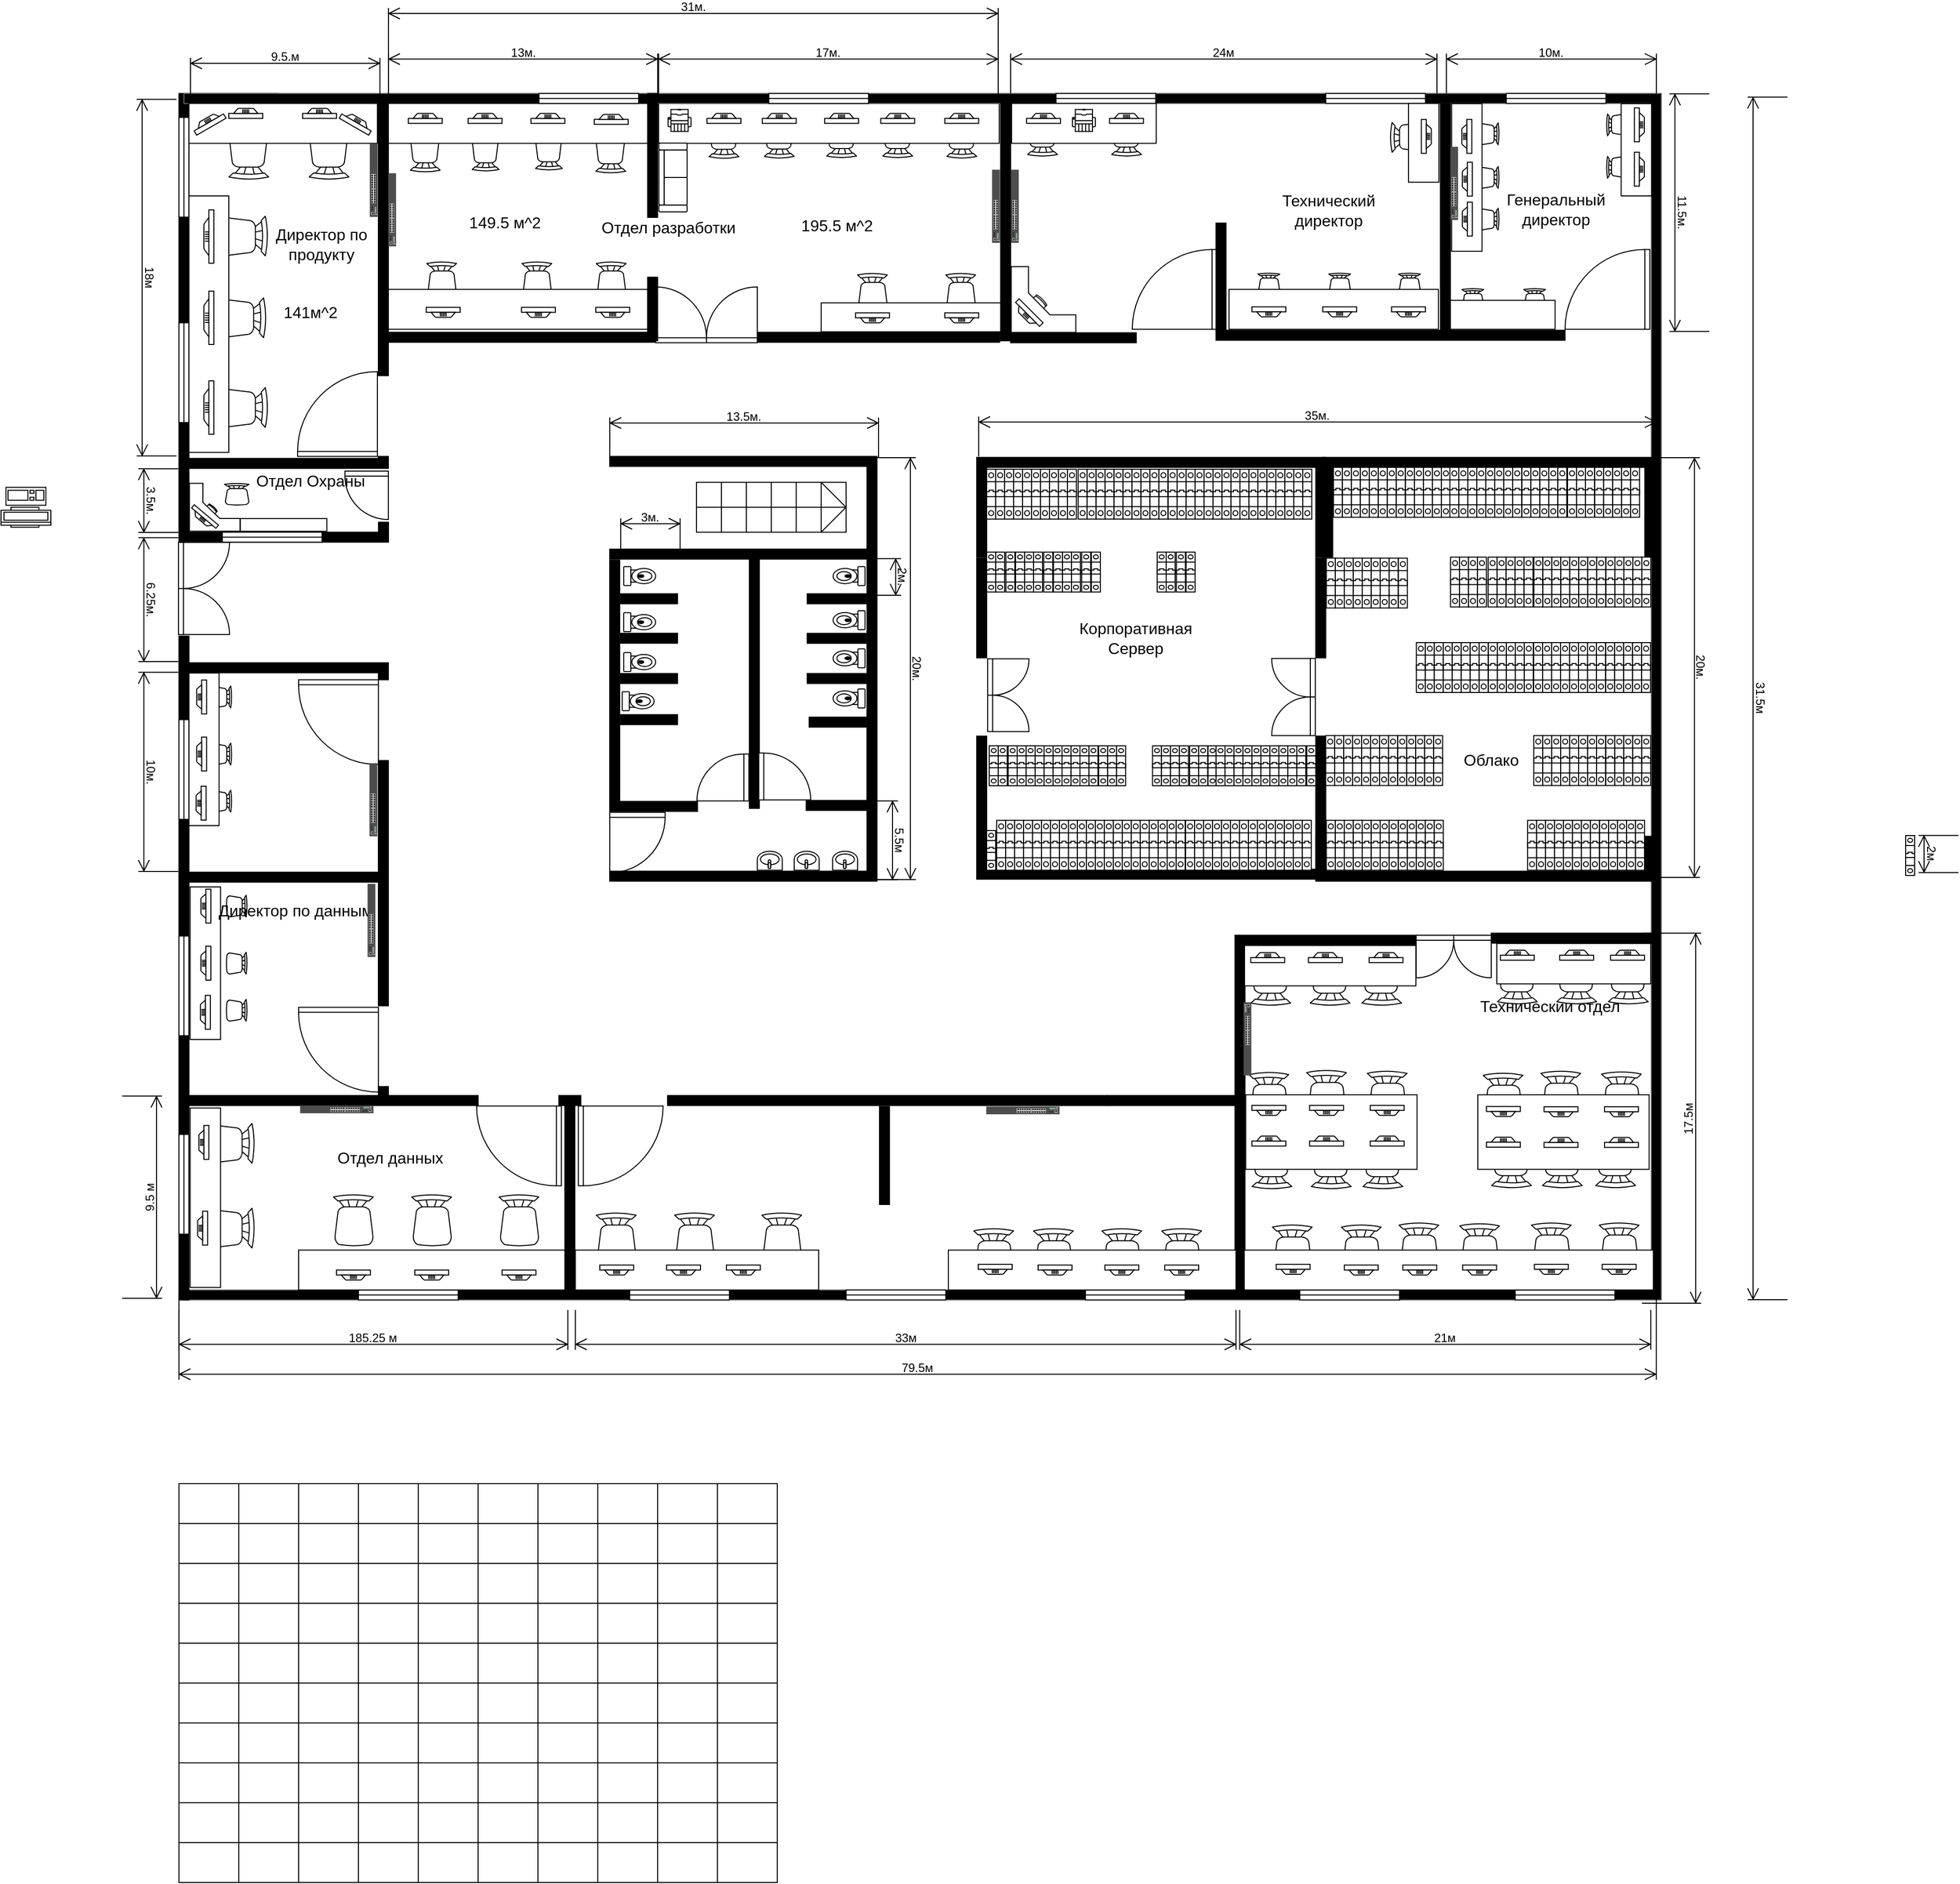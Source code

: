 <mxfile version="28.2.5" pages="2">
  <diagram name="Page-1" id="ZOqjSjm1z6xaUzo4rQoT">
    <mxGraphModel dx="1240" dy="683" grid="1" gridSize="10" guides="1" tooltips="1" connect="1" arrows="1" fold="1" page="1" pageScale="1" pageWidth="827" pageHeight="1169" math="0" shadow="0">
      <root>
        <mxCell id="0" />
        <mxCell id="1" parent="0" />
        <mxCell id="-Ki0Jv2VrQBU0fQacC4p-63" value="" style="verticalLabelPosition=bottom;html=1;verticalAlign=top;align=center;shape=mxgraph.floorplan.chair;shadow=0;rotation=0;" vertex="1" parent="1">
          <mxGeometry x="1865.02" y="1186.5" width="40" height="52" as="geometry" />
        </mxCell>
        <mxCell id="-Ki0Jv2VrQBU0fQacC4p-64" value="" style="verticalLabelPosition=bottom;html=1;verticalAlign=top;align=center;shape=mxgraph.floorplan.chair;shadow=0;rotation=0;" vertex="1" parent="1">
          <mxGeometry x="1804.2" y="1185.75" width="40" height="52" as="geometry" />
        </mxCell>
        <mxCell id="-Ki0Jv2VrQBU0fQacC4p-65" value="" style="verticalLabelPosition=bottom;html=1;verticalAlign=top;align=center;shape=mxgraph.floorplan.chair;shadow=0;rotation=0;" vertex="1" parent="1">
          <mxGeometry x="1746.34" y="1187.75" width="40" height="52" as="geometry" />
        </mxCell>
        <mxCell id="-Ki0Jv2VrQBU0fQacC4p-58" value="" style="verticalLabelPosition=bottom;html=1;verticalAlign=top;align=center;shape=mxgraph.floorplan.chair;shadow=0;rotation=-180;" vertex="1" parent="1">
          <mxGeometry x="1573.94" y="1252.75" width="40" height="52" as="geometry" />
        </mxCell>
        <mxCell id="-Ki0Jv2VrQBU0fQacC4p-59" value="" style="verticalLabelPosition=bottom;html=1;verticalAlign=top;align=center;shape=mxgraph.floorplan.chair;shadow=0;rotation=-180;" vertex="1" parent="1">
          <mxGeometry x="1625.7" y="1252.75" width="40" height="52" as="geometry" />
        </mxCell>
        <mxCell id="-Ki0Jv2VrQBU0fQacC4p-60" value="" style="verticalLabelPosition=bottom;html=1;verticalAlign=top;align=center;shape=mxgraph.floorplan.chair;shadow=0;rotation=-180;" vertex="1" parent="1">
          <mxGeometry x="1754.72" y="1251.75" width="40" height="52" as="geometry" />
        </mxCell>
        <mxCell id="-Ki0Jv2VrQBU0fQacC4p-61" value="" style="verticalLabelPosition=bottom;html=1;verticalAlign=top;align=center;shape=mxgraph.floorplan.chair;shadow=0;rotation=-180;" vertex="1" parent="1">
          <mxGeometry x="1805.68" y="1251.75" width="40" height="52" as="geometry" />
        </mxCell>
        <mxCell id="-Ki0Jv2VrQBU0fQacC4p-62" value="" style="verticalLabelPosition=bottom;html=1;verticalAlign=top;align=center;shape=mxgraph.floorplan.chair;shadow=0;rotation=-180;" vertex="1" parent="1">
          <mxGeometry x="1859.12" y="1251.75" width="40" height="52" as="geometry" />
        </mxCell>
        <mxCell id="-Ki0Jv2VrQBU0fQacC4p-40" value="" style="verticalLabelPosition=bottom;html=1;verticalAlign=top;align=center;shape=mxgraph.floorplan.chair;shadow=0;rotation=0;" vertex="1" parent="1">
          <mxGeometry x="1862.7" y="1338" width="40" height="52" as="geometry" />
        </mxCell>
        <mxCell id="-Ki0Jv2VrQBU0fQacC4p-38" value="" style="verticalLabelPosition=bottom;html=1;verticalAlign=top;align=center;shape=mxgraph.floorplan.chair;shadow=0;rotation=0;" vertex="1" parent="1">
          <mxGeometry x="1794.72" y="1338" width="40" height="52" as="geometry" />
        </mxCell>
        <mxCell id="-Ki0Jv2VrQBU0fQacC4p-37" value="" style="verticalLabelPosition=bottom;html=1;verticalAlign=top;align=center;shape=mxgraph.floorplan.chair;shadow=0;rotation=0;" vertex="1" parent="1">
          <mxGeometry x="1722.76" y="1338.75" width="40" height="52" as="geometry" />
        </mxCell>
        <mxCell id="-Ki0Jv2VrQBU0fQacC4p-36" value="" style="verticalLabelPosition=bottom;html=1;verticalAlign=top;align=center;shape=mxgraph.floorplan.chair;shadow=0;rotation=0;" vertex="1" parent="1">
          <mxGeometry x="1424" y="1343.75" width="40" height="52" as="geometry" />
        </mxCell>
        <mxCell id="-Ki0Jv2VrQBU0fQacC4p-19" value="" style="verticalLabelPosition=bottom;html=1;verticalAlign=top;align=center;shape=mxgraph.floorplan.chair;shadow=0;rotation=90;" vertex="1" parent="1">
          <mxGeometry x="470" y="800.5" width="22" height="21" as="geometry" />
        </mxCell>
        <mxCell id="-Ki0Jv2VrQBU0fQacC4p-22" value="" style="verticalLabelPosition=bottom;html=1;verticalAlign=top;align=center;shape=mxgraph.floorplan.chair;shadow=0;rotation=90;" vertex="1" parent="1">
          <mxGeometry x="470" y="857.75" width="22" height="21" as="geometry" />
        </mxCell>
        <mxCell id="-Ki0Jv2VrQBU0fQacC4p-23" value="" style="verticalLabelPosition=bottom;html=1;verticalAlign=top;align=center;shape=mxgraph.floorplan.chair;shadow=0;rotation=90;" vertex="1" parent="1">
          <mxGeometry x="470" y="905" width="22" height="21" as="geometry" />
        </mxCell>
        <mxCell id="-Ki0Jv2VrQBU0fQacC4p-24" value="" style="shape=rect;shadow=0;html=1;rotation=90;" vertex="1" parent="1">
          <mxGeometry x="386.94" y="848.25" width="153" height="30.5" as="geometry" />
        </mxCell>
        <mxCell id="-Ki0Jv2VrQBU0fQacC4p-10" value="" style="verticalLabelPosition=bottom;html=1;verticalAlign=top;align=center;shape=mxgraph.floorplan.chair;shadow=0;rotation=-180;" vertex="1" parent="1">
          <mxGeometry x="1144.22" y="231.5" width="30" height="39" as="geometry" />
        </mxCell>
        <mxCell id="-Ki0Jv2VrQBU0fQacC4p-8" value="" style="verticalLabelPosition=bottom;html=1;verticalAlign=top;align=center;shape=mxgraph.floorplan.chair;shadow=0;rotation=-90;" vertex="1" parent="1">
          <mxGeometry x="1657.44" y="230.25" width="30" height="39" as="geometry" />
        </mxCell>
        <mxCell id="C2LFigqx2zzxrjHeAZhr-6" value="" style="verticalLabelPosition=bottom;html=1;verticalAlign=top;align=center;shape=mxgraph.floorplan.chair;shadow=0;rotation=90;" parent="1" vertex="1">
          <mxGeometry x="481.75" y="322.75" width="40" height="52" as="geometry" />
        </mxCell>
        <mxCell id="C2LFigqx2zzxrjHeAZhr-7" value="" style="verticalLabelPosition=bottom;html=1;verticalAlign=top;align=center;shape=mxgraph.floorplan.chair;shadow=0;rotation=90;" parent="1" vertex="1">
          <mxGeometry x="480" y="404.75" width="40" height="52" as="geometry" />
        </mxCell>
        <mxCell id="C2LFigqx2zzxrjHeAZhr-8" value="" style="verticalLabelPosition=bottom;html=1;verticalAlign=top;align=center;shape=mxgraph.floorplan.chair;shadow=0;rotation=90;" parent="1" vertex="1">
          <mxGeometry x="481.75" y="494.75" width="40" height="52" as="geometry" />
        </mxCell>
        <mxCell id="zPZcXRzB57j3gpycczDz-17" value="" style="verticalLabelPosition=bottom;html=1;verticalAlign=top;align=center;shape=mxgraph.floorplan.chair;shadow=0;rotation=0;" parent="1" vertex="1">
          <mxGeometry x="857" y="1328" width="40" height="52" as="geometry" />
        </mxCell>
        <mxCell id="zPZcXRzB57j3gpycczDz-18" value="" style="verticalLabelPosition=bottom;html=1;verticalAlign=top;align=center;shape=mxgraph.floorplan.chair;shadow=0;rotation=0;" parent="1" vertex="1">
          <mxGeometry x="1023" y="1328" width="40" height="52" as="geometry" />
        </mxCell>
        <mxCell id="zPZcXRzB57j3gpycczDz-19" value="" style="verticalLabelPosition=bottom;html=1;verticalAlign=top;align=center;shape=mxgraph.floorplan.chair;shadow=0;rotation=0;" parent="1" vertex="1">
          <mxGeometry x="935.5" y="1328" width="40" height="52" as="geometry" />
        </mxCell>
        <mxCell id="zPZcXRzB57j3gpycczDz-20" value="" style="verticalLabelPosition=bottom;html=1;verticalAlign=top;align=center;shape=mxgraph.floorplan.chair;shadow=0;rotation=0;" parent="1" vertex="1">
          <mxGeometry x="1235.5" y="1343.75" width="40" height="52" as="geometry" />
        </mxCell>
        <mxCell id="zPZcXRzB57j3gpycczDz-21" value="" style="verticalLabelPosition=bottom;html=1;verticalAlign=top;align=center;shape=mxgraph.floorplan.chair;shadow=0;rotation=0;" parent="1" vertex="1">
          <mxGeometry x="1364" y="1343.75" width="40" height="52" as="geometry" />
        </mxCell>
        <mxCell id="zPZcXRzB57j3gpycczDz-22" value="" style="verticalLabelPosition=bottom;html=1;verticalAlign=top;align=center;shape=mxgraph.floorplan.chair;shadow=0;rotation=0;" parent="1" vertex="1">
          <mxGeometry x="1295.44" y="1343.75" width="40" height="52" as="geometry" />
        </mxCell>
        <mxCell id="8mBzjBLvYJ2f_4uRKkGf-31" value="" style="verticalLabelPosition=bottom;html=1;verticalAlign=top;align=center;shape=mxgraph.floorplan.chair;shadow=0;rotation=-180;" parent="1" vertex="1">
          <mxGeometry x="1025.44" y="231.95" width="30" height="39" as="geometry" />
        </mxCell>
        <mxCell id="C2LFigqx2zzxrjHeAZhr-20" value="" style="verticalLabelPosition=bottom;html=1;verticalAlign=top;align=center;shape=mxgraph.floorplan.chair;shadow=0;rotation=-180;" parent="1" vertex="1">
          <mxGeometry x="1087.94" y="231.5" width="30" height="39" as="geometry" />
        </mxCell>
        <mxCell id="C2LFigqx2zzxrjHeAZhr-21" value="" style="verticalLabelPosition=bottom;html=1;verticalAlign=top;align=center;shape=mxgraph.floorplan.chair;shadow=0;rotation=-180;" parent="1" vertex="1">
          <mxGeometry x="1208.44" y="231.95" width="30" height="39" as="geometry" />
        </mxCell>
        <mxCell id="zPZcXRzB57j3gpycczDz-8" value="" style="verticalLabelPosition=bottom;html=1;verticalAlign=top;align=center;shape=mxgraph.floorplan.chair;shadow=0;rotation=-180;" parent="1" vertex="1">
          <mxGeometry x="969.97" y="232.2" width="30" height="39" as="geometry" />
        </mxCell>
        <mxCell id="zPZcXRzB57j3gpycczDz-7" value="" style="shape=rect;shadow=0;html=1;" parent="1" vertex="1">
          <mxGeometry x="919.44" y="215.75" width="341.56" height="40" as="geometry" />
        </mxCell>
        <mxCell id="8mBzjBLvYJ2f_4uRKkGf-27" value="" style="verticalLabelPosition=bottom;html=1;verticalAlign=top;align=center;shape=mxgraph.floorplan.chair;shadow=0;rotation=-180;" parent="1" vertex="1">
          <mxGeometry x="856.44" y="246.75" width="30" height="39" as="geometry" />
        </mxCell>
        <mxCell id="8mBzjBLvYJ2f_4uRKkGf-18" value="" style="verticalLabelPosition=bottom;html=1;verticalAlign=top;align=center;shape=mxgraph.floorplan.chair;shadow=0;rotation=-180;" parent="1" vertex="1">
          <mxGeometry x="732.44" y="248.7" width="27" height="35.1" as="geometry" />
        </mxCell>
        <mxCell id="C2LFigqx2zzxrjHeAZhr-96" value="" style="verticalLabelPosition=bottom;html=1;verticalAlign=top;align=center;shape=mxgraph.floorplan.chair;shadow=0;rotation=0;" parent="1" vertex="1">
          <mxGeometry x="856.94" y="374.25" width="30" height="39" as="geometry" />
        </mxCell>
        <mxCell id="C2LFigqx2zzxrjHeAZhr-88" value="" style="verticalLabelPosition=bottom;html=1;verticalAlign=top;align=center;shape=mxgraph.floorplan.chair;shadow=0;rotation=-90;" parent="1" vertex="1">
          <mxGeometry x="1869.44" y="226.7" width="22" height="21" as="geometry" />
        </mxCell>
        <mxCell id="C2LFigqx2zzxrjHeAZhr-89" value="" style="verticalLabelPosition=bottom;html=1;verticalAlign=top;align=center;shape=mxgraph.floorplan.chair;shadow=0;rotation=-90;" parent="1" vertex="1">
          <mxGeometry x="1869.44" y="269.25" width="22" height="21" as="geometry" />
        </mxCell>
        <mxCell id="C2LFigqx2zzxrjHeAZhr-52" value="" style="verticalLabelPosition=bottom;html=1;verticalAlign=top;align=center;shape=mxgraph.floorplan.chair;shadow=0;rotation=90;" parent="1" vertex="1">
          <mxGeometry x="1740.94" y="235.75" width="22" height="21" as="geometry" />
        </mxCell>
        <mxCell id="C2LFigqx2zzxrjHeAZhr-90" value="" style="verticalLabelPosition=bottom;html=1;verticalAlign=top;align=center;shape=mxgraph.floorplan.chair;shadow=0;rotation=90;" parent="1" vertex="1">
          <mxGeometry x="1740.94" y="279.5" width="22" height="21" as="geometry" />
        </mxCell>
        <mxCell id="C2LFigqx2zzxrjHeAZhr-91" value="" style="verticalLabelPosition=bottom;html=1;verticalAlign=top;align=center;shape=mxgraph.floorplan.chair;shadow=0;rotation=90;" parent="1" vertex="1">
          <mxGeometry x="1740.94" y="321.25" width="22" height="21" as="geometry" />
        </mxCell>
        <mxCell id="C2LFigqx2zzxrjHeAZhr-43" value="" style="verticalLabelPosition=bottom;html=1;verticalAlign=top;align=center;shape=mxgraph.floorplan.chair;shadow=0;rotation=0;" parent="1" vertex="1">
          <mxGeometry x="1661.44" y="385.75" width="22" height="21" as="geometry" />
        </mxCell>
        <mxCell id="C2LFigqx2zzxrjHeAZhr-44" value="" style="verticalLabelPosition=bottom;html=1;verticalAlign=top;align=center;shape=mxgraph.floorplan.chair;shadow=0;rotation=0;" parent="1" vertex="1">
          <mxGeometry x="1591.44" y="385.75" width="22" height="21" as="geometry" />
        </mxCell>
        <mxCell id="C2LFigqx2zzxrjHeAZhr-45" value="" style="verticalLabelPosition=bottom;html=1;verticalAlign=top;align=center;shape=mxgraph.floorplan.chair;shadow=0;rotation=0;" parent="1" vertex="1">
          <mxGeometry x="1520.43" y="385.75" width="22" height="21" as="geometry" />
        </mxCell>
        <mxCell id="C2LFigqx2zzxrjHeAZhr-50" value="" style="verticalLabelPosition=bottom;html=1;verticalAlign=top;align=center;shape=mxgraph.floorplan.chair;shadow=0;rotation=0;" parent="1" vertex="1">
          <mxGeometry x="1724.94" y="401.25" width="22" height="21" as="geometry" />
        </mxCell>
        <mxCell id="C2LFigqx2zzxrjHeAZhr-51" value="" style="verticalLabelPosition=bottom;html=1;verticalAlign=top;align=center;shape=mxgraph.floorplan.chair;shadow=0;rotation=0;" parent="1" vertex="1">
          <mxGeometry x="1786.94" y="401.25" width="22" height="21" as="geometry" />
        </mxCell>
        <mxCell id="C2LFigqx2zzxrjHeAZhr-33" value="" style="verticalLabelPosition=bottom;html=1;verticalAlign=top;align=center;shape=mxgraph.floorplan.chair;shadow=0;rotation=-180;" parent="1" vertex="1">
          <mxGeometry x="1289.44" y="230" width="30" height="39" as="geometry" />
        </mxCell>
        <mxCell id="C2LFigqx2zzxrjHeAZhr-34" value="" style="verticalLabelPosition=bottom;html=1;verticalAlign=top;align=center;shape=mxgraph.floorplan.chair;shadow=0;rotation=-180;" parent="1" vertex="1">
          <mxGeometry x="1373.69" y="230" width="30" height="39" as="geometry" />
        </mxCell>
        <mxCell id="C2LFigqx2zzxrjHeAZhr-17" value="" style="verticalLabelPosition=bottom;html=1;verticalAlign=top;align=center;shape=mxgraph.floorplan.chair;shadow=0;rotation=0;" parent="1" vertex="1">
          <mxGeometry x="1118.94" y="385.75" width="30" height="39" as="geometry" />
        </mxCell>
        <mxCell id="C2LFigqx2zzxrjHeAZhr-18" value="" style="verticalLabelPosition=bottom;html=1;verticalAlign=top;align=center;shape=mxgraph.floorplan.chair;shadow=0;rotation=0;" parent="1" vertex="1">
          <mxGeometry x="1207.44" y="385.75" width="30" height="39" as="geometry" />
        </mxCell>
        <mxCell id="C2LFigqx2zzxrjHeAZhr-9" value="" style="verticalLabelPosition=bottom;html=1;verticalAlign=top;align=center;shape=mxgraph.floorplan.chair;shadow=0;rotation=-180;" parent="1" vertex="1">
          <mxGeometry x="670.44" y="245.75" width="30" height="39" as="geometry" />
        </mxCell>
        <mxCell id="C2LFigqx2zzxrjHeAZhr-11" value="" style="verticalLabelPosition=bottom;html=1;verticalAlign=top;align=center;shape=mxgraph.floorplan.chair;shadow=0;rotation=-180;" parent="1" vertex="1">
          <mxGeometry x="795.94" y="247.7" width="27" height="35.1" as="geometry" />
        </mxCell>
        <mxCell id="C2LFigqx2zzxrjHeAZhr-14" value="" style="verticalLabelPosition=bottom;html=1;verticalAlign=top;align=center;shape=mxgraph.floorplan.chair;shadow=0;rotation=0;" parent="1" vertex="1">
          <mxGeometry x="686.94" y="374.25" width="30" height="39" as="geometry" />
        </mxCell>
        <mxCell id="C2LFigqx2zzxrjHeAZhr-15" value="" style="verticalLabelPosition=bottom;html=1;verticalAlign=top;align=center;shape=mxgraph.floorplan.chair;shadow=0;rotation=0;" parent="1" vertex="1">
          <mxGeometry x="782.44" y="374.25" width="30" height="39" as="geometry" />
        </mxCell>
        <mxCell id="TErgIGwccAX_xT249w3S-378" value="" style="verticalLabelPosition=bottom;html=1;verticalAlign=top;align=center;strokeWidth=1;shape=mxgraph.floorplan.wallCorner;fillColor=#000000;rounded=0;shadow=0;comic=0;fontFamily=Verdana;fontSize=12;" parent="1" vertex="1">
          <mxGeometry x="438.44" y="205.75" width="100" height="450" as="geometry" />
        </mxCell>
        <mxCell id="TErgIGwccAX_xT249w3S-379" value="" style="verticalLabelPosition=bottom;html=1;verticalAlign=top;align=center;strokeWidth=1;shape=mxgraph.floorplan.wallU;rounded=0;shadow=0;comic=0;fontFamily=Verdana;fontSize=12;rotation=90;fillColor=light-dark(#000000,#000000);fontColor=#333333;strokeColor=#666666;gradientColor=none;" parent="1" vertex="1">
          <mxGeometry x="579.19" y="70" width="1210" height="1481.5" as="geometry" />
        </mxCell>
        <mxCell id="TErgIGwccAX_xT249w3S-380" value="" style="verticalLabelPosition=bottom;html=1;verticalAlign=top;align=center;strokeWidth=1;shape=mxgraph.floorplan.wallU;fillColor=#000000;rounded=0;shadow=0;comic=0;fontFamily=Verdana;fontSize=12;rotation=0;direction=south;" parent="1" vertex="1">
          <mxGeometry x="870.44" y="569.75" width="268" height="426" as="geometry" />
        </mxCell>
        <mxCell id="TErgIGwccAX_xT249w3S-385" value="" style="verticalLabelPosition=bottom;html=1;verticalAlign=top;align=center;strokeWidth=1;shape=mxgraph.floorplan.wall;fillColor=#000000;rounded=0;shadow=0;comic=0;fontFamily=Verdana;fontSize=12;" parent="1" vertex="1">
          <mxGeometry x="439.44" y="986.75" width="204" height="10" as="geometry" />
        </mxCell>
        <mxCell id="TErgIGwccAX_xT249w3S-386" value="" style="verticalLabelPosition=bottom;html=1;verticalAlign=top;align=center;strokeWidth=1;shape=mxgraph.floorplan.wall;fillColor=#000000;direction=south;rounded=0;shadow=0;comic=0;fontFamily=Verdana;fontSize=12;" parent="1" vertex="1">
          <mxGeometry x="638.44" y="874.75" width="10" height="246" as="geometry" />
        </mxCell>
        <mxCell id="TErgIGwccAX_xT249w3S-387" value="" style="verticalLabelPosition=bottom;html=1;verticalAlign=top;align=center;strokeWidth=1;shape=mxgraph.floorplan.wallCorner;fillColor=#000000;direction=south;rounded=0;shadow=0;comic=0;fontFamily=Verdana;fontSize=12;" parent="1" vertex="1">
          <mxGeometry x="443.44" y="776.75" width="205" height="17" as="geometry" />
        </mxCell>
        <mxCell id="TErgIGwccAX_xT249w3S-395" value="" style="verticalLabelPosition=bottom;html=1;verticalAlign=top;align=center;strokeWidth=1;shape=mxgraph.floorplan.wall;fillColor=#000000;rounded=0;shadow=0;comic=0;fontFamily=Verdana;fontSize=12;" parent="1" vertex="1">
          <mxGeometry x="439.44" y="1210.75" width="299" height="10" as="geometry" />
        </mxCell>
        <mxCell id="TErgIGwccAX_xT249w3S-396" value="" style="verticalLabelPosition=bottom;html=1;verticalAlign=top;align=center;strokeWidth=1;shape=mxgraph.floorplan.wall;fillColor=#000000;direction=south;rounded=0;shadow=0;comic=0;fontFamily=Verdana;fontSize=12;" parent="1" vertex="1">
          <mxGeometry x="638.44" y="1201.75" width="10" height="18" as="geometry" />
        </mxCell>
        <mxCell id="TErgIGwccAX_xT249w3S-403" value="" style="verticalLabelPosition=bottom;html=1;verticalAlign=top;align=center;strokeWidth=1;shape=mxgraph.floorplan.wall;fillColor=#000000;direction=south;rounded=0;shadow=0;comic=0;fontFamily=Verdana;fontSize=12;" parent="1" vertex="1">
          <mxGeometry x="438.44" y="750" width="10" height="665.75" as="geometry" />
        </mxCell>
        <mxCell id="TErgIGwccAX_xT249w3S-404" value="" style="verticalLabelPosition=bottom;html=1;verticalAlign=top;align=center;strokeWidth=1;shape=mxgraph.floorplan.wall;fillColor=#000000;direction=south;rounded=0;shadow=0;comic=0;fontFamily=Verdana;fontSize=12;" parent="1" vertex="1">
          <mxGeometry x="825.44" y="1219.75" width="10" height="191" as="geometry" />
        </mxCell>
        <mxCell id="TErgIGwccAX_xT249w3S-405" value="" style="verticalLabelPosition=bottom;html=1;verticalAlign=top;align=center;strokeWidth=1;shape=mxgraph.floorplan.wall;fillColor=#000000;rounded=0;shadow=0;comic=0;fontFamily=Verdana;fontSize=12;" parent="1" vertex="1">
          <mxGeometry x="819.44" y="1210.75" width="22" height="10" as="geometry" />
        </mxCell>
        <mxCell id="TErgIGwccAX_xT249w3S-410" value="" style="verticalLabelPosition=bottom;html=1;verticalAlign=top;align=center;strokeWidth=1;shape=mxgraph.floorplan.wall;fillColor=#000000;rounded=0;shadow=0;comic=0;fontFamily=Verdana;fontSize=12;" parent="1" vertex="1">
          <mxGeometry x="928.44" y="1210.75" width="441" height="10" as="geometry" />
        </mxCell>
        <mxCell id="TErgIGwccAX_xT249w3S-419" value="" style="verticalLabelPosition=bottom;html=1;verticalAlign=top;align=center;strokeWidth=1;shape=mxgraph.floorplan.wall;fillColor=#000000;rounded=0;shadow=0;comic=0;fontFamily=Verdana;fontSize=12;" parent="1" vertex="1">
          <mxGeometry x="1369.44" y="1210.75" width="129" height="10" as="geometry" />
        </mxCell>
        <mxCell id="TErgIGwccAX_xT249w3S-424" value="" style="verticalLabelPosition=bottom;html=1;verticalAlign=top;align=center;strokeWidth=1;shape=mxgraph.floorplan.wallCorner;fillColor=#000000;rounded=0;shadow=0;comic=0;fontFamily=Verdana;fontSize=12;" parent="1" vertex="1">
          <mxGeometry x="1497.44" y="1050" width="181" height="359.75" as="geometry" />
        </mxCell>
        <mxCell id="TErgIGwccAX_xT249w3S-498" value="" style="verticalLabelPosition=bottom;html=1;verticalAlign=top;align=center;strokeWidth=1;shape=mxgraph.floorplan.wallCorner;fillColor=#000000;direction=west;rounded=0;shadow=0;comic=0;fontFamily=Verdana;fontSize=12;" parent="1" vertex="1">
          <mxGeometry x="446.44" y="569.75" width="202" height="12" as="geometry" />
        </mxCell>
        <mxCell id="TErgIGwccAX_xT249w3S-499" value="" style="verticalLabelPosition=bottom;html=1;verticalAlign=top;align=center;strokeWidth=1;shape=mxgraph.floorplan.wall;fillColor=#000000;direction=south;rounded=0;shadow=0;comic=0;fontFamily=Verdana;fontSize=12;" parent="1" vertex="1">
          <mxGeometry x="638.44" y="209.75" width="10" height="279" as="geometry" />
        </mxCell>
        <mxCell id="TErgIGwccAX_xT249w3S-501" value="" style="verticalLabelPosition=bottom;html=1;verticalAlign=top;align=center;strokeWidth=1;shape=mxgraph.floorplan.wall;fillColor=#000000;rounded=0;shadow=0;comic=0;fontFamily=Verdana;fontSize=12;" parent="1" vertex="1">
          <mxGeometry x="648.44" y="445.75" width="270" height="9" as="geometry" />
        </mxCell>
        <mxCell id="TErgIGwccAX_xT249w3S-562" value="" style="verticalLabelPosition=bottom;html=1;verticalAlign=top;align=center;strokeWidth=1;shape=mxgraph.floorplan.wall;fillColor=#000000;direction=south;rounded=0;shadow=0;comic=0;fontFamily=Verdana;fontSize=12;" parent="1" vertex="1">
          <mxGeometry x="1703.44" y="215.75" width="10" height="230" as="geometry" />
        </mxCell>
        <mxCell id="TErgIGwccAX_xT249w3S-570" value="" style="verticalLabelPosition=bottom;html=1;verticalAlign=top;align=center;strokeWidth=1;shape=mxgraph.floorplan.wall;fillColor=#000000;rounded=0;shadow=0;comic=0;fontFamily=Verdana;fontSize=12;" parent="1" vertex="1">
          <mxGeometry x="1478.44" y="443.25" width="350" height="10" as="geometry" />
        </mxCell>
        <mxCell id="TErgIGwccAX_xT249w3S-580" value="" style="verticalLabelPosition=bottom;html=1;verticalAlign=top;align=center;strokeWidth=1;shape=mxgraph.floorplan.wall;fillColor=#000000;direction=south;rounded=0;shadow=0;comic=0;fontFamily=Verdana;fontSize=12;" parent="1" vertex="1">
          <mxGeometry x="1262.44" y="209.75" width="10" height="244" as="geometry" />
        </mxCell>
        <mxCell id="TErgIGwccAX_xT249w3S-587" value="" style="verticalLabelPosition=bottom;html=1;verticalAlign=top;align=center;strokeWidth=1;shape=mxgraph.floorplan.wall;fillColor=#000000;rounded=0;shadow=0;comic=0;fontFamily=Verdana;fontSize=12;direction=south;" parent="1" vertex="1">
          <mxGeometry x="870.44" y="673.75" width="10" height="152" as="geometry" />
        </mxCell>
        <mxCell id="TErgIGwccAX_xT249w3S-992" value="" style="verticalLabelPosition=bottom;html=1;verticalAlign=top;align=center;shape=mxgraph.floorplan.doorLeft;aspect=fixed;rotation=-180;" parent="1" vertex="1">
          <mxGeometry x="557.44" y="484.75" width="80" height="85" as="geometry" />
        </mxCell>
        <mxCell id="TErgIGwccAX_xT249w3S-993" value="" style="verticalLabelPosition=bottom;html=1;verticalAlign=top;align=center;shape=mxgraph.floorplan.doorRight;aspect=fixed;rotation=90;" parent="1" vertex="1">
          <mxGeometry x="1396.94" y="359.75" width="80" height="85" as="geometry" />
        </mxCell>
        <mxCell id="TErgIGwccAX_xT249w3S-995" value="" style="verticalLabelPosition=bottom;html=1;verticalAlign=top;align=center;shape=mxgraph.floorplan.doorRight;aspect=fixed;rotation=90;" parent="1" vertex="1">
          <mxGeometry x="1830.94" y="359.75" width="80" height="85" as="geometry" />
        </mxCell>
        <mxCell id="TErgIGwccAX_xT249w3S-1006" value="" style="verticalLabelPosition=bottom;html=1;verticalAlign=top;align=center;shape=mxgraph.floorplan.doorRight;aspect=fixed;rotation=0;" parent="1" vertex="1">
          <mxGeometry x="558.44" y="793.75" width="80" height="85" as="geometry" />
        </mxCell>
        <mxCell id="TErgIGwccAX_xT249w3S-1007" value="" style="verticalLabelPosition=bottom;html=1;verticalAlign=top;align=center;shape=mxgraph.floorplan.doorRight;aspect=fixed;rotation=0;" parent="1" vertex="1">
          <mxGeometry x="558.44" y="1122.25" width="80" height="85" as="geometry" />
        </mxCell>
        <mxCell id="TErgIGwccAX_xT249w3S-1008" value="" style="verticalLabelPosition=bottom;html=1;verticalAlign=top;align=center;shape=mxgraph.floorplan.doorLeft;aspect=fixed;rotation=90;" parent="1" vertex="1">
          <mxGeometry x="739.44" y="1218.75" width="80" height="85" as="geometry" />
        </mxCell>
        <mxCell id="TErgIGwccAX_xT249w3S-1009" value="" style="verticalLabelPosition=bottom;html=1;verticalAlign=top;align=center;shape=mxgraph.floorplan.doorRight;aspect=fixed;rotation=-90;" parent="1" vertex="1">
          <mxGeometry x="841.44" y="1218.75" width="80" height="85" as="geometry" />
        </mxCell>
        <mxCell id="TErgIGwccAX_xT249w3S-1018" value="" style="verticalLabelPosition=bottom;html=1;verticalAlign=top;align=center;shape=mxgraph.floorplan.doorDouble;aspect=fixed;rotation=-180;" parent="1" vertex="1">
          <mxGeometry x="916.44" y="401.56" width="102" height="54.19" as="geometry" />
        </mxCell>
        <mxCell id="TErgIGwccAX_xT249w3S-1023" value="" style="verticalLabelPosition=bottom;html=1;verticalAlign=top;align=center;strokeWidth=1;shape=mxgraph.floorplan.wall;fillColor=#000000;rounded=0;shadow=0;comic=0;fontFamily=Verdana;fontSize=12;" parent="1" vertex="1">
          <mxGeometry x="1018.44" y="445.75" width="243" height="9" as="geometry" />
        </mxCell>
        <mxCell id="TErgIGwccAX_xT249w3S-1024" value="" style="verticalLabelPosition=bottom;html=1;verticalAlign=top;align=center;strokeWidth=1;shape=mxgraph.floorplan.wall;fillColor=#000000;rounded=0;shadow=0;comic=0;fontFamily=Verdana;fontSize=12;" parent="1" vertex="1">
          <mxGeometry x="1272.44" y="445.75" width="126" height="10" as="geometry" />
        </mxCell>
        <mxCell id="TErgIGwccAX_xT249w3S-1025" value="" style="verticalLabelPosition=bottom;html=1;verticalAlign=top;align=center;strokeWidth=1;shape=mxgraph.floorplan.wall;fillColor=#000000;rounded=0;shadow=0;comic=0;fontFamily=Verdana;fontSize=12;direction=south;rotation=90;" parent="1" vertex="1">
          <mxGeometry x="996.57" y="536.25" width="10.73" height="263" as="geometry" />
        </mxCell>
        <mxCell id="TErgIGwccAX_xT249w3S-1026" value="" style="verticalLabelPosition=bottom;html=1;verticalAlign=top;align=center;shape=mxgraph.floorplan.stairs;" parent="1" vertex="1">
          <mxGeometry x="957.44" y="595.75" width="150" height="50" as="geometry" />
        </mxCell>
        <mxCell id="TErgIGwccAX_xT249w3S-1030" value="" style="verticalLabelPosition=bottom;html=1;verticalAlign=top;align=center;shape=mxgraph.floorplan.wallCorner;fillColor=strokeColor;direction=north" parent="1" vertex="1">
          <mxGeometry x="870.44" y="825.75" width="88" height="100" as="geometry" />
        </mxCell>
        <mxCell id="TErgIGwccAX_xT249w3S-1031" value="" style="verticalLabelPosition=bottom;verticalAlign=top;align=center;shape=mxgraph.floorplan.wall;fillColor=strokeColor;spacing=2;html=1;strokeWidth=1;" parent="1" vertex="1">
          <mxGeometry x="881.44" y="710" width="57" height="5" as="geometry" />
        </mxCell>
        <mxCell id="FYKiam9J5R4t-7XR0ra6-2" value="" style="verticalLabelPosition=bottom;verticalAlign=top;align=center;shape=mxgraph.floorplan.wall;fillColor=strokeColor;spacing=2;html=1;strokeWidth=1;" parent="1" vertex="1">
          <mxGeometry x="881.44" y="750" width="57" height="4.25" as="geometry" />
        </mxCell>
        <mxCell id="FYKiam9J5R4t-7XR0ra6-3" value="" style="verticalLabelPosition=bottom;verticalAlign=top;align=center;shape=mxgraph.floorplan.wall;fillColor=strokeColor;spacing=2;html=1;strokeWidth=1;" parent="1" vertex="1">
          <mxGeometry x="881.44" y="790" width="57" height="5" as="geometry" />
        </mxCell>
        <mxCell id="FYKiam9J5R4t-7XR0ra6-4" value="" style="verticalLabelPosition=bottom;html=1;verticalAlign=top;align=center;shape=mxgraph.floorplan.wall;fillColor=strokeColor;rotation=90;" parent="1" vertex="1">
          <mxGeometry x="890.44" y="792.75" width="250" height="10" as="geometry" />
        </mxCell>
        <mxCell id="FYKiam9J5R4t-7XR0ra6-5" value="" style="verticalLabelPosition=bottom;verticalAlign=top;align=center;shape=mxgraph.floorplan.wall;fillColor=strokeColor;spacing=2;html=1;strokeWidth=1;" parent="1" vertex="1">
          <mxGeometry x="1068.44" y="710" width="59" height="5" as="geometry" />
        </mxCell>
        <mxCell id="FYKiam9J5R4t-7XR0ra6-6" value="" style="verticalLabelPosition=bottom;verticalAlign=top;align=center;shape=mxgraph.floorplan.wall;fillColor=strokeColor;spacing=2;html=1;strokeWidth=1;" parent="1" vertex="1">
          <mxGeometry x="1068.44" y="750" width="59" height="4.4" as="geometry" />
        </mxCell>
        <mxCell id="FYKiam9J5R4t-7XR0ra6-7" value="" style="verticalLabelPosition=bottom;verticalAlign=top;align=center;shape=mxgraph.floorplan.wall;fillColor=strokeColor;spacing=2;html=1;strokeWidth=1;" parent="1" vertex="1">
          <mxGeometry x="1068.44" y="790" width="59" height="5" as="geometry" />
        </mxCell>
        <mxCell id="FYKiam9J5R4t-7XR0ra6-8" value="" style="verticalLabelPosition=bottom;html=1;verticalAlign=top;align=center;shape=mxgraph.floorplan.wallCorner;fillColor=strokeColor;direction=north;rotation=-90;" parent="1" vertex="1">
          <mxGeometry x="1052.94" y="839.25" width="100" height="71" as="geometry" />
        </mxCell>
        <mxCell id="FYKiam9J5R4t-7XR0ra6-9" value="" style="verticalLabelPosition=bottom;html=1;verticalAlign=top;align=center;shape=mxgraph.floorplan.doorRight;aspect=fixed;rotation=90;" parent="1" vertex="1">
          <mxGeometry x="961.44" y="866.75" width="47.06" height="50" as="geometry" />
        </mxCell>
        <mxCell id="FYKiam9J5R4t-7XR0ra6-11" value="" style="verticalLabelPosition=bottom;html=1;verticalAlign=top;align=center;shape=mxgraph.floorplan.doorLeft;aspect=fixed;rotation=-90;" parent="1" vertex="1">
          <mxGeometry x="1021.38" y="865.75" width="47.06" height="50" as="geometry" />
        </mxCell>
        <mxCell id="u2H8nsxaJzaUf1puPgr6-2" value="" style="verticalLabelPosition=bottom;html=1;verticalAlign=top;align=center;shape=mxgraph.floorplan.wallU;fillColor=strokeColor;" parent="1" vertex="1">
          <mxGeometry x="1238.44" y="570.75" width="350" height="100" as="geometry" />
        </mxCell>
        <mxCell id="u2H8nsxaJzaUf1puPgr6-3" value="" style="verticalLabelPosition=bottom;html=1;verticalAlign=top;align=center;shape=mxgraph.floorplan.wallU;fillColor=strokeColor;rotation=-180;" parent="1" vertex="1">
          <mxGeometry x="1238.44" y="850.25" width="350" height="143.5" as="geometry" />
        </mxCell>
        <mxCell id="u2H8nsxaJzaUf1puPgr6-4" value="" style="verticalLabelPosition=bottom;html=1;verticalAlign=top;align=center;shape=mxgraph.floorplan.wall;fillColor=strokeColor;direction=south;" parent="1" vertex="1">
          <mxGeometry x="1238.44" y="671.75" width="10" height="100" as="geometry" />
        </mxCell>
        <mxCell id="u2H8nsxaJzaUf1puPgr6-5" value="" style="verticalLabelPosition=bottom;html=1;verticalAlign=top;align=center;shape=mxgraph.floorplan.wall;fillColor=strokeColor;direction=south;" parent="1" vertex="1">
          <mxGeometry x="1578.44" y="671.75" width="10" height="100" as="geometry" />
        </mxCell>
        <mxCell id="u2H8nsxaJzaUf1puPgr6-9" value="" style="verticalLabelPosition=bottom;html=1;verticalAlign=top;align=center;shape=mxgraph.floorplan.doorDouble;aspect=fixed;rotation=-90;" parent="1" vertex="1">
          <mxGeometry x="1232.3" y="789.85" width="72.94" height="38.75" as="geometry" />
        </mxCell>
        <mxCell id="u2H8nsxaJzaUf1puPgr6-20" value="" style="verticalLabelPosition=bottom;html=1;verticalAlign=top;align=center;shape=mxgraph.floorplan.doorDouble;aspect=fixed;rotation=90;" parent="1" vertex="1">
          <mxGeometry x="1518.7" y="790.47" width="77.44" height="41.13" as="geometry" />
        </mxCell>
        <mxCell id="u2H8nsxaJzaUf1puPgr6-22" value="" style="verticalLabelPosition=bottom;html=1;verticalAlign=top;align=center;strokeWidth=1;shape=mxgraph.floorplan.wall;fillColor=#000000;direction=south;rounded=0;shadow=0;comic=0;fontFamily=Verdana;fontSize=12;" parent="1" vertex="1">
          <mxGeometry x="1478.44" y="335.75" width="10" height="109" as="geometry" />
        </mxCell>
        <mxCell id="u2H8nsxaJzaUf1puPgr6-34" value="" style="verticalLabelPosition=bottom;html=1;verticalAlign=top;align=center;shape=mxgraph.floorplan.wall;fillColor=strokeColor;" parent="1" vertex="1">
          <mxGeometry x="1754.44" y="970" width="165.5" height="165.75" as="geometry" />
        </mxCell>
        <mxCell id="u2H8nsxaJzaUf1puPgr6-35" value="" style="verticalLabelPosition=bottom;html=1;verticalAlign=top;align=center;shape=mxgraph.floorplan.doorDouble;aspect=fixed;" parent="1" vertex="1">
          <mxGeometry x="1679.15" y="1050" width="75.29" height="40" as="geometry" />
        </mxCell>
        <mxCell id="ObOTLPYRB-GJI7HqKNy1-1" value="" style="verticalLabelPosition=bottom;html=1;verticalAlign=top;align=center;shape=mxgraph.floorplan.toilet;rotation=-90;" parent="1" vertex="1">
          <mxGeometry x="891" y="673.75" width="19" height="32" as="geometry" />
        </mxCell>
        <mxCell id="ObOTLPYRB-GJI7HqKNy1-2" value="" style="verticalLabelPosition=bottom;html=1;verticalAlign=top;align=center;shape=mxgraph.floorplan.toilet;rotation=-90;" parent="1" vertex="1">
          <mxGeometry x="890.94" y="720" width="19" height="32" as="geometry" />
        </mxCell>
        <mxCell id="ObOTLPYRB-GJI7HqKNy1-3" value="" style="verticalLabelPosition=bottom;html=1;verticalAlign=top;align=center;shape=mxgraph.floorplan.toilet;rotation=-90;" parent="1" vertex="1">
          <mxGeometry x="891" y="760" width="19" height="32" as="geometry" />
        </mxCell>
        <mxCell id="ObOTLPYRB-GJI7HqKNy1-4" value="" style="verticalLabelPosition=bottom;html=1;verticalAlign=top;align=center;shape=mxgraph.floorplan.toilet;rotation=90;" parent="1" vertex="1">
          <mxGeometry x="1100.94" y="756.2" width="19" height="32" as="geometry" />
        </mxCell>
        <mxCell id="ObOTLPYRB-GJI7HqKNy1-5" value="" style="verticalLabelPosition=bottom;html=1;verticalAlign=top;align=center;shape=mxgraph.floorplan.toilet;rotation=90;" parent="1" vertex="1">
          <mxGeometry x="1100.94" y="718" width="19" height="32" as="geometry" />
        </mxCell>
        <mxCell id="ObOTLPYRB-GJI7HqKNy1-6" value="" style="verticalLabelPosition=bottom;html=1;verticalAlign=top;align=center;shape=mxgraph.floorplan.toilet;rotation=90;" parent="1" vertex="1">
          <mxGeometry x="1100.94" y="673.75" width="19" height="32" as="geometry" />
        </mxCell>
        <mxCell id="ObOTLPYRB-GJI7HqKNy1-8" value="" style="verticalLabelPosition=bottom;html=1;verticalAlign=top;align=center;shape=mxgraph.floorplan.sink_1;rotation=-180;" parent="1" vertex="1">
          <mxGeometry x="1055.44" y="965.75" width="25" height="19" as="geometry" />
        </mxCell>
        <mxCell id="ObOTLPYRB-GJI7HqKNy1-9" value="" style="verticalLabelPosition=bottom;html=1;verticalAlign=top;align=center;shape=mxgraph.floorplan.doorLeft;aspect=fixed;" parent="1" vertex="1">
          <mxGeometry x="870.44" y="926.75" width="55.53" height="59" as="geometry" />
        </mxCell>
        <mxCell id="ObOTLPYRB-GJI7HqKNy1-10" value="" style="verticalLabelPosition=bottom;html=1;verticalAlign=top;align=center;shape=mxgraph.floorplan.sink_1;rotation=-180;" parent="1" vertex="1">
          <mxGeometry x="1093.944" y="965.747" width="25" height="19" as="geometry" />
        </mxCell>
        <mxCell id="ObOTLPYRB-GJI7HqKNy1-11" value="" style="verticalLabelPosition=bottom;html=1;verticalAlign=top;align=center;shape=mxgraph.floorplan.sink_1;rotation=-180;" parent="1" vertex="1">
          <mxGeometry x="1018.44" y="965.75" width="25" height="19" as="geometry" />
        </mxCell>
        <mxCell id="ObOTLPYRB-GJI7HqKNy1-12" value="" style="verticalLabelPosition=bottom;html=1;verticalAlign=top;align=center;shape=mxgraph.floorplan.window;" parent="1" vertex="1">
          <mxGeometry x="1107.44" y="1405.75" width="100" height="10" as="geometry" />
        </mxCell>
        <mxCell id="ObOTLPYRB-GJI7HqKNy1-13" value="" style="verticalLabelPosition=bottom;html=1;verticalAlign=top;align=center;shape=mxgraph.floorplan.window;" parent="1" vertex="1">
          <mxGeometry x="1347.44" y="1405.75" width="100" height="10" as="geometry" />
        </mxCell>
        <mxCell id="ObOTLPYRB-GJI7HqKNy1-14" value="" style="verticalLabelPosition=bottom;html=1;verticalAlign=top;align=center;shape=mxgraph.floorplan.window;" parent="1" vertex="1">
          <mxGeometry x="1562.44" y="1405.75" width="100" height="10" as="geometry" />
        </mxCell>
        <mxCell id="ObOTLPYRB-GJI7HqKNy1-15" value="" style="verticalLabelPosition=bottom;html=1;verticalAlign=top;align=center;shape=mxgraph.floorplan.window;" parent="1" vertex="1">
          <mxGeometry x="1778.44" y="1405.75" width="100" height="10" as="geometry" />
        </mxCell>
        <mxCell id="ObOTLPYRB-GJI7HqKNy1-16" value="" style="verticalLabelPosition=bottom;html=1;verticalAlign=top;align=center;shape=mxgraph.floorplan.window;" parent="1" vertex="1">
          <mxGeometry x="890.44" y="1405.75" width="100" height="10" as="geometry" />
        </mxCell>
        <mxCell id="ObOTLPYRB-GJI7HqKNy1-17" value="" style="verticalLabelPosition=bottom;html=1;verticalAlign=top;align=center;shape=mxgraph.floorplan.window;" parent="1" vertex="1">
          <mxGeometry x="618.44" y="1405.75" width="100" height="10" as="geometry" />
        </mxCell>
        <mxCell id="ObOTLPYRB-GJI7HqKNy1-18" value="" style="verticalLabelPosition=bottom;html=1;verticalAlign=top;align=center;shape=mxgraph.floorplan.window;rotation=90;" parent="1" vertex="1">
          <mxGeometry x="393.44" y="1294.75" width="100" height="10" as="geometry" />
        </mxCell>
        <mxCell id="ObOTLPYRB-GJI7HqKNy1-19" value="" style="verticalLabelPosition=bottom;html=1;verticalAlign=top;align=center;shape=mxgraph.floorplan.window;rotation=90;" parent="1" vertex="1">
          <mxGeometry x="393.44" y="1095.75" width="100" height="10" as="geometry" />
        </mxCell>
        <mxCell id="ObOTLPYRB-GJI7HqKNy1-20" value="" style="verticalLabelPosition=bottom;html=1;verticalAlign=top;align=center;shape=mxgraph.floorplan.window;rotation=90;" parent="1" vertex="1">
          <mxGeometry x="393.44" y="878.75" width="100" height="10" as="geometry" />
        </mxCell>
        <mxCell id="ObOTLPYRB-GJI7HqKNy1-21" value="" style="verticalLabelPosition=bottom;html=1;verticalAlign=top;align=center;shape=mxgraph.floorplan.window;rotation=90;" parent="1" vertex="1">
          <mxGeometry x="393.44" y="480.75" width="100" height="10" as="geometry" />
        </mxCell>
        <mxCell id="ObOTLPYRB-GJI7HqKNy1-22" value="" style="verticalLabelPosition=bottom;html=1;verticalAlign=top;align=center;shape=mxgraph.floorplan.window;rotation=90;" parent="1" vertex="1">
          <mxGeometry x="393.44" y="274.75" width="100" height="10" as="geometry" />
        </mxCell>
        <mxCell id="ObOTLPYRB-GJI7HqKNy1-23" value="" style="verticalLabelPosition=bottom;html=1;verticalAlign=top;align=center;shape=mxgraph.floorplan.window;rotation=0;" parent="1" vertex="1">
          <mxGeometry x="1317.94" y="205.75" width="100" height="10" as="geometry" />
        </mxCell>
        <mxCell id="ObOTLPYRB-GJI7HqKNy1-24" value="" style="verticalLabelPosition=bottom;html=1;verticalAlign=top;align=center;shape=mxgraph.floorplan.window;rotation=0;" parent="1" vertex="1">
          <mxGeometry x="1588.44" y="205.75" width="100" height="10" as="geometry" />
        </mxCell>
        <mxCell id="ObOTLPYRB-GJI7HqKNy1-25" value="" style="verticalLabelPosition=bottom;html=1;verticalAlign=top;align=center;shape=mxgraph.floorplan.window;rotation=0;" parent="1" vertex="1">
          <mxGeometry x="1769.44" y="205.75" width="100" height="10" as="geometry" />
        </mxCell>
        <mxCell id="gpd2k1fpaMGtg6Dca0r_-8" value="" style="verticalLabelPosition=bottom;html=1;verticalAlign=top;align=center;shape=mxgraph.floorplan.chair;shadow=0;rotation=-180;" parent="1" vertex="1">
          <mxGeometry x="568.94" y="240.25" width="40" height="52" as="geometry" />
        </mxCell>
        <mxCell id="gpd2k1fpaMGtg6Dca0r_-9" value="" style="verticalLabelPosition=bottom;html=1;verticalAlign=top;align=center;shape=mxgraph.floorplan.chair;shadow=0;rotation=180;" parent="1" vertex="1">
          <mxGeometry x="488.44" y="240.25" width="40" height="52" as="geometry" />
        </mxCell>
        <mxCell id="gpd2k1fpaMGtg6Dca0r_-10" value="" style="shape=rect;shadow=0;html=1;" parent="1" vertex="1">
          <mxGeometry x="448.44" y="215.75" width="189" height="40" as="geometry" />
        </mxCell>
        <mxCell id="gpd2k1fpaMGtg6Dca0r_-11" value="" style="verticalLabelPosition=bottom;html=1;verticalAlign=top;align=center;shape=mxgraph.floorplan.flat_tv;rotation=30;" parent="1" vertex="1">
          <mxGeometry x="599.44" y="229.75" width="34" height="10" as="geometry" />
        </mxCell>
        <mxCell id="gpd2k1fpaMGtg6Dca0r_-12" value="" style="verticalLabelPosition=bottom;html=1;verticalAlign=top;align=center;shape=mxgraph.floorplan.flat_tv;rotation=0;" parent="1" vertex="1">
          <mxGeometry x="488.442" y="220.75" width="34" height="10" as="geometry" />
        </mxCell>
        <mxCell id="gpd2k1fpaMGtg6Dca0r_-14" value="" style="verticalLabelPosition=bottom;html=1;verticalAlign=top;align=center;shape=mxgraph.floorplan.flat_tv;rotation=-30;" parent="1" vertex="1">
          <mxGeometry x="451.44" y="229.75" width="34" height="10" as="geometry" />
        </mxCell>
        <mxCell id="gpd2k1fpaMGtg6Dca0r_-15" value="" style="verticalLabelPosition=bottom;html=1;verticalAlign=top;align=center;shape=mxgraph.floorplan.flat_tv;rotation=0;" parent="1" vertex="1">
          <mxGeometry x="562.44" y="220.75" width="34" height="10" as="geometry" />
        </mxCell>
        <mxCell id="gpd2k1fpaMGtg6Dca0r_-16" value="" style="verticalLabelPosition=bottom;html=1;verticalAlign=top;align=center;shape=mxgraph.floorplan.chair;shadow=0;rotation=90;" parent="1" vertex="1">
          <mxGeometry x="468.44" y="1232.75" width="40" height="52" as="geometry" />
        </mxCell>
        <mxCell id="gpd2k1fpaMGtg6Dca0r_-17" value="" style="verticalLabelPosition=bottom;html=1;verticalAlign=top;align=center;shape=mxgraph.floorplan.chair;shadow=0;rotation=90;" parent="1" vertex="1">
          <mxGeometry x="468.44" y="1317.75" width="40" height="52" as="geometry" />
        </mxCell>
        <mxCell id="gpd2k1fpaMGtg6Dca0r_-22" value="31.5м" style="shape=dimension;whiteSpace=wrap;html=1;align=center;points=[];verticalAlign=bottom;spacingBottom=3;labelBackgroundColor=none;rotation=90;" parent="1" vertex="1">
          <mxGeometry x="1428.44" y="792.46" width="1206.09" height="40" as="geometry" />
        </mxCell>
        <mxCell id="gpd2k1fpaMGtg6Dca0r_-23" value="79.5м" style="shape=dimension;whiteSpace=wrap;html=1;align=center;points=[];verticalAlign=bottom;spacingBottom=3;labelBackgroundColor=none;" parent="1" vertex="1">
          <mxGeometry x="438.44" y="1409.75" width="1481.5" height="86" as="geometry" />
        </mxCell>
        <mxCell id="gpd2k1fpaMGtg6Dca0r_-25" value="185.25 м" style="shape=dimension;whiteSpace=wrap;html=1;align=center;points=[];verticalAlign=bottom;spacingBottom=3;labelBackgroundColor=none;" parent="1" vertex="1">
          <mxGeometry x="438.44" y="1425.75" width="390" height="40" as="geometry" />
        </mxCell>
        <mxCell id="H99WlUtoZX0qV8-jRIDq-1" value="33м" style="shape=dimension;whiteSpace=wrap;html=1;align=center;points=[];verticalAlign=bottom;spacingBottom=3;labelBackgroundColor=none;" parent="1" vertex="1">
          <mxGeometry x="835.94" y="1425.75" width="662.5" height="40" as="geometry" />
        </mxCell>
        <mxCell id="H99WlUtoZX0qV8-jRIDq-3" value="21м" style="shape=dimension;whiteSpace=wrap;html=1;align=center;points=[];verticalAlign=bottom;spacingBottom=3;labelBackgroundColor=none;" parent="1" vertex="1">
          <mxGeometry x="1502.19" y="1425.75" width="412.25" height="40" as="geometry" />
        </mxCell>
        <mxCell id="H99WlUtoZX0qV8-jRIDq-5" value="9.5 м" style="shape=dimension;whiteSpace=wrap;html=1;align=center;points=[];verticalAlign=bottom;spacingBottom=3;labelBackgroundColor=none;rotation=-90;" parent="1" vertex="1">
          <mxGeometry x="300" y="1292.7" width="202.88" height="40" as="geometry" />
        </mxCell>
        <mxCell id="C2LFigqx2zzxrjHeAZhr-1" value="" style="shape=rect;shadow=0;html=1;" parent="1" vertex="1">
          <mxGeometry x="648.44" y="215.75" width="261.56" height="40" as="geometry" />
        </mxCell>
        <mxCell id="C2LFigqx2zzxrjHeAZhr-2" value="" style="shape=rect;shadow=0;html=1;rotation=90;" parent="1" vertex="1">
          <mxGeometry x="339.82" y="417.12" width="257.25" height="40" as="geometry" />
        </mxCell>
        <mxCell id="C2LFigqx2zzxrjHeAZhr-3" value="" style="verticalLabelPosition=bottom;html=1;verticalAlign=top;align=center;shape=mxgraph.floorplan.flat_tv;rotation=-90;" parent="1" vertex="1">
          <mxGeometry x="441.69" y="344.25" width="53.5" height="10" as="geometry" />
        </mxCell>
        <mxCell id="C2LFigqx2zzxrjHeAZhr-4" value="" style="verticalLabelPosition=bottom;html=1;verticalAlign=top;align=center;shape=mxgraph.floorplan.flat_tv;rotation=-90;" parent="1" vertex="1">
          <mxGeometry x="441.69" y="425.75" width="53.5" height="10" as="geometry" />
        </mxCell>
        <mxCell id="C2LFigqx2zzxrjHeAZhr-5" value="" style="verticalLabelPosition=bottom;html=1;verticalAlign=top;align=center;shape=mxgraph.floorplan.flat_tv;rotation=-90;" parent="1" vertex="1">
          <mxGeometry x="441.69" y="515.75" width="53.5" height="10" as="geometry" />
        </mxCell>
        <mxCell id="C2LFigqx2zzxrjHeAZhr-12" value="" style="shape=rect;shadow=0;html=1;" parent="1" vertex="1">
          <mxGeometry x="648.44" y="402.25" width="260" height="40" as="geometry" />
        </mxCell>
        <mxCell id="C2LFigqx2zzxrjHeAZhr-16" value="" style="shape=rect;shadow=0;html=1;" parent="1" vertex="1">
          <mxGeometry x="1082.44" y="415.75" width="180" height="29" as="geometry" />
        </mxCell>
        <mxCell id="C2LFigqx2zzxrjHeAZhr-22" value="" style="verticalLabelPosition=bottom;html=1;verticalAlign=top;align=center;shape=mxgraph.floorplan.flat_tv;rotation=0;" parent="1" vertex="1">
          <mxGeometry x="668.44" y="225.75" width="34" height="10" as="geometry" />
        </mxCell>
        <mxCell id="C2LFigqx2zzxrjHeAZhr-23" value="" style="verticalLabelPosition=bottom;html=1;verticalAlign=top;align=center;shape=mxgraph.floorplan.flat_tv;rotation=0;" parent="1" vertex="1">
          <mxGeometry x="791.44" y="225.75" width="34" height="10" as="geometry" />
        </mxCell>
        <mxCell id="C2LFigqx2zzxrjHeAZhr-24" value="" style="verticalLabelPosition=bottom;html=1;verticalAlign=top;align=center;shape=mxgraph.floorplan.flat_tv;rotation=0;" parent="1" vertex="1">
          <mxGeometry x="1085.94" y="225.75" width="34" height="10" as="geometry" />
        </mxCell>
        <mxCell id="C2LFigqx2zzxrjHeAZhr-25" value="" style="verticalLabelPosition=bottom;html=1;verticalAlign=top;align=center;shape=mxgraph.floorplan.flat_tv;rotation=0;" parent="1" vertex="1">
          <mxGeometry x="1206.44" y="225.75" width="34" height="10" as="geometry" />
        </mxCell>
        <mxCell id="C2LFigqx2zzxrjHeAZhr-26" value="" style="verticalLabelPosition=bottom;html=1;verticalAlign=top;align=center;shape=mxgraph.floorplan.flat_tv;rotation=-180;" parent="1" vertex="1">
          <mxGeometry x="781.94" y="420.25" width="34" height="10" as="geometry" />
        </mxCell>
        <mxCell id="C2LFigqx2zzxrjHeAZhr-27" value="" style="verticalLabelPosition=bottom;html=1;verticalAlign=top;align=center;shape=mxgraph.floorplan.flat_tv;rotation=-180;" parent="1" vertex="1">
          <mxGeometry x="686.44" y="420.25" width="34" height="10" as="geometry" />
        </mxCell>
        <mxCell id="C2LFigqx2zzxrjHeAZhr-28" value="" style="verticalLabelPosition=bottom;html=1;verticalAlign=top;align=center;shape=mxgraph.floorplan.flat_tv;rotation=-180;" parent="1" vertex="1">
          <mxGeometry x="1116.94" y="425.75" width="34" height="10" as="geometry" />
        </mxCell>
        <mxCell id="C2LFigqx2zzxrjHeAZhr-29" value="" style="verticalLabelPosition=bottom;html=1;verticalAlign=top;align=center;shape=mxgraph.floorplan.flat_tv;rotation=-180;" parent="1" vertex="1">
          <mxGeometry x="1206.44" y="425.75" width="34" height="10" as="geometry" />
        </mxCell>
        <mxCell id="C2LFigqx2zzxrjHeAZhr-30" value="" style="shape=rect;shadow=0;html=1;" parent="1" vertex="1">
          <mxGeometry x="1273.44" y="215.75" width="145" height="40" as="geometry" />
        </mxCell>
        <mxCell id="C2LFigqx2zzxrjHeAZhr-31" value="" style="verticalLabelPosition=bottom;html=1;verticalAlign=top;align=center;shape=mxgraph.floorplan.flat_tv;rotation=0;" parent="1" vertex="1">
          <mxGeometry x="1288.44" y="225.75" width="34" height="10" as="geometry" />
        </mxCell>
        <mxCell id="C2LFigqx2zzxrjHeAZhr-32" value="" style="verticalLabelPosition=bottom;html=1;verticalAlign=top;align=center;shape=mxgraph.floorplan.flat_tv;rotation=0;" parent="1" vertex="1">
          <mxGeometry x="1371.69" y="225.75" width="34" height="10" as="geometry" />
        </mxCell>
        <mxCell id="C2LFigqx2zzxrjHeAZhr-35" value="" style="shape=rect;shadow=0;html=1;" parent="1" vertex="1">
          <mxGeometry x="1491.44" y="402.25" width="210" height="40" as="geometry" />
        </mxCell>
        <mxCell id="C2LFigqx2zzxrjHeAZhr-36" value="" style="shape=rect;shadow=0;html=1;rotation=90;" parent="1" vertex="1">
          <mxGeometry x="1647.19" y="240" width="79" height="30.5" as="geometry" />
        </mxCell>
        <mxCell id="C2LFigqx2zzxrjHeAZhr-37" value="" style="verticalLabelPosition=bottom;html=1;verticalAlign=top;align=center;shape=mxgraph.floorplan.flat_tv;rotation=90;" parent="1" vertex="1">
          <mxGeometry x="1672.32" y="243.8" width="34" height="10" as="geometry" />
        </mxCell>
        <mxCell id="C2LFigqx2zzxrjHeAZhr-38" value="" style="verticalLabelPosition=bottom;html=1;verticalAlign=top;align=center;shape=mxgraph.floorplan.flat_tv;rotation=-180;" parent="1" vertex="1">
          <mxGeometry x="1654.44" y="419.75" width="34" height="10" as="geometry" />
        </mxCell>
        <mxCell id="C2LFigqx2zzxrjHeAZhr-39" value="" style="verticalLabelPosition=bottom;html=1;verticalAlign=top;align=center;shape=mxgraph.floorplan.flat_tv;rotation=-180;" parent="1" vertex="1">
          <mxGeometry x="1585.44" y="419.75" width="34" height="10" as="geometry" />
        </mxCell>
        <mxCell id="C2LFigqx2zzxrjHeAZhr-40" value="" style="verticalLabelPosition=bottom;html=1;verticalAlign=top;align=center;shape=mxgraph.floorplan.flat_tv;rotation=-180;" parent="1" vertex="1">
          <mxGeometry x="1514.43" y="419.75" width="34" height="10" as="geometry" />
        </mxCell>
        <mxCell id="C2LFigqx2zzxrjHeAZhr-47" value="" style="shape=rect;shadow=0;html=1;rotation=90;" parent="1" vertex="1">
          <mxGeometry x="1655.94" y="274.75" width="148" height="30.5" as="geometry" />
        </mxCell>
        <mxCell id="C2LFigqx2zzxrjHeAZhr-48" value="" style="verticalLabelPosition=bottom;html=1;verticalAlign=top;align=center;shape=mxgraph.floorplan.flat_tv;rotation=-90;" parent="1" vertex="1">
          <mxGeometry x="1712.94" y="243.8" width="34" height="10" as="geometry" />
        </mxCell>
        <mxCell id="C2LFigqx2zzxrjHeAZhr-49" value="" style="shape=rect;shadow=0;html=1;rotation=0;" parent="1" vertex="1">
          <mxGeometry x="1713.44" y="413.25" width="105" height="29" as="geometry" />
        </mxCell>
        <mxCell id="C2LFigqx2zzxrjHeAZhr-53" value="" style="shape=rect;shadow=0;html=1;rotation=90;" parent="1" vertex="1">
          <mxGeometry x="388.44" y="1062.75" width="153" height="30.5" as="geometry" />
        </mxCell>
        <mxCell id="C2LFigqx2zzxrjHeAZhr-54" value="" style="verticalLabelPosition=bottom;html=1;verticalAlign=top;align=center;shape=mxgraph.floorplan.flat_tv;rotation=-90;" parent="1" vertex="1">
          <mxGeometry x="448.44" y="1015.75" width="34" height="10" as="geometry" />
        </mxCell>
        <mxCell id="C2LFigqx2zzxrjHeAZhr-55" value="" style="verticalLabelPosition=bottom;html=1;verticalAlign=top;align=center;shape=mxgraph.floorplan.chair;shadow=0;rotation=90;" parent="1" vertex="1">
          <mxGeometry x="485.44" y="1010.25" width="22" height="21" as="geometry" />
        </mxCell>
        <mxCell id="C2LFigqx2zzxrjHeAZhr-56" value="" style="verticalLabelPosition=bottom;html=1;verticalAlign=top;align=center;shape=mxgraph.floorplan.flat_tv;rotation=-90;" parent="1" vertex="1">
          <mxGeometry x="448.44" y="1073" width="34" height="10" as="geometry" />
        </mxCell>
        <mxCell id="C2LFigqx2zzxrjHeAZhr-57" value="" style="verticalLabelPosition=bottom;html=1;verticalAlign=top;align=center;shape=mxgraph.floorplan.flat_tv;rotation=-90;" parent="1" vertex="1">
          <mxGeometry x="447.94" y="1122.25" width="34" height="10" as="geometry" />
        </mxCell>
        <mxCell id="C2LFigqx2zzxrjHeAZhr-58" value="" style="verticalLabelPosition=bottom;html=1;verticalAlign=top;align=center;shape=mxgraph.floorplan.chair;shadow=0;rotation=90;" parent="1" vertex="1">
          <mxGeometry x="485.44" y="1067.5" width="22" height="21" as="geometry" />
        </mxCell>
        <mxCell id="C2LFigqx2zzxrjHeAZhr-59" value="" style="verticalLabelPosition=bottom;html=1;verticalAlign=top;align=center;shape=mxgraph.floorplan.chair;shadow=0;rotation=90;" parent="1" vertex="1">
          <mxGeometry x="485.44" y="1114.75" width="22" height="21" as="geometry" />
        </mxCell>
        <mxCell id="C2LFigqx2zzxrjHeAZhr-60" value="" style="verticalLabelPosition=bottom;html=1;verticalAlign=top;align=center;shape=mxgraph.floorplan.wallU;fillColor=strokeColor;" parent="1" vertex="1">
          <mxGeometry x="1585.44" y="570.75" width="333" height="100" as="geometry" />
        </mxCell>
        <mxCell id="C2LFigqx2zzxrjHeAZhr-61" value="" style="verticalLabelPosition=bottom;html=1;verticalAlign=top;align=center;shape=mxgraph.floorplan.wallU;fillColor=strokeColor;rotation=-180;" parent="1" vertex="1">
          <mxGeometry x="1578.44" y="950.75" width="340" height="45" as="geometry" />
        </mxCell>
        <mxCell id="C2LFigqx2zzxrjHeAZhr-63" value="" style="verticalLabelPosition=bottom;html=1;verticalAlign=top;align=center;strokeWidth=1;shape=mxgraph.floorplan.wallCorner;fillColor=#000000;direction=west;rounded=0;shadow=0;comic=0;fontFamily=Verdana;fontSize=12;" parent="1" vertex="1">
          <mxGeometry x="448.56" y="635.75" width="200" height="20" as="geometry" />
        </mxCell>
        <mxCell id="C2LFigqx2zzxrjHeAZhr-64" value="" style="verticalLabelPosition=bottom;html=1;verticalAlign=top;align=center;shape=mxgraph.floorplan.window;rotation=0;" parent="1" vertex="1">
          <mxGeometry x="481.94" y="645.75" width="100" height="10" as="geometry" />
        </mxCell>
        <mxCell id="C2LFigqx2zzxrjHeAZhr-66" value="" style="verticalLabelPosition=bottom;html=1;verticalAlign=top;align=center;shape=mxgraph.floorplan.doorRight;aspect=fixed;" parent="1" vertex="1">
          <mxGeometry x="604.91" y="584.5" width="43.53" height="46.25" as="geometry" />
        </mxCell>
        <mxCell id="C2LFigqx2zzxrjHeAZhr-67" value="" style="shape=rect;shadow=0;html=1;rotation=90;" parent="1" vertex="1">
          <mxGeometry x="374.94" y="1298" width="180" height="30.5" as="geometry" />
        </mxCell>
        <mxCell id="C2LFigqx2zzxrjHeAZhr-68" value="" style="verticalLabelPosition=bottom;html=1;verticalAlign=top;align=center;shape=mxgraph.floorplan.flat_tv;rotation=-90;" parent="1" vertex="1">
          <mxGeometry x="446.44" y="1252.75" width="34" height="10" as="geometry" />
        </mxCell>
        <mxCell id="C2LFigqx2zzxrjHeAZhr-69" value="" style="verticalLabelPosition=bottom;html=1;verticalAlign=top;align=center;shape=mxgraph.floorplan.flat_tv;rotation=-90;" parent="1" vertex="1">
          <mxGeometry x="445.19" y="1338.75" width="34" height="10" as="geometry" />
        </mxCell>
        <mxCell id="C2LFigqx2zzxrjHeAZhr-70" value="" style="shape=rect;shadow=0;html=1;rotation=0;" parent="1" vertex="1">
          <mxGeometry x="558.44" y="1365.75" width="267" height="40" as="geometry" />
        </mxCell>
        <mxCell id="C2LFigqx2zzxrjHeAZhr-72" value="" style="verticalLabelPosition=bottom;html=1;verticalAlign=top;align=center;shape=mxgraph.floorplan.chair;shadow=0;rotation=0;" parent="1" vertex="1">
          <mxGeometry x="593.44" y="1309.75" width="40" height="52" as="geometry" />
        </mxCell>
        <mxCell id="C2LFigqx2zzxrjHeAZhr-73" value="" style="verticalLabelPosition=bottom;html=1;verticalAlign=top;align=center;shape=mxgraph.floorplan.chair;shadow=0;rotation=0;" parent="1" vertex="1">
          <mxGeometry x="759.44" y="1309.75" width="40" height="52" as="geometry" />
        </mxCell>
        <mxCell id="C2LFigqx2zzxrjHeAZhr-74" value="" style="verticalLabelPosition=bottom;html=1;verticalAlign=top;align=center;shape=mxgraph.floorplan.chair;shadow=0;rotation=0;" parent="1" vertex="1">
          <mxGeometry x="671.94" y="1309.75" width="40" height="52" as="geometry" />
        </mxCell>
        <mxCell id="C2LFigqx2zzxrjHeAZhr-75" value="" style="shape=rect;shadow=0;html=1;rotation=0;" parent="1" vertex="1">
          <mxGeometry x="835.94" y="1365.75" width="244.06" height="40" as="geometry" />
        </mxCell>
        <mxCell id="C2LFigqx2zzxrjHeAZhr-76" value="" style="verticalLabelPosition=bottom;html=1;verticalAlign=top;align=center;shape=mxgraph.floorplan.flat_tv;rotation=-180;" parent="1" vertex="1">
          <mxGeometry x="596.44" y="1385.75" width="34" height="10" as="geometry" />
        </mxCell>
        <mxCell id="C2LFigqx2zzxrjHeAZhr-77" value="" style="verticalLabelPosition=bottom;html=1;verticalAlign=top;align=center;shape=mxgraph.floorplan.flat_tv;rotation=-180;" parent="1" vertex="1">
          <mxGeometry x="674.94" y="1385.75" width="34" height="10" as="geometry" />
        </mxCell>
        <mxCell id="C2LFigqx2zzxrjHeAZhr-78" value="" style="verticalLabelPosition=bottom;html=1;verticalAlign=top;align=center;shape=mxgraph.floorplan.flat_tv;rotation=-180;" parent="1" vertex="1">
          <mxGeometry x="762.44" y="1385.75" width="34" height="10" as="geometry" />
        </mxCell>
        <mxCell id="C2LFigqx2zzxrjHeAZhr-80" value="" style="verticalLabelPosition=bottom;html=1;verticalAlign=top;align=center;shape=mxgraph.floorplan.flat_tv;rotation=-180;" parent="1" vertex="1">
          <mxGeometry x="860.44" y="1380.75" width="34" height="10" as="geometry" />
        </mxCell>
        <mxCell id="C2LFigqx2zzxrjHeAZhr-81" value="" style="verticalLabelPosition=bottom;html=1;verticalAlign=top;align=center;shape=mxgraph.floorplan.flat_tv;rotation=-180;" parent="1" vertex="1">
          <mxGeometry x="927.44" y="1380.75" width="34" height="10" as="geometry" />
        </mxCell>
        <mxCell id="C2LFigqx2zzxrjHeAZhr-82" value="" style="verticalLabelPosition=bottom;html=1;verticalAlign=top;align=center;shape=mxgraph.floorplan.flat_tv;rotation=-180;" parent="1" vertex="1">
          <mxGeometry x="987.44" y="1380.75" width="34" height="10" as="geometry" />
        </mxCell>
        <mxCell id="C2LFigqx2zzxrjHeAZhr-83" value="Корпоративная Сервер" style="text;strokeColor=none;fillColor=none;html=1;align=center;verticalAlign=middle;whiteSpace=wrap;rounded=0;fontSize=16;" parent="1" vertex="1">
          <mxGeometry x="1368.44" y="737.12" width="60" height="30" as="geometry" />
        </mxCell>
        <mxCell id="C2LFigqx2zzxrjHeAZhr-84" value="&lt;div&gt;Облако&lt;/div&gt;" style="text;strokeColor=none;fillColor=none;html=1;align=center;verticalAlign=middle;whiteSpace=wrap;rounded=0;fontSize=16;" parent="1" vertex="1">
          <mxGeometry x="1715.18" y="858.75" width="79" height="30" as="geometry" />
        </mxCell>
        <mxCell id="C2LFigqx2zzxrjHeAZhr-87" value="" style="shape=rect;shadow=0;html=1;rotation=90;" parent="1" vertex="1">
          <mxGeometry x="1853.69" y="247" width="92.5" height="30.5" as="geometry" />
        </mxCell>
        <mxCell id="C2LFigqx2zzxrjHeAZhr-92" value="" style="verticalLabelPosition=bottom;html=1;verticalAlign=top;align=center;shape=mxgraph.floorplan.flat_tv;rotation=-90;" parent="1" vertex="1">
          <mxGeometry x="1713.44" y="286.7" width="34" height="10" as="geometry" />
        </mxCell>
        <mxCell id="C2LFigqx2zzxrjHeAZhr-93" value="" style="verticalLabelPosition=bottom;html=1;verticalAlign=top;align=center;shape=mxgraph.floorplan.flat_tv;rotation=-90;" parent="1" vertex="1">
          <mxGeometry x="1713.44" y="326.75" width="34" height="10" as="geometry" />
        </mxCell>
        <mxCell id="C2LFigqx2zzxrjHeAZhr-94" value="" style="verticalLabelPosition=bottom;html=1;verticalAlign=top;align=center;shape=mxgraph.floorplan.flat_tv;rotation=90;" parent="1" vertex="1">
          <mxGeometry x="1885.94" y="232.2" width="34" height="10" as="geometry" />
        </mxCell>
        <mxCell id="C2LFigqx2zzxrjHeAZhr-95" value="" style="verticalLabelPosition=bottom;html=1;verticalAlign=top;align=center;shape=mxgraph.floorplan.flat_tv;rotation=90;" parent="1" vertex="1">
          <mxGeometry x="1885.94" y="276.7" width="34" height="10" as="geometry" />
        </mxCell>
        <mxCell id="C2LFigqx2zzxrjHeAZhr-97" value="" style="verticalLabelPosition=bottom;html=1;verticalAlign=top;align=center;shape=mxgraph.floorplan.flat_tv;rotation=-180;" parent="1" vertex="1">
          <mxGeometry x="856.44" y="420.25" width="34" height="10" as="geometry" />
        </mxCell>
        <mxCell id="8mBzjBLvYJ2f_4uRKkGf-1" value="17.5м" style="shape=dimension;whiteSpace=wrap;html=1;align=center;points=[];verticalAlign=bottom;spacingBottom=3;labelBackgroundColor=none;rotation=-90;" parent="1" vertex="1">
          <mxGeometry x="1749.63" y="1203.68" width="371.06" height="59.51" as="geometry" />
        </mxCell>
        <mxCell id="8mBzjBLvYJ2f_4uRKkGf-4" value="24м" style="shape=dimension;direction=west;whiteSpace=wrap;html=1;align=center;points=[];verticalAlign=top;spacingTop=-15;labelBackgroundColor=none;" parent="1" vertex="1">
          <mxGeometry x="1272.44" y="165.75" width="427.56" height="40" as="geometry" />
        </mxCell>
        <mxCell id="8mBzjBLvYJ2f_4uRKkGf-5" value="10м." style="shape=dimension;direction=west;whiteSpace=wrap;html=1;align=center;points=[];verticalAlign=top;spacingTop=-15;labelBackgroundColor=none;" parent="1" vertex="1">
          <mxGeometry x="1709.44" y="165.75" width="210.56" height="40" as="geometry" />
        </mxCell>
        <mxCell id="8mBzjBLvYJ2f_4uRKkGf-6" value="11.5м." style="shape=dimension;whiteSpace=wrap;html=1;align=center;points=[];verticalAlign=bottom;spacingBottom=3;labelBackgroundColor=none;rotation=90;" parent="1" vertex="1">
          <mxGeometry x="1833.98" y="305.25" width="238.31" height="40" as="geometry" />
        </mxCell>
        <mxCell id="8mBzjBLvYJ2f_4uRKkGf-7" value="31м." style="shape=dimension;direction=west;whiteSpace=wrap;html=1;align=center;points=[];verticalAlign=top;spacingTop=-15;labelBackgroundColor=none;" parent="1" vertex="1">
          <mxGeometry x="648.56" y="120" width="611.44" height="89.75" as="geometry" />
        </mxCell>
        <mxCell id="8mBzjBLvYJ2f_4uRKkGf-8" value="9.5.м" style="shape=dimension;direction=west;whiteSpace=wrap;html=1;align=center;points=[];verticalAlign=top;spacingTop=-15;labelBackgroundColor=none;" parent="1" vertex="1">
          <mxGeometry x="450" y="170" width="190" height="40" as="geometry" />
        </mxCell>
        <mxCell id="8mBzjBLvYJ2f_4uRKkGf-9" value="18м" style="shape=dimension;whiteSpace=wrap;html=1;align=center;points=[];verticalAlign=bottom;spacingBottom=3;labelBackgroundColor=none;rotation=90;" parent="1" vertex="1">
          <mxGeometry x="237.24" y="370.41" width="357.59" height="40" as="geometry" />
        </mxCell>
        <mxCell id="8mBzjBLvYJ2f_4uRKkGf-10" value="3.5м." style="shape=dimension;whiteSpace=wrap;html=1;align=center;points=[];verticalAlign=bottom;spacingBottom=3;labelBackgroundColor=none;rotation=90;" parent="1" vertex="1">
          <mxGeometry x="385.8" y="594.03" width="63.92" height="40" as="geometry" />
        </mxCell>
        <mxCell id="8mBzjBLvYJ2f_4uRKkGf-11" value="10м." style="shape=dimension;whiteSpace=wrap;html=1;align=center;points=[];verticalAlign=bottom;spacingBottom=3;labelBackgroundColor=none;rotation=90;" parent="1" vertex="1">
          <mxGeometry x="317.9" y="866.14" width="199.71" height="40" as="geometry" />
        </mxCell>
        <mxCell id="8mBzjBLvYJ2f_4uRKkGf-13" value="13.5м." style="shape=dimension;direction=west;whiteSpace=wrap;html=1;align=center;points=[];verticalAlign=top;spacingTop=-15;labelBackgroundColor=none;" parent="1" vertex="1">
          <mxGeometry x="870.44" y="530.75" width="269.56" height="40" as="geometry" />
        </mxCell>
        <mxCell id="8mBzjBLvYJ2f_4uRKkGf-15" value="20м." style="shape=dimension;direction=west;whiteSpace=wrap;html=1;align=center;points=[];verticalAlign=top;spacingTop=-15;labelBackgroundColor=none;rotation=90;" parent="1" vertex="1">
          <mxGeometry x="1733.19" y="761.5" width="421.06" height="40" as="geometry" />
        </mxCell>
        <mxCell id="8mBzjBLvYJ2f_4uRKkGf-16" value="35м." style="shape=dimension;direction=west;whiteSpace=wrap;html=1;align=center;points=[];verticalAlign=top;spacingTop=-15;labelBackgroundColor=none;" parent="1" vertex="1">
          <mxGeometry x="1240.44" y="529.75" width="679.56" height="40" as="geometry" />
        </mxCell>
        <mxCell id="8mBzjBLvYJ2f_4uRKkGf-17" value="Генеральный директор" style="text;strokeColor=none;fillColor=none;html=1;align=center;verticalAlign=middle;whiteSpace=wrap;rounded=0;fontSize=16;" parent="1" vertex="1">
          <mxGeometry x="1740.94" y="274.75" width="156.56" height="95.25" as="geometry" />
        </mxCell>
        <mxCell id="8mBzjBLvYJ2f_4uRKkGf-19" value="" style="verticalLabelPosition=bottom;html=1;verticalAlign=top;align=center;shape=mxgraph.floorplan.flat_tv;rotation=0;" parent="1" vertex="1">
          <mxGeometry x="728.44" y="225.75" width="34" height="10" as="geometry" />
        </mxCell>
        <mxCell id="8mBzjBLvYJ2f_4uRKkGf-20" value="" style="verticalLabelPosition=bottom;html=1;verticalAlign=top;align=center;shape=mxgraph.floorplan.window;rotation=0;" parent="1" vertex="1">
          <mxGeometry x="799.44" y="205.75" width="100" height="10" as="geometry" />
        </mxCell>
        <mxCell id="8mBzjBLvYJ2f_4uRKkGf-21" value="" style="verticalLabelPosition=bottom;html=1;verticalAlign=top;align=center;shape=mxgraph.floorplan.window;rotation=0;" parent="1" vertex="1">
          <mxGeometry x="1030" y="205.75" width="100" height="10" as="geometry" />
        </mxCell>
        <mxCell id="8mBzjBLvYJ2f_4uRKkGf-25" value="" style="verticalLabelPosition=bottom;html=1;verticalAlign=top;align=center;shape=mxgraph.floorplan.flat_tv;rotation=0;" parent="1" vertex="1">
          <mxGeometry x="1023.44" y="225.75" width="34" height="10" as="geometry" />
        </mxCell>
        <mxCell id="8mBzjBLvYJ2f_4uRKkGf-32" value="Технический директор" style="text;strokeColor=none;fillColor=none;html=1;align=center;verticalAlign=middle;whiteSpace=wrap;rounded=0;fontSize=16;" parent="1" vertex="1">
          <mxGeometry x="1512.88" y="275.16" width="156.56" height="95.25" as="geometry" />
        </mxCell>
        <mxCell id="8mBzjBLvYJ2f_4uRKkGf-33" value="Директор по продукту" style="text;strokeColor=none;fillColor=none;html=1;align=center;verticalAlign=middle;whiteSpace=wrap;rounded=0;fontSize=16;" parent="1" vertex="1">
          <mxGeometry x="502.88" y="309.5" width="156.56" height="95.25" as="geometry" />
        </mxCell>
        <mxCell id="8mBzjBLvYJ2f_4uRKkGf-34" value="Отдел разработки" style="text;strokeColor=none;fillColor=none;html=1;align=center;verticalAlign=middle;whiteSpace=wrap;rounded=0;fontSize=16;" parent="1" vertex="1">
          <mxGeometry x="850.74" y="292.25" width="156.56" height="95.25" as="geometry" />
        </mxCell>
        <mxCell id="8mBzjBLvYJ2f_4uRKkGf-35" value="Директор по данным" style="text;strokeColor=none;fillColor=none;html=1;align=center;verticalAlign=middle;whiteSpace=wrap;rounded=0;fontSize=16;" parent="1" vertex="1">
          <mxGeometry x="476.88" y="977.75" width="156.56" height="95.25" as="geometry" />
        </mxCell>
        <mxCell id="8mBzjBLvYJ2f_4uRKkGf-36" value="Отдел данных" style="text;strokeColor=none;fillColor=none;html=1;align=center;verticalAlign=middle;whiteSpace=wrap;rounded=0;fontSize=16;" parent="1" vertex="1">
          <mxGeometry x="571.88" y="1225.07" width="156.56" height="95.25" as="geometry" />
        </mxCell>
        <mxCell id="8mBzjBLvYJ2f_4uRKkGf-37" value="Технический отдел" style="text;strokeColor=none;fillColor=none;html=1;align=center;verticalAlign=middle;whiteSpace=wrap;rounded=0;fontSize=16;" parent="1" vertex="1">
          <mxGeometry x="1734.88" y="1073" width="156.56" height="95.25" as="geometry" />
        </mxCell>
        <mxCell id="8mBzjBLvYJ2f_4uRKkGf-38" value="Отдел Охраны" style="text;strokeColor=none;fillColor=none;html=1;align=center;verticalAlign=middle;whiteSpace=wrap;rounded=0;fontSize=16;" parent="1" vertex="1">
          <mxGeometry x="491.61" y="557.5" width="156.56" height="73.25" as="geometry" />
        </mxCell>
        <mxCell id="8mBzjBLvYJ2f_4uRKkGf-42" value="" style="verticalLabelPosition=bottom;html=1;verticalAlign=top;align=center;shape=mxgraph.floorplan.chair;shadow=0;rotation=0;" parent="1" vertex="1">
          <mxGeometry x="484.14" y="596.64" width="24.59" height="21.97" as="geometry" />
        </mxCell>
        <mxCell id="8mBzjBLvYJ2f_4uRKkGf-45" value="6.25м." style="shape=dimension;whiteSpace=wrap;html=1;align=center;points=[];verticalAlign=bottom;spacingBottom=3;labelBackgroundColor=none;rotation=90;" parent="1" vertex="1">
          <mxGeometry x="355.66" y="693.39" width="124.2" height="40" as="geometry" />
        </mxCell>
        <mxCell id="8mBzjBLvYJ2f_4uRKkGf-46" value="" style="verticalLabelPosition=bottom;html=1;verticalAlign=top;align=center;shape=mxgraph.floorplan.doorDouble;aspect=fixed;rotation=-90;" parent="1" vertex="1">
          <mxGeometry x="416.29" y="677.64" width="92.44" height="49.11" as="geometry" />
        </mxCell>
        <mxCell id="8mBzjBLvYJ2f_4uRKkGf-47" value="" style="verticalLabelPosition=bottom;html=1;verticalAlign=top;align=center;shape=mxgraph.floorplan.desk_corner;rotation=-90;" parent="1" vertex="1">
          <mxGeometry x="450.32" y="595.37" width="48" height="50.75" as="geometry" />
        </mxCell>
        <mxCell id="8mBzjBLvYJ2f_4uRKkGf-48" value="" style="shape=rect;shadow=0;html=1;rotation=90;" parent="1" vertex="1">
          <mxGeometry x="537.03" y="595.1" width="12.75" height="86.71" as="geometry" />
        </mxCell>
        <mxCell id="8mBzjBLvYJ2f_4uRKkGf-51" value="" style="verticalLabelPosition=bottom;html=1;verticalAlign=top;align=center;shape=mxgraph.floorplan.workstation;shadow=0;flipV=1;" parent="1" vertex="1">
          <mxGeometry x="260" y="600.75" width="50" height="40" as="geometry" />
        </mxCell>
        <mxCell id="8mBzjBLvYJ2f_4uRKkGf-53" value="" style="verticalLabelPosition=bottom;html=1;verticalAlign=top;align=center;shape=mxgraph.floorplan.flat_tv;rotation=-140;" parent="1" vertex="1">
          <mxGeometry x="447.44" y="627.5" width="31.75" height="8.25" as="geometry" />
        </mxCell>
        <mxCell id="8mBzjBLvYJ2f_4uRKkGf-54" value="3м." style="shape=dimension;direction=west;whiteSpace=wrap;html=1;align=center;points=[];verticalAlign=top;spacingTop=-15;labelBackgroundColor=none;" parent="1" vertex="1">
          <mxGeometry x="881.44" y="631.75" width="59.56" height="40" as="geometry" />
        </mxCell>
        <mxCell id="zPZcXRzB57j3gpycczDz-1" value="20м." style="shape=dimension;direction=west;whiteSpace=wrap;html=1;align=center;points=[];verticalAlign=top;spacingTop=-15;labelBackgroundColor=none;rotation=90;" parent="1" vertex="1">
          <mxGeometry x="945.89" y="762.52" width="423.09" height="40" as="geometry" />
        </mxCell>
        <mxCell id="zPZcXRzB57j3gpycczDz-2" value="5.5м" style="shape=dimension;direction=west;whiteSpace=wrap;html=1;align=center;points=[];verticalAlign=top;spacingTop=-15;labelBackgroundColor=none;rotation=90;" parent="1" vertex="1">
          <mxGeometry x="1100" y="934.75" width="79.06" height="40" as="geometry" />
        </mxCell>
        <mxCell id="zPZcXRzB57j3gpycczDz-4" value="" style="verticalLabelPosition=bottom;html=1;verticalAlign=top;align=center;strokeWidth=1;shape=mxgraph.floorplan.wall;fillColor=#000000;direction=south;rounded=0;shadow=0;comic=0;fontFamily=Verdana;fontSize=12;" parent="1" vertex="1">
          <mxGeometry x="908.44" y="205.75" width="10" height="124.25" as="geometry" />
        </mxCell>
        <mxCell id="zPZcXRzB57j3gpycczDz-5" value="" style="verticalLabelPosition=bottom;html=1;verticalAlign=top;align=center;strokeWidth=1;shape=mxgraph.floorplan.wall;fillColor=#000000;direction=south;rounded=0;shadow=0;comic=0;fontFamily=Verdana;fontSize=12;" parent="1" vertex="1">
          <mxGeometry x="908.44" y="390" width="10" height="63.75" as="geometry" />
        </mxCell>
        <mxCell id="zPZcXRzB57j3gpycczDz-6" value="" style="verticalLabelPosition=bottom;html=1;verticalAlign=top;align=center;shape=mxgraph.floorplan.flat_tv;rotation=0;" parent="1" vertex="1">
          <mxGeometry x="854.94" y="226.7" width="34" height="10" as="geometry" />
        </mxCell>
        <mxCell id="zPZcXRzB57j3gpycczDz-9" value="" style="verticalLabelPosition=bottom;html=1;verticalAlign=top;align=center;shape=mxgraph.floorplan.flat_tv;rotation=0;" parent="1" vertex="1">
          <mxGeometry x="1142.22" y="225.75" width="34" height="10" as="geometry" />
        </mxCell>
        <mxCell id="zPZcXRzB57j3gpycczDz-10" value="13м." style="shape=dimension;direction=west;whiteSpace=wrap;html=1;align=center;points=[];verticalAlign=top;spacingTop=-15;labelBackgroundColor=none;" parent="1" vertex="1">
          <mxGeometry x="648.56" y="165.75" width="270" height="40" as="geometry" />
        </mxCell>
        <mxCell id="zPZcXRzB57j3gpycczDz-11" value="" style="verticalLabelPosition=bottom;html=1;verticalAlign=top;align=center;strokeWidth=1;shape=mxgraph.floorplan.wall;fillColor=#000000;direction=south;rounded=0;shadow=0;comic=0;fontFamily=Verdana;fontSize=12;" parent="1" vertex="1">
          <mxGeometry x="1140.94" y="1221.75" width="10" height="98.25" as="geometry" />
        </mxCell>
        <mxCell id="zPZcXRzB57j3gpycczDz-12" value="" style="shape=rect;shadow=0;html=1;rotation=0;" parent="1" vertex="1">
          <mxGeometry x="1210" y="1365.75" width="288.44" height="40" as="geometry" />
        </mxCell>
        <mxCell id="zPZcXRzB57j3gpycczDz-13" value="" style="verticalLabelPosition=bottom;html=1;verticalAlign=top;align=center;shape=mxgraph.floorplan.flat_tv;rotation=-180;" parent="1" vertex="1">
          <mxGeometry x="1300" y="1380.75" width="34" height="10" as="geometry" />
        </mxCell>
        <mxCell id="zPZcXRzB57j3gpycczDz-14" value="" style="verticalLabelPosition=bottom;html=1;verticalAlign=top;align=center;shape=mxgraph.floorplan.flat_tv;rotation=-180;" parent="1" vertex="1">
          <mxGeometry x="1367" y="1380.75" width="34" height="10" as="geometry" />
        </mxCell>
        <mxCell id="zPZcXRzB57j3gpycczDz-15" value="" style="verticalLabelPosition=bottom;html=1;verticalAlign=top;align=center;shape=mxgraph.floorplan.flat_tv;rotation=-180;" parent="1" vertex="1">
          <mxGeometry x="1427" y="1380.75" width="34" height="10" as="geometry" />
        </mxCell>
        <mxCell id="zPZcXRzB57j3gpycczDz-16" value="" style="verticalLabelPosition=bottom;html=1;verticalAlign=top;align=center;shape=mxgraph.floorplan.flat_tv;rotation=-180;" parent="1" vertex="1">
          <mxGeometry x="1240" y="1380" width="34" height="10" as="geometry" />
        </mxCell>
        <mxCell id="EUBqQJc9WxHsIhVPhwwt-1" value="" style="verticalLabelPosition=bottom;html=1;verticalAlign=top;align=center;shape=mxgraph.floorplan.desk_corner;rotation=-90;" parent="1" vertex="1">
          <mxGeometry x="1272.44" y="380" width="66" height="64.75" as="geometry" />
        </mxCell>
        <mxCell id="EUBqQJc9WxHsIhVPhwwt-2" value="" style="verticalLabelPosition=bottom;html=1;verticalAlign=top;align=center;shape=mxgraph.floorplan.flat_tv;rotation=-135;" parent="1" vertex="1">
          <mxGeometry x="1272.44" y="422.25" width="34" height="10" as="geometry" />
        </mxCell>
        <mxCell id="EUBqQJc9WxHsIhVPhwwt-3" value="" style="verticalLabelPosition=bottom;html=1;verticalAlign=top;align=center;shape=mxgraph.floorplan.printer;rotation=-180;" parent="1" vertex="1">
          <mxGeometry x="1334.44" y="221.8" width="23" height="22" as="geometry" />
        </mxCell>
        <mxCell id="EUBqQJc9WxHsIhVPhwwt-4" value="" style="verticalLabelPosition=bottom;html=1;verticalAlign=top;align=center;shape=mxgraph.floorplan.printer;rotation=-180;" parent="1" vertex="1">
          <mxGeometry x="928.94" y="221.8" width="23" height="22" as="geometry" />
        </mxCell>
        <mxCell id="EUBqQJc9WxHsIhVPhwwt-5" value="" style="verticalLabelPosition=bottom;html=1;verticalAlign=top;align=center;shape=mxgraph.floorplan.couch;rotation=-90;" parent="1" vertex="1">
          <mxGeometry x="899.44" y="275.85" width="68.94" height="28.3" as="geometry" />
        </mxCell>
        <mxCell id="EUBqQJc9WxHsIhVPhwwt-6" value="17м." style="shape=dimension;direction=west;whiteSpace=wrap;html=1;align=center;points=[];verticalAlign=top;spacingTop=-15;labelBackgroundColor=none;" parent="1" vertex="1">
          <mxGeometry x="919.44" y="165.75" width="340.56" height="40" as="geometry" />
        </mxCell>
        <mxCell id="EUBqQJc9WxHsIhVPhwwt-7" value="195.5 м^2" style="text;strokeColor=none;fillColor=none;html=1;align=center;verticalAlign=middle;whiteSpace=wrap;rounded=0;fontSize=16;" parent="1" vertex="1">
          <mxGeometry x="1019.66" y="290.5" width="156.56" height="95.25" as="geometry" />
        </mxCell>
        <mxCell id="EUBqQJc9WxHsIhVPhwwt-8" value="149.5 м^2" style="text;strokeColor=none;fillColor=none;html=1;align=center;verticalAlign=middle;whiteSpace=wrap;rounded=0;fontSize=16;" parent="1" vertex="1">
          <mxGeometry x="686.94" y="287.7" width="156.56" height="95.25" as="geometry" />
        </mxCell>
        <mxCell id="EUBqQJc9WxHsIhVPhwwt-9" value="141м^2&lt;div&gt;&lt;br&gt;&lt;/div&gt;" style="text;strokeColor=none;fillColor=none;html=1;align=center;verticalAlign=middle;whiteSpace=wrap;rounded=0;fontSize=16;" parent="1" vertex="1">
          <mxGeometry x="492" y="387.5" width="156.56" height="95.25" as="geometry" />
        </mxCell>
        <mxCell id="EUBqQJc9WxHsIhVPhwwt-20" value="" style="verticalLabelPosition=bottom;html=1;verticalAlign=top;align=center;shape=mxgraph.floorplan.toilet;rotation=-90;" parent="1" vertex="1">
          <mxGeometry x="889.44" y="799.25" width="19" height="32" as="geometry" />
        </mxCell>
        <mxCell id="EUBqQJc9WxHsIhVPhwwt-21" value="" style="verticalLabelPosition=bottom;verticalAlign=top;align=center;shape=mxgraph.floorplan.wall;fillColor=strokeColor;spacing=2;html=1;strokeWidth=1;" parent="1" vertex="1">
          <mxGeometry x="881.44" y="831.25" width="57" height="5" as="geometry" />
        </mxCell>
        <mxCell id="EUBqQJc9WxHsIhVPhwwt-22" value="" style="verticalLabelPosition=bottom;verticalAlign=top;align=center;shape=mxgraph.floorplan.wall;fillColor=strokeColor;spacing=2;html=1;strokeWidth=1;" parent="1" vertex="1">
          <mxGeometry x="1070.44" y="833.75" width="57" height="5" as="geometry" />
        </mxCell>
        <mxCell id="EUBqQJc9WxHsIhVPhwwt-23" value="" style="verticalLabelPosition=bottom;html=1;verticalAlign=top;align=center;shape=mxgraph.floorplan.toilet;rotation=90;" parent="1" vertex="1">
          <mxGeometry x="1100.94" y="796.46" width="19" height="32" as="geometry" />
        </mxCell>
        <mxCell id="EUBqQJc9WxHsIhVPhwwt-24" value="2м." style="shape=dimension;direction=west;whiteSpace=wrap;html=1;align=center;points=[];verticalAlign=top;spacingTop=-15;labelBackgroundColor=none;rotation=90;" parent="1" vertex="1">
          <mxGeometry x="1124.3" y="670.66" width="36.8" height="40" as="geometry" />
        </mxCell>
        <mxCell id="EUBqQJc9WxHsIhVPhwwt-26" value="" style="verticalLabelPosition=bottom;dashed=0;shadow=0;html=1;align=center;verticalAlign=top;shape=mxgraph.cabinets.cb_1p;" parent="1" vertex="1">
          <mxGeometry x="1248.44" y="582.63" width="9" height="50" as="geometry" />
        </mxCell>
        <mxCell id="EUBqQJc9WxHsIhVPhwwt-27" value="" style="verticalLabelPosition=bottom;dashed=0;shadow=0;html=1;align=center;verticalAlign=top;shape=mxgraph.cabinets.cb_1p;" parent="1" vertex="1">
          <mxGeometry x="1257.44" y="582.63" width="9" height="50" as="geometry" />
        </mxCell>
        <mxCell id="EUBqQJc9WxHsIhVPhwwt-28" value="" style="verticalLabelPosition=bottom;dashed=0;shadow=0;html=1;align=center;verticalAlign=top;shape=mxgraph.cabinets.cb_1p;" parent="1" vertex="1">
          <mxGeometry x="1266.44" y="582.63" width="9" height="50" as="geometry" />
        </mxCell>
        <mxCell id="EUBqQJc9WxHsIhVPhwwt-29" value="" style="verticalLabelPosition=bottom;dashed=0;shadow=0;html=1;align=center;verticalAlign=top;shape=mxgraph.cabinets.cb_1p;" parent="1" vertex="1">
          <mxGeometry x="1275.44" y="582.63" width="9" height="50" as="geometry" />
        </mxCell>
        <mxCell id="EUBqQJc9WxHsIhVPhwwt-30" value="" style="verticalLabelPosition=bottom;dashed=0;shadow=0;html=1;align=center;verticalAlign=top;shape=mxgraph.cabinets.cb_1p;" parent="1" vertex="1">
          <mxGeometry x="1284.44" y="582.63" width="9" height="50" as="geometry" />
        </mxCell>
        <mxCell id="EUBqQJc9WxHsIhVPhwwt-31" value="" style="verticalLabelPosition=bottom;dashed=0;shadow=0;html=1;align=center;verticalAlign=top;shape=mxgraph.cabinets.cb_1p;" parent="1" vertex="1">
          <mxGeometry x="1293.44" y="582.63" width="9" height="50" as="geometry" />
        </mxCell>
        <mxCell id="EUBqQJc9WxHsIhVPhwwt-32" value="" style="verticalLabelPosition=bottom;dashed=0;shadow=0;html=1;align=center;verticalAlign=top;shape=mxgraph.cabinets.cb_1p;" parent="1" vertex="1">
          <mxGeometry x="1302.44" y="582.63" width="9" height="50" as="geometry" />
        </mxCell>
        <mxCell id="EUBqQJc9WxHsIhVPhwwt-33" value="" style="verticalLabelPosition=bottom;dashed=0;shadow=0;html=1;align=center;verticalAlign=top;shape=mxgraph.cabinets.cb_1p;" parent="1" vertex="1">
          <mxGeometry x="1311.44" y="582.63" width="9" height="50" as="geometry" />
        </mxCell>
        <mxCell id="EUBqQJc9WxHsIhVPhwwt-34" value="" style="verticalLabelPosition=bottom;dashed=0;shadow=0;html=1;align=center;verticalAlign=top;shape=mxgraph.cabinets.cb_1p;" parent="1" vertex="1">
          <mxGeometry x="1320.44" y="582.63" width="9" height="50" as="geometry" />
        </mxCell>
        <mxCell id="EUBqQJc9WxHsIhVPhwwt-35" value="" style="verticalLabelPosition=bottom;dashed=0;shadow=0;html=1;align=center;verticalAlign=top;shape=mxgraph.cabinets.cb_1p;" parent="1" vertex="1">
          <mxGeometry x="1329.44" y="582.63" width="9" height="50" as="geometry" />
        </mxCell>
        <mxCell id="EUBqQJc9WxHsIhVPhwwt-37" value="" style="verticalLabelPosition=bottom;dashed=0;shadow=0;html=1;align=center;verticalAlign=top;shape=mxgraph.cabinets.cb_1p;" parent="1" vertex="1">
          <mxGeometry x="1340.19" y="582.63" width="9" height="50" as="geometry" />
        </mxCell>
        <mxCell id="EUBqQJc9WxHsIhVPhwwt-38" value="" style="verticalLabelPosition=bottom;dashed=0;shadow=0;html=1;align=center;verticalAlign=top;shape=mxgraph.cabinets.cb_1p;" parent="1" vertex="1">
          <mxGeometry x="1349.19" y="582.63" width="9" height="50" as="geometry" />
        </mxCell>
        <mxCell id="EUBqQJc9WxHsIhVPhwwt-39" value="" style="verticalLabelPosition=bottom;dashed=0;shadow=0;html=1;align=center;verticalAlign=top;shape=mxgraph.cabinets.cb_1p;" parent="1" vertex="1">
          <mxGeometry x="1358.19" y="582.63" width="9" height="50" as="geometry" />
        </mxCell>
        <mxCell id="EUBqQJc9WxHsIhVPhwwt-40" value="" style="verticalLabelPosition=bottom;dashed=0;shadow=0;html=1;align=center;verticalAlign=top;shape=mxgraph.cabinets.cb_1p;" parent="1" vertex="1">
          <mxGeometry x="1367.19" y="582.63" width="9" height="50" as="geometry" />
        </mxCell>
        <mxCell id="EUBqQJc9WxHsIhVPhwwt-41" value="" style="verticalLabelPosition=bottom;dashed=0;shadow=0;html=1;align=center;verticalAlign=top;shape=mxgraph.cabinets.cb_1p;" parent="1" vertex="1">
          <mxGeometry x="1376.19" y="582.63" width="9" height="50" as="geometry" />
        </mxCell>
        <mxCell id="EUBqQJc9WxHsIhVPhwwt-42" value="" style="verticalLabelPosition=bottom;dashed=0;shadow=0;html=1;align=center;verticalAlign=top;shape=mxgraph.cabinets.cb_1p;" parent="1" vertex="1">
          <mxGeometry x="1385.19" y="582.63" width="9" height="50" as="geometry" />
        </mxCell>
        <mxCell id="EUBqQJc9WxHsIhVPhwwt-43" value="" style="verticalLabelPosition=bottom;dashed=0;shadow=0;html=1;align=center;verticalAlign=top;shape=mxgraph.cabinets.cb_1p;" parent="1" vertex="1">
          <mxGeometry x="1394.19" y="582.63" width="9" height="50" as="geometry" />
        </mxCell>
        <mxCell id="EUBqQJc9WxHsIhVPhwwt-44" value="" style="verticalLabelPosition=bottom;dashed=0;shadow=0;html=1;align=center;verticalAlign=top;shape=mxgraph.cabinets.cb_1p;" parent="1" vertex="1">
          <mxGeometry x="1403.19" y="582.63" width="9" height="50" as="geometry" />
        </mxCell>
        <mxCell id="EUBqQJc9WxHsIhVPhwwt-45" value="" style="verticalLabelPosition=bottom;dashed=0;shadow=0;html=1;align=center;verticalAlign=top;shape=mxgraph.cabinets.cb_1p;" parent="1" vertex="1">
          <mxGeometry x="1412.19" y="582.63" width="9" height="50" as="geometry" />
        </mxCell>
        <mxCell id="EUBqQJc9WxHsIhVPhwwt-46" value="" style="verticalLabelPosition=bottom;dashed=0;shadow=0;html=1;align=center;verticalAlign=top;shape=mxgraph.cabinets.cb_1p;" parent="1" vertex="1">
          <mxGeometry x="1421.19" y="582.63" width="9" height="50" as="geometry" />
        </mxCell>
        <mxCell id="EUBqQJc9WxHsIhVPhwwt-47" value="" style="verticalLabelPosition=bottom;dashed=0;shadow=0;html=1;align=center;verticalAlign=top;shape=mxgraph.cabinets.cb_1p;" parent="1" vertex="1">
          <mxGeometry x="1270" y="860" width="9" height="40" as="geometry" />
        </mxCell>
        <mxCell id="EUBqQJc9WxHsIhVPhwwt-48" value="" style="verticalLabelPosition=bottom;dashed=0;shadow=0;html=1;align=center;verticalAlign=top;shape=mxgraph.cabinets.cb_1p;" parent="1" vertex="1">
          <mxGeometry x="1279" y="860" width="9" height="40" as="geometry" />
        </mxCell>
        <mxCell id="EUBqQJc9WxHsIhVPhwwt-49" value="" style="verticalLabelPosition=bottom;dashed=0;shadow=0;html=1;align=center;verticalAlign=top;shape=mxgraph.cabinets.cb_1p;" parent="1" vertex="1">
          <mxGeometry x="1288" y="860" width="9" height="40" as="geometry" />
        </mxCell>
        <mxCell id="EUBqQJc9WxHsIhVPhwwt-50" value="" style="verticalLabelPosition=bottom;dashed=0;shadow=0;html=1;align=center;verticalAlign=top;shape=mxgraph.cabinets.cb_1p;" parent="1" vertex="1">
          <mxGeometry x="1297" y="860" width="9" height="40" as="geometry" />
        </mxCell>
        <mxCell id="EUBqQJc9WxHsIhVPhwwt-51" value="" style="verticalLabelPosition=bottom;dashed=0;shadow=0;html=1;align=center;verticalAlign=top;shape=mxgraph.cabinets.cb_1p;" parent="1" vertex="1">
          <mxGeometry x="1306" y="860" width="9" height="40" as="geometry" />
        </mxCell>
        <mxCell id="EUBqQJc9WxHsIhVPhwwt-52" value="" style="verticalLabelPosition=bottom;dashed=0;shadow=0;html=1;align=center;verticalAlign=top;shape=mxgraph.cabinets.cb_1p;" parent="1" vertex="1">
          <mxGeometry x="1315" y="860" width="9" height="40" as="geometry" />
        </mxCell>
        <mxCell id="EUBqQJc9WxHsIhVPhwwt-53" value="" style="verticalLabelPosition=bottom;dashed=0;shadow=0;html=1;align=center;verticalAlign=top;shape=mxgraph.cabinets.cb_1p;" parent="1" vertex="1">
          <mxGeometry x="1324" y="860" width="9" height="40" as="geometry" />
        </mxCell>
        <mxCell id="EUBqQJc9WxHsIhVPhwwt-54" value="" style="verticalLabelPosition=bottom;dashed=0;shadow=0;html=1;align=center;verticalAlign=top;shape=mxgraph.cabinets.cb_1p;" parent="1" vertex="1">
          <mxGeometry x="1333" y="860" width="9" height="40" as="geometry" />
        </mxCell>
        <mxCell id="EUBqQJc9WxHsIhVPhwwt-55" value="" style="verticalLabelPosition=bottom;dashed=0;shadow=0;html=1;align=center;verticalAlign=top;shape=mxgraph.cabinets.cb_1p;" parent="1" vertex="1">
          <mxGeometry x="1342" y="860" width="9" height="40" as="geometry" />
        </mxCell>
        <mxCell id="EUBqQJc9WxHsIhVPhwwt-56" value="" style="verticalLabelPosition=bottom;dashed=0;shadow=0;html=1;align=center;verticalAlign=top;shape=mxgraph.cabinets.cb_1p;" parent="1" vertex="1">
          <mxGeometry x="1351" y="860" width="9" height="40" as="geometry" />
        </mxCell>
        <mxCell id="EUBqQJc9WxHsIhVPhwwt-57" value="" style="verticalLabelPosition=bottom;dashed=0;shadow=0;html=1;align=center;verticalAlign=top;shape=mxgraph.cabinets.cb_1p;" parent="1" vertex="1">
          <mxGeometry x="1360.75" y="860" width="9" height="40" as="geometry" />
        </mxCell>
        <mxCell id="EUBqQJc9WxHsIhVPhwwt-58" value="" style="verticalLabelPosition=bottom;dashed=0;shadow=0;html=1;align=center;verticalAlign=top;shape=mxgraph.cabinets.cb_1p;" parent="1" vertex="1">
          <mxGeometry x="1369.75" y="860" width="9" height="40" as="geometry" />
        </mxCell>
        <mxCell id="EUBqQJc9WxHsIhVPhwwt-59" value="" style="verticalLabelPosition=bottom;dashed=0;shadow=0;html=1;align=center;verticalAlign=top;shape=mxgraph.cabinets.cb_1p;" parent="1" vertex="1">
          <mxGeometry x="1378.75" y="860" width="9" height="40" as="geometry" />
        </mxCell>
        <mxCell id="EUBqQJc9WxHsIhVPhwwt-60" value="" style="verticalLabelPosition=bottom;dashed=0;shadow=0;html=1;align=center;verticalAlign=top;shape=mxgraph.cabinets.cb_1p;" parent="1" vertex="1">
          <mxGeometry x="1452" y="860" width="9" height="40" as="geometry" />
        </mxCell>
        <mxCell id="EUBqQJc9WxHsIhVPhwwt-61" value="" style="verticalLabelPosition=bottom;dashed=0;shadow=0;html=1;align=center;verticalAlign=top;shape=mxgraph.cabinets.cb_1p;" parent="1" vertex="1">
          <mxGeometry x="1461" y="860" width="9" height="40" as="geometry" />
        </mxCell>
        <mxCell id="EUBqQJc9WxHsIhVPhwwt-62" value="" style="verticalLabelPosition=bottom;dashed=0;shadow=0;html=1;align=center;verticalAlign=top;shape=mxgraph.cabinets.cb_1p;" parent="1" vertex="1">
          <mxGeometry x="1470.44" y="860" width="9" height="40" as="geometry" />
        </mxCell>
        <mxCell id="EUBqQJc9WxHsIhVPhwwt-63" value="" style="verticalLabelPosition=bottom;dashed=0;shadow=0;html=1;align=center;verticalAlign=top;shape=mxgraph.cabinets.cb_1p;" parent="1" vertex="1">
          <mxGeometry x="1414.75" y="860" width="9" height="40" as="geometry" />
        </mxCell>
        <mxCell id="EUBqQJc9WxHsIhVPhwwt-64" value="" style="verticalLabelPosition=bottom;dashed=0;shadow=0;html=1;align=center;verticalAlign=top;shape=mxgraph.cabinets.cb_1p;" parent="1" vertex="1">
          <mxGeometry x="1423.75" y="860" width="9" height="40" as="geometry" />
        </mxCell>
        <mxCell id="EUBqQJc9WxHsIhVPhwwt-65" value="" style="verticalLabelPosition=bottom;dashed=0;shadow=0;html=1;align=center;verticalAlign=top;shape=mxgraph.cabinets.cb_1p;" parent="1" vertex="1">
          <mxGeometry x="1432.75" y="860" width="9" height="40" as="geometry" />
        </mxCell>
        <mxCell id="EUBqQJc9WxHsIhVPhwwt-66" value="" style="verticalLabelPosition=bottom;dashed=0;shadow=0;html=1;align=center;verticalAlign=top;shape=mxgraph.cabinets.cb_1p;" parent="1" vertex="1">
          <mxGeometry x="1441.75" y="860" width="9" height="40" as="geometry" />
        </mxCell>
        <mxCell id="EUBqQJc9WxHsIhVPhwwt-67" value="" style="verticalLabelPosition=bottom;dashed=0;shadow=0;html=1;align=center;verticalAlign=top;shape=mxgraph.cabinets.cb_1p;" parent="1" vertex="1">
          <mxGeometry x="1478.44" y="860" width="9" height="40" as="geometry" />
        </mxCell>
        <mxCell id="EUBqQJc9WxHsIhVPhwwt-68" value="" style="verticalLabelPosition=bottom;dashed=0;shadow=0;html=1;align=center;verticalAlign=top;shape=mxgraph.cabinets.cb_1p;" parent="1" vertex="1">
          <mxGeometry x="1487.44" y="860" width="9" height="40" as="geometry" />
        </mxCell>
        <mxCell id="EUBqQJc9WxHsIhVPhwwt-69" value="" style="verticalLabelPosition=bottom;dashed=0;shadow=0;html=1;align=center;verticalAlign=top;shape=mxgraph.cabinets.cb_1p;" parent="1" vertex="1">
          <mxGeometry x="1496.44" y="860" width="9" height="40" as="geometry" />
        </mxCell>
        <mxCell id="EUBqQJc9WxHsIhVPhwwt-70" value="" style="verticalLabelPosition=bottom;dashed=0;shadow=0;html=1;align=center;verticalAlign=top;shape=mxgraph.cabinets.cb_1p;" parent="1" vertex="1">
          <mxGeometry x="1505.44" y="860" width="9" height="40" as="geometry" />
        </mxCell>
        <mxCell id="EUBqQJc9WxHsIhVPhwwt-71" value="" style="verticalLabelPosition=bottom;dashed=0;shadow=0;html=1;align=center;verticalAlign=top;shape=mxgraph.cabinets.cb_1p;" parent="1" vertex="1">
          <mxGeometry x="1514.44" y="860" width="9" height="40" as="geometry" />
        </mxCell>
        <mxCell id="EUBqQJc9WxHsIhVPhwwt-72" value="" style="verticalLabelPosition=bottom;dashed=0;shadow=0;html=1;align=center;verticalAlign=top;shape=mxgraph.cabinets.cb_1p;" parent="1" vertex="1">
          <mxGeometry x="1523.44" y="860" width="9" height="40" as="geometry" />
        </mxCell>
        <mxCell id="EUBqQJc9WxHsIhVPhwwt-73" value="" style="verticalLabelPosition=bottom;dashed=0;shadow=0;html=1;align=center;verticalAlign=top;shape=mxgraph.cabinets.cb_1p;" parent="1" vertex="1">
          <mxGeometry x="1532.44" y="860" width="9" height="40" as="geometry" />
        </mxCell>
        <mxCell id="EUBqQJc9WxHsIhVPhwwt-74" value="" style="verticalLabelPosition=bottom;dashed=0;shadow=0;html=1;align=center;verticalAlign=top;shape=mxgraph.cabinets.cb_1p;" parent="1" vertex="1">
          <mxGeometry x="1541.44" y="860" width="9" height="40" as="geometry" />
        </mxCell>
        <mxCell id="EUBqQJc9WxHsIhVPhwwt-75" value="" style="verticalLabelPosition=bottom;dashed=0;shadow=0;html=1;align=center;verticalAlign=top;shape=mxgraph.cabinets.cb_1p;" parent="1" vertex="1">
          <mxGeometry x="1550.44" y="860" width="9" height="40" as="geometry" />
        </mxCell>
        <mxCell id="EUBqQJc9WxHsIhVPhwwt-76" value="" style="verticalLabelPosition=bottom;dashed=0;shadow=0;html=1;align=center;verticalAlign=top;shape=mxgraph.cabinets.cb_1p;" parent="1" vertex="1">
          <mxGeometry x="1559.44" y="860" width="9" height="40" as="geometry" />
        </mxCell>
        <mxCell id="EUBqQJc9WxHsIhVPhwwt-77" value="" style="verticalLabelPosition=bottom;dashed=0;shadow=0;html=1;align=center;verticalAlign=top;shape=mxgraph.cabinets.cb_1p;" parent="1" vertex="1">
          <mxGeometry x="1267.44" y="934.75" width="9" height="50" as="geometry" />
        </mxCell>
        <mxCell id="EUBqQJc9WxHsIhVPhwwt-78" value="" style="verticalLabelPosition=bottom;dashed=0;shadow=0;html=1;align=center;verticalAlign=top;shape=mxgraph.cabinets.cb_1p;" parent="1" vertex="1">
          <mxGeometry x="1276.44" y="934.75" width="9" height="50" as="geometry" />
        </mxCell>
        <mxCell id="EUBqQJc9WxHsIhVPhwwt-79" value="" style="verticalLabelPosition=bottom;dashed=0;shadow=0;html=1;align=center;verticalAlign=top;shape=mxgraph.cabinets.cb_1p;" parent="1" vertex="1">
          <mxGeometry x="1285.44" y="934.75" width="9" height="50" as="geometry" />
        </mxCell>
        <mxCell id="EUBqQJc9WxHsIhVPhwwt-80" value="" style="verticalLabelPosition=bottom;dashed=0;shadow=0;html=1;align=center;verticalAlign=top;shape=mxgraph.cabinets.cb_1p;" parent="1" vertex="1">
          <mxGeometry x="1294.44" y="934.75" width="9" height="50" as="geometry" />
        </mxCell>
        <mxCell id="EUBqQJc9WxHsIhVPhwwt-81" value="" style="verticalLabelPosition=bottom;dashed=0;shadow=0;html=1;align=center;verticalAlign=top;shape=mxgraph.cabinets.cb_1p;" parent="1" vertex="1">
          <mxGeometry x="1303.44" y="934.75" width="9" height="50" as="geometry" />
        </mxCell>
        <mxCell id="EUBqQJc9WxHsIhVPhwwt-82" value="" style="verticalLabelPosition=bottom;dashed=0;shadow=0;html=1;align=center;verticalAlign=top;shape=mxgraph.cabinets.cb_1p;" parent="1" vertex="1">
          <mxGeometry x="1312.44" y="934.75" width="9" height="50" as="geometry" />
        </mxCell>
        <mxCell id="EUBqQJc9WxHsIhVPhwwt-83" value="" style="verticalLabelPosition=bottom;dashed=0;shadow=0;html=1;align=center;verticalAlign=top;shape=mxgraph.cabinets.cb_1p;" parent="1" vertex="1">
          <mxGeometry x="1321.44" y="934.75" width="9" height="50" as="geometry" />
        </mxCell>
        <mxCell id="EUBqQJc9WxHsIhVPhwwt-84" value="" style="verticalLabelPosition=bottom;dashed=0;shadow=0;html=1;align=center;verticalAlign=top;shape=mxgraph.cabinets.cb_1p;" parent="1" vertex="1">
          <mxGeometry x="1330.44" y="934.75" width="9" height="50" as="geometry" />
        </mxCell>
        <mxCell id="EUBqQJc9WxHsIhVPhwwt-85" value="" style="verticalLabelPosition=bottom;dashed=0;shadow=0;html=1;align=center;verticalAlign=top;shape=mxgraph.cabinets.cb_1p;" parent="1" vertex="1">
          <mxGeometry x="1339.44" y="934.75" width="9" height="50" as="geometry" />
        </mxCell>
        <mxCell id="EUBqQJc9WxHsIhVPhwwt-86" value="" style="verticalLabelPosition=bottom;dashed=0;shadow=0;html=1;align=center;verticalAlign=top;shape=mxgraph.cabinets.cb_1p;" parent="1" vertex="1">
          <mxGeometry x="1348.44" y="934.75" width="9" height="50" as="geometry" />
        </mxCell>
        <mxCell id="EUBqQJc9WxHsIhVPhwwt-87" value="" style="verticalLabelPosition=bottom;dashed=0;shadow=0;html=1;align=center;verticalAlign=top;shape=mxgraph.cabinets.cb_1p;" parent="1" vertex="1">
          <mxGeometry x="1357.44" y="934.75" width="9" height="50" as="geometry" />
        </mxCell>
        <mxCell id="EUBqQJc9WxHsIhVPhwwt-88" value="" style="verticalLabelPosition=bottom;dashed=0;shadow=0;html=1;align=center;verticalAlign=top;shape=mxgraph.cabinets.cb_1p;" parent="1" vertex="1">
          <mxGeometry x="1366.44" y="934.75" width="9" height="50" as="geometry" />
        </mxCell>
        <mxCell id="EUBqQJc9WxHsIhVPhwwt-89" value="" style="verticalLabelPosition=bottom;dashed=0;shadow=0;html=1;align=center;verticalAlign=top;shape=mxgraph.cabinets.cb_1p;" parent="1" vertex="1">
          <mxGeometry x="1375.44" y="934.75" width="9" height="50" as="geometry" />
        </mxCell>
        <mxCell id="EUBqQJc9WxHsIhVPhwwt-90" value="" style="verticalLabelPosition=bottom;dashed=0;shadow=0;html=1;align=center;verticalAlign=top;shape=mxgraph.cabinets.cb_1p;" parent="1" vertex="1">
          <mxGeometry x="1384.44" y="934.75" width="9" height="50" as="geometry" />
        </mxCell>
        <mxCell id="EUBqQJc9WxHsIhVPhwwt-91" value="" style="verticalLabelPosition=bottom;dashed=0;shadow=0;html=1;align=center;verticalAlign=top;shape=mxgraph.cabinets.cb_1p;" parent="1" vertex="1">
          <mxGeometry x="1393.44" y="934.75" width="9" height="50" as="geometry" />
        </mxCell>
        <mxCell id="EUBqQJc9WxHsIhVPhwwt-92" value="" style="verticalLabelPosition=bottom;dashed=0;shadow=0;html=1;align=center;verticalAlign=top;shape=mxgraph.cabinets.cb_1p;" parent="1" vertex="1">
          <mxGeometry x="1402.44" y="934.75" width="9" height="50" as="geometry" />
        </mxCell>
        <mxCell id="EUBqQJc9WxHsIhVPhwwt-93" value="" style="verticalLabelPosition=bottom;dashed=0;shadow=0;html=1;align=center;verticalAlign=top;shape=mxgraph.cabinets.cb_1p;" parent="1" vertex="1">
          <mxGeometry x="1411.44" y="934.75" width="9" height="50" as="geometry" />
        </mxCell>
        <mxCell id="EUBqQJc9WxHsIhVPhwwt-94" value="" style="verticalLabelPosition=bottom;dashed=0;shadow=0;html=1;align=center;verticalAlign=top;shape=mxgraph.cabinets.cb_1p;" parent="1" vertex="1">
          <mxGeometry x="1420.44" y="934.75" width="9" height="50" as="geometry" />
        </mxCell>
        <mxCell id="EUBqQJc9WxHsIhVPhwwt-95" value="" style="verticalLabelPosition=bottom;dashed=0;shadow=0;html=1;align=center;verticalAlign=top;shape=mxgraph.cabinets.cb_1p;" parent="1" vertex="1">
          <mxGeometry x="1429.44" y="934.75" width="9" height="50" as="geometry" />
        </mxCell>
        <mxCell id="EUBqQJc9WxHsIhVPhwwt-96" value="" style="verticalLabelPosition=bottom;dashed=0;shadow=0;html=1;align=center;verticalAlign=top;shape=mxgraph.cabinets.cb_1p;" parent="1" vertex="1">
          <mxGeometry x="1438.44" y="934.75" width="9" height="50" as="geometry" />
        </mxCell>
        <mxCell id="EUBqQJc9WxHsIhVPhwwt-97" value="" style="verticalLabelPosition=bottom;dashed=0;shadow=0;html=1;align=center;verticalAlign=top;shape=mxgraph.cabinets.cb_1p;" parent="1" vertex="1">
          <mxGeometry x="1447.94" y="934.75" width="9" height="50" as="geometry" />
        </mxCell>
        <mxCell id="EUBqQJc9WxHsIhVPhwwt-98" value="" style="verticalLabelPosition=bottom;dashed=0;shadow=0;html=1;align=center;verticalAlign=top;shape=mxgraph.cabinets.cb_1p;" parent="1" vertex="1">
          <mxGeometry x="1456.94" y="934.75" width="9" height="50" as="geometry" />
        </mxCell>
        <mxCell id="EUBqQJc9WxHsIhVPhwwt-99" value="" style="verticalLabelPosition=bottom;dashed=0;shadow=0;html=1;align=center;verticalAlign=top;shape=mxgraph.cabinets.cb_1p;" parent="1" vertex="1">
          <mxGeometry x="1465.94" y="934.75" width="9" height="50" as="geometry" />
        </mxCell>
        <mxCell id="EUBqQJc9WxHsIhVPhwwt-100" value="" style="verticalLabelPosition=bottom;dashed=0;shadow=0;html=1;align=center;verticalAlign=top;shape=mxgraph.cabinets.cb_1p;" parent="1" vertex="1">
          <mxGeometry x="1474.94" y="934.75" width="9" height="50" as="geometry" />
        </mxCell>
        <mxCell id="EUBqQJc9WxHsIhVPhwwt-101" value="" style="verticalLabelPosition=bottom;dashed=0;shadow=0;html=1;align=center;verticalAlign=top;shape=mxgraph.cabinets.cb_1p;" parent="1" vertex="1">
          <mxGeometry x="1483.94" y="934.75" width="9" height="50" as="geometry" />
        </mxCell>
        <mxCell id="EUBqQJc9WxHsIhVPhwwt-102" value="" style="verticalLabelPosition=bottom;dashed=0;shadow=0;html=1;align=center;verticalAlign=top;shape=mxgraph.cabinets.cb_1p;" parent="1" vertex="1">
          <mxGeometry x="1492.94" y="934.75" width="9" height="50" as="geometry" />
        </mxCell>
        <mxCell id="EUBqQJc9WxHsIhVPhwwt-103" value="" style="verticalLabelPosition=bottom;dashed=0;shadow=0;html=1;align=center;verticalAlign=top;shape=mxgraph.cabinets.cb_1p;" parent="1" vertex="1">
          <mxGeometry x="1501.94" y="934.75" width="9" height="50" as="geometry" />
        </mxCell>
        <mxCell id="EUBqQJc9WxHsIhVPhwwt-104" value="" style="verticalLabelPosition=bottom;dashed=0;shadow=0;html=1;align=center;verticalAlign=top;shape=mxgraph.cabinets.cb_1p;" parent="1" vertex="1">
          <mxGeometry x="1510.94" y="934.75" width="9" height="50" as="geometry" />
        </mxCell>
        <mxCell id="EUBqQJc9WxHsIhVPhwwt-105" value="" style="verticalLabelPosition=bottom;dashed=0;shadow=0;html=1;align=center;verticalAlign=top;shape=mxgraph.cabinets.cb_1p;" parent="1" vertex="1">
          <mxGeometry x="1519.94" y="934.75" width="9" height="50" as="geometry" />
        </mxCell>
        <mxCell id="EUBqQJc9WxHsIhVPhwwt-106" value="" style="verticalLabelPosition=bottom;dashed=0;shadow=0;html=1;align=center;verticalAlign=top;shape=mxgraph.cabinets.cb_1p;" parent="1" vertex="1">
          <mxGeometry x="1528.94" y="934.75" width="9" height="50" as="geometry" />
        </mxCell>
        <mxCell id="EUBqQJc9WxHsIhVPhwwt-107" value="" style="verticalLabelPosition=bottom;dashed=0;shadow=0;html=1;align=center;verticalAlign=top;shape=mxgraph.cabinets.cb_1p;" parent="1" vertex="1">
          <mxGeometry x="1537.94" y="934.75" width="9" height="50" as="geometry" />
        </mxCell>
        <mxCell id="EUBqQJc9WxHsIhVPhwwt-108" value="" style="verticalLabelPosition=bottom;dashed=0;shadow=0;html=1;align=center;verticalAlign=top;shape=mxgraph.cabinets.cb_1p;" parent="1" vertex="1">
          <mxGeometry x="1546.94" y="934.75" width="9" height="50" as="geometry" />
        </mxCell>
        <mxCell id="EUBqQJc9WxHsIhVPhwwt-110" value="" style="verticalLabelPosition=bottom;dashed=0;shadow=0;html=1;align=center;verticalAlign=top;shape=mxgraph.cabinets.cb_1p;" parent="1" vertex="1">
          <mxGeometry x="1555.94" y="934.75" width="9" height="50" as="geometry" />
        </mxCell>
        <mxCell id="EUBqQJc9WxHsIhVPhwwt-111" value="" style="verticalLabelPosition=bottom;dashed=0;shadow=0;html=1;align=center;verticalAlign=top;shape=mxgraph.cabinets.cb_1p;" parent="1" vertex="1">
          <mxGeometry x="1564.94" y="934.75" width="9" height="50" as="geometry" />
        </mxCell>
        <mxCell id="EUBqQJc9WxHsIhVPhwwt-112" value="" style="verticalLabelPosition=bottom;dashed=0;shadow=0;html=1;align=center;verticalAlign=top;shape=mxgraph.cabinets.cb_1p;" parent="1" vertex="1">
          <mxGeometry x="1260" y="860" width="9" height="40" as="geometry" />
        </mxCell>
        <mxCell id="EUBqQJc9WxHsIhVPhwwt-113" value="" style="verticalLabelPosition=bottom;dashed=0;shadow=0;html=1;align=center;verticalAlign=top;shape=mxgraph.cabinets.cb_1p;" parent="1" vertex="1">
          <mxGeometry x="1251" y="860" width="9" height="40" as="geometry" />
        </mxCell>
        <mxCell id="EUBqQJc9WxHsIhVPhwwt-114" value="" style="verticalLabelPosition=bottom;dashed=0;shadow=0;html=1;align=center;verticalAlign=top;shape=mxgraph.cabinets.cb_1p;" parent="1" vertex="1">
          <mxGeometry x="1258.44" y="934.75" width="9" height="50" as="geometry" />
        </mxCell>
        <mxCell id="EUBqQJc9WxHsIhVPhwwt-115" value="" style="verticalLabelPosition=bottom;dashed=0;shadow=0;html=1;align=center;verticalAlign=top;shape=mxgraph.cabinets.cb_1p;" parent="1" vertex="1">
          <mxGeometry x="1248.44" y="945" width="9" height="39.75" as="geometry" />
        </mxCell>
        <mxCell id="EUBqQJc9WxHsIhVPhwwt-116" value="" style="verticalLabelPosition=bottom;dashed=0;shadow=0;html=1;align=center;verticalAlign=top;shape=mxgraph.cabinets.cb_1p;" parent="1" vertex="1">
          <mxGeometry x="1569.44" y="860" width="9" height="40" as="geometry" />
        </mxCell>
        <mxCell id="EUBqQJc9WxHsIhVPhwwt-117" value="" style="verticalLabelPosition=bottom;dashed=0;shadow=0;html=1;align=center;verticalAlign=top;shape=mxgraph.cabinets.cb_1p;" parent="1" vertex="1">
          <mxGeometry x="1430.43" y="582.63" width="9" height="50" as="geometry" />
        </mxCell>
        <mxCell id="EUBqQJc9WxHsIhVPhwwt-118" value="" style="verticalLabelPosition=bottom;dashed=0;shadow=0;html=1;align=center;verticalAlign=top;shape=mxgraph.cabinets.cb_1p;" parent="1" vertex="1">
          <mxGeometry x="1439.43" y="582.63" width="9" height="50" as="geometry" />
        </mxCell>
        <mxCell id="EUBqQJc9WxHsIhVPhwwt-119" value="" style="verticalLabelPosition=bottom;dashed=0;shadow=0;html=1;align=center;verticalAlign=top;shape=mxgraph.cabinets.cb_1p;" parent="1" vertex="1">
          <mxGeometry x="1448.43" y="582.63" width="9" height="50" as="geometry" />
        </mxCell>
        <mxCell id="EUBqQJc9WxHsIhVPhwwt-120" value="" style="verticalLabelPosition=bottom;dashed=0;shadow=0;html=1;align=center;verticalAlign=top;shape=mxgraph.cabinets.cb_1p;" parent="1" vertex="1">
          <mxGeometry x="1457.43" y="582.63" width="9" height="50" as="geometry" />
        </mxCell>
        <mxCell id="EUBqQJc9WxHsIhVPhwwt-121" value="" style="verticalLabelPosition=bottom;dashed=0;shadow=0;html=1;align=center;verticalAlign=top;shape=mxgraph.cabinets.cb_1p;" parent="1" vertex="1">
          <mxGeometry x="1466.43" y="582.63" width="9" height="50" as="geometry" />
        </mxCell>
        <mxCell id="EUBqQJc9WxHsIhVPhwwt-122" value="" style="verticalLabelPosition=bottom;dashed=0;shadow=0;html=1;align=center;verticalAlign=top;shape=mxgraph.cabinets.cb_1p;" parent="1" vertex="1">
          <mxGeometry x="1475.43" y="582.63" width="9" height="50" as="geometry" />
        </mxCell>
        <mxCell id="EUBqQJc9WxHsIhVPhwwt-123" value="" style="verticalLabelPosition=bottom;dashed=0;shadow=0;html=1;align=center;verticalAlign=top;shape=mxgraph.cabinets.cb_1p;" parent="1" vertex="1">
          <mxGeometry x="1484.43" y="582.63" width="9" height="50" as="geometry" />
        </mxCell>
        <mxCell id="EUBqQJc9WxHsIhVPhwwt-124" value="" style="verticalLabelPosition=bottom;dashed=0;shadow=0;html=1;align=center;verticalAlign=top;shape=mxgraph.cabinets.cb_1p;" parent="1" vertex="1">
          <mxGeometry x="1493.43" y="582.63" width="9" height="50" as="geometry" />
        </mxCell>
        <mxCell id="EUBqQJc9WxHsIhVPhwwt-125" value="" style="verticalLabelPosition=bottom;dashed=0;shadow=0;html=1;align=center;verticalAlign=top;shape=mxgraph.cabinets.cb_1p;" parent="1" vertex="1">
          <mxGeometry x="1502.43" y="582.63" width="9" height="50" as="geometry" />
        </mxCell>
        <mxCell id="EUBqQJc9WxHsIhVPhwwt-126" value="" style="verticalLabelPosition=bottom;dashed=0;shadow=0;html=1;align=center;verticalAlign=top;shape=mxgraph.cabinets.cb_1p;" parent="1" vertex="1">
          <mxGeometry x="1511.43" y="582.63" width="9" height="50" as="geometry" />
        </mxCell>
        <mxCell id="EUBqQJc9WxHsIhVPhwwt-159" value="" style="verticalLabelPosition=bottom;dashed=0;shadow=0;html=1;align=center;verticalAlign=top;shape=mxgraph.cabinets.cb_1p;" parent="1" vertex="1">
          <mxGeometry x="1520.43" y="582.62" width="9" height="50" as="geometry" />
        </mxCell>
        <mxCell id="EUBqQJc9WxHsIhVPhwwt-160" value="" style="verticalLabelPosition=bottom;dashed=0;shadow=0;html=1;align=center;verticalAlign=top;shape=mxgraph.cabinets.cb_1p;" parent="1" vertex="1">
          <mxGeometry x="1529.43" y="582.62" width="9" height="50" as="geometry" />
        </mxCell>
        <mxCell id="EUBqQJc9WxHsIhVPhwwt-161" value="" style="verticalLabelPosition=bottom;dashed=0;shadow=0;html=1;align=center;verticalAlign=top;shape=mxgraph.cabinets.cb_1p;" parent="1" vertex="1">
          <mxGeometry x="1538.43" y="582.63" width="9" height="50" as="geometry" />
        </mxCell>
        <mxCell id="EUBqQJc9WxHsIhVPhwwt-162" value="" style="verticalLabelPosition=bottom;dashed=0;shadow=0;html=1;align=center;verticalAlign=top;shape=mxgraph.cabinets.cb_1p;" parent="1" vertex="1">
          <mxGeometry x="1547.43" y="582.63" width="9" height="50" as="geometry" />
        </mxCell>
        <mxCell id="EUBqQJc9WxHsIhVPhwwt-163" value="" style="verticalLabelPosition=bottom;dashed=0;shadow=0;html=1;align=center;verticalAlign=top;shape=mxgraph.cabinets.cb_1p;" parent="1" vertex="1">
          <mxGeometry x="1556.43" y="582.62" width="9" height="50" as="geometry" />
        </mxCell>
        <mxCell id="EUBqQJc9WxHsIhVPhwwt-164" value="" style="verticalLabelPosition=bottom;dashed=0;shadow=0;html=1;align=center;verticalAlign=top;shape=mxgraph.cabinets.cb_1p;" parent="1" vertex="1">
          <mxGeometry x="1565.43" y="582.62" width="9" height="50" as="geometry" />
        </mxCell>
        <mxCell id="EUBqQJc9WxHsIhVPhwwt-166" value="" style="verticalLabelPosition=bottom;dashed=0;shadow=0;html=1;align=center;verticalAlign=top;shape=mxgraph.cabinets.cb_1p;" parent="1" vertex="1">
          <mxGeometry x="1596.2" y="580.75" width="9" height="50" as="geometry" />
        </mxCell>
        <mxCell id="EUBqQJc9WxHsIhVPhwwt-167" value="" style="verticalLabelPosition=bottom;dashed=0;shadow=0;html=1;align=center;verticalAlign=top;shape=mxgraph.cabinets.cb_1p;" parent="1" vertex="1">
          <mxGeometry x="1605.2" y="580.75" width="9" height="50" as="geometry" />
        </mxCell>
        <mxCell id="EUBqQJc9WxHsIhVPhwwt-168" value="" style="verticalLabelPosition=bottom;dashed=0;shadow=0;html=1;align=center;verticalAlign=top;shape=mxgraph.cabinets.cb_1p;" parent="1" vertex="1">
          <mxGeometry x="1614.2" y="580.75" width="9" height="50" as="geometry" />
        </mxCell>
        <mxCell id="EUBqQJc9WxHsIhVPhwwt-169" value="" style="verticalLabelPosition=bottom;dashed=0;shadow=0;html=1;align=center;verticalAlign=top;shape=mxgraph.cabinets.cb_1p;" parent="1" vertex="1">
          <mxGeometry x="1623.2" y="580.75" width="9" height="50" as="geometry" />
        </mxCell>
        <mxCell id="EUBqQJc9WxHsIhVPhwwt-170" value="" style="verticalLabelPosition=bottom;dashed=0;shadow=0;html=1;align=center;verticalAlign=top;shape=mxgraph.cabinets.cb_1p;" parent="1" vertex="1">
          <mxGeometry x="1632.2" y="580.75" width="9" height="50" as="geometry" />
        </mxCell>
        <mxCell id="EUBqQJc9WxHsIhVPhwwt-171" value="" style="verticalLabelPosition=bottom;dashed=0;shadow=0;html=1;align=center;verticalAlign=top;shape=mxgraph.cabinets.cb_1p;" parent="1" vertex="1">
          <mxGeometry x="1641.2" y="580.75" width="9" height="50" as="geometry" />
        </mxCell>
        <mxCell id="EUBqQJc9WxHsIhVPhwwt-172" value="" style="verticalLabelPosition=bottom;dashed=0;shadow=0;html=1;align=center;verticalAlign=top;shape=mxgraph.cabinets.cb_1p;" parent="1" vertex="1">
          <mxGeometry x="1650.2" y="580.75" width="9" height="50" as="geometry" />
        </mxCell>
        <mxCell id="EUBqQJc9WxHsIhVPhwwt-173" value="" style="verticalLabelPosition=bottom;dashed=0;shadow=0;html=1;align=center;verticalAlign=top;shape=mxgraph.cabinets.cb_1p;" parent="1" vertex="1">
          <mxGeometry x="1659.2" y="580.75" width="9" height="50" as="geometry" />
        </mxCell>
        <mxCell id="EUBqQJc9WxHsIhVPhwwt-174" value="" style="verticalLabelPosition=bottom;dashed=0;shadow=0;html=1;align=center;verticalAlign=top;shape=mxgraph.cabinets.cb_1p;" parent="1" vertex="1">
          <mxGeometry x="1668.44" y="580.75" width="9" height="50" as="geometry" />
        </mxCell>
        <mxCell id="EUBqQJc9WxHsIhVPhwwt-175" value="" style="verticalLabelPosition=bottom;dashed=0;shadow=0;html=1;align=center;verticalAlign=top;shape=mxgraph.cabinets.cb_1p;" parent="1" vertex="1">
          <mxGeometry x="1677.44" y="580.75" width="9" height="50" as="geometry" />
        </mxCell>
        <mxCell id="EUBqQJc9WxHsIhVPhwwt-176" value="" style="verticalLabelPosition=bottom;dashed=0;shadow=0;html=1;align=center;verticalAlign=top;shape=mxgraph.cabinets.cb_1p;" parent="1" vertex="1">
          <mxGeometry x="1686.44" y="580.75" width="9" height="50" as="geometry" />
        </mxCell>
        <mxCell id="EUBqQJc9WxHsIhVPhwwt-177" value="" style="verticalLabelPosition=bottom;dashed=0;shadow=0;html=1;align=center;verticalAlign=top;shape=mxgraph.cabinets.cb_1p;" parent="1" vertex="1">
          <mxGeometry x="1695.44" y="580.75" width="9" height="50" as="geometry" />
        </mxCell>
        <mxCell id="EUBqQJc9WxHsIhVPhwwt-178" value="" style="verticalLabelPosition=bottom;dashed=0;shadow=0;html=1;align=center;verticalAlign=top;shape=mxgraph.cabinets.cb_1p;" parent="1" vertex="1">
          <mxGeometry x="1704.44" y="580.75" width="9" height="50" as="geometry" />
        </mxCell>
        <mxCell id="EUBqQJc9WxHsIhVPhwwt-179" value="" style="verticalLabelPosition=bottom;dashed=0;shadow=0;html=1;align=center;verticalAlign=top;shape=mxgraph.cabinets.cb_1p;" parent="1" vertex="1">
          <mxGeometry x="1712.94" y="580.75" width="9" height="50" as="geometry" />
        </mxCell>
        <mxCell id="EUBqQJc9WxHsIhVPhwwt-180" value="" style="verticalLabelPosition=bottom;dashed=0;shadow=0;html=1;align=center;verticalAlign=top;shape=mxgraph.cabinets.cb_1p;" parent="1" vertex="1">
          <mxGeometry x="1721.94" y="580.75" width="9" height="50" as="geometry" />
        </mxCell>
        <mxCell id="EUBqQJc9WxHsIhVPhwwt-181" value="" style="verticalLabelPosition=bottom;dashed=0;shadow=0;html=1;align=center;verticalAlign=top;shape=mxgraph.cabinets.cb_1p;" parent="1" vertex="1">
          <mxGeometry x="1730.94" y="580.75" width="9" height="50" as="geometry" />
        </mxCell>
        <mxCell id="EUBqQJc9WxHsIhVPhwwt-182" value="" style="verticalLabelPosition=bottom;dashed=0;shadow=0;html=1;align=center;verticalAlign=top;shape=mxgraph.cabinets.cb_1p;" parent="1" vertex="1">
          <mxGeometry x="1739.94" y="580.75" width="9" height="50" as="geometry" />
        </mxCell>
        <mxCell id="EUBqQJc9WxHsIhVPhwwt-183" value="" style="verticalLabelPosition=bottom;dashed=0;shadow=0;html=1;align=center;verticalAlign=top;shape=mxgraph.cabinets.cb_1p;" parent="1" vertex="1">
          <mxGeometry x="1748.94" y="580.75" width="9" height="50" as="geometry" />
        </mxCell>
        <mxCell id="EUBqQJc9WxHsIhVPhwwt-184" value="" style="verticalLabelPosition=bottom;dashed=0;shadow=0;html=1;align=center;verticalAlign=top;shape=mxgraph.cabinets.cb_1p;" parent="1" vertex="1">
          <mxGeometry x="1757.94" y="580.75" width="9" height="50" as="geometry" />
        </mxCell>
        <mxCell id="EUBqQJc9WxHsIhVPhwwt-185" value="" style="verticalLabelPosition=bottom;dashed=0;shadow=0;html=1;align=center;verticalAlign=top;shape=mxgraph.cabinets.cb_1p;" parent="1" vertex="1">
          <mxGeometry x="1766.94" y="580.75" width="9" height="50" as="geometry" />
        </mxCell>
        <mxCell id="EUBqQJc9WxHsIhVPhwwt-186" value="" style="verticalLabelPosition=bottom;dashed=0;shadow=0;html=1;align=center;verticalAlign=top;shape=mxgraph.cabinets.cb_1p;" parent="1" vertex="1">
          <mxGeometry x="1775.94" y="580.75" width="9" height="50" as="geometry" />
        </mxCell>
        <mxCell id="EUBqQJc9WxHsIhVPhwwt-187" value="" style="verticalLabelPosition=bottom;dashed=0;shadow=0;html=1;align=center;verticalAlign=top;shape=mxgraph.cabinets.cb_1p;" parent="1" vertex="1">
          <mxGeometry x="1785.18" y="580.75" width="9" height="50" as="geometry" />
        </mxCell>
        <mxCell id="EUBqQJc9WxHsIhVPhwwt-188" value="" style="verticalLabelPosition=bottom;dashed=0;shadow=0;html=1;align=center;verticalAlign=top;shape=mxgraph.cabinets.cb_1p;" parent="1" vertex="1">
          <mxGeometry x="1794.18" y="580.75" width="9" height="50" as="geometry" />
        </mxCell>
        <mxCell id="EUBqQJc9WxHsIhVPhwwt-189" value="" style="verticalLabelPosition=bottom;dashed=0;shadow=0;html=1;align=center;verticalAlign=top;shape=mxgraph.cabinets.cb_1p;" parent="1" vertex="1">
          <mxGeometry x="1803.18" y="580.75" width="9" height="50" as="geometry" />
        </mxCell>
        <mxCell id="EUBqQJc9WxHsIhVPhwwt-190" value="" style="verticalLabelPosition=bottom;dashed=0;shadow=0;html=1;align=center;verticalAlign=top;shape=mxgraph.cabinets.cb_1p;" parent="1" vertex="1">
          <mxGeometry x="1812.18" y="580.75" width="9" height="50" as="geometry" />
        </mxCell>
        <mxCell id="EUBqQJc9WxHsIhVPhwwt-191" value="" style="verticalLabelPosition=bottom;dashed=0;shadow=0;html=1;align=center;verticalAlign=top;shape=mxgraph.cabinets.cb_1p;" parent="1" vertex="1">
          <mxGeometry x="1821.18" y="580.75" width="9" height="50" as="geometry" />
        </mxCell>
        <mxCell id="EUBqQJc9WxHsIhVPhwwt-192" value="" style="verticalLabelPosition=bottom;dashed=0;shadow=0;html=1;align=center;verticalAlign=top;shape=mxgraph.cabinets.cb_1p;" parent="1" vertex="1">
          <mxGeometry x="1589.08" y="671.75" width="9" height="50" as="geometry" />
        </mxCell>
        <mxCell id="EUBqQJc9WxHsIhVPhwwt-193" value="" style="verticalLabelPosition=bottom;dashed=0;shadow=0;html=1;align=center;verticalAlign=top;shape=mxgraph.cabinets.cb_1p;" parent="1" vertex="1">
          <mxGeometry x="1598.08" y="671.75" width="9" height="50" as="geometry" />
        </mxCell>
        <mxCell id="EUBqQJc9WxHsIhVPhwwt-194" value="" style="verticalLabelPosition=bottom;dashed=0;shadow=0;html=1;align=center;verticalAlign=top;shape=mxgraph.cabinets.cb_1p;" parent="1" vertex="1">
          <mxGeometry x="1607.08" y="671.75" width="9" height="50" as="geometry" />
        </mxCell>
        <mxCell id="EUBqQJc9WxHsIhVPhwwt-195" value="" style="verticalLabelPosition=bottom;dashed=0;shadow=0;html=1;align=center;verticalAlign=top;shape=mxgraph.cabinets.cb_1p;" parent="1" vertex="1">
          <mxGeometry x="1616.08" y="671.75" width="9" height="50" as="geometry" />
        </mxCell>
        <mxCell id="EUBqQJc9WxHsIhVPhwwt-196" value="" style="verticalLabelPosition=bottom;dashed=0;shadow=0;html=1;align=center;verticalAlign=top;shape=mxgraph.cabinets.cb_1p;" parent="1" vertex="1">
          <mxGeometry x="1625.08" y="671.75" width="9" height="50" as="geometry" />
        </mxCell>
        <mxCell id="EUBqQJc9WxHsIhVPhwwt-197" value="" style="verticalLabelPosition=bottom;dashed=0;shadow=0;html=1;align=center;verticalAlign=top;shape=mxgraph.cabinets.cb_1p;" parent="1" vertex="1">
          <mxGeometry x="1634.08" y="671.75" width="9" height="50" as="geometry" />
        </mxCell>
        <mxCell id="EUBqQJc9WxHsIhVPhwwt-198" value="" style="verticalLabelPosition=bottom;dashed=0;shadow=0;html=1;align=center;verticalAlign=top;shape=mxgraph.cabinets.cb_1p;" parent="1" vertex="1">
          <mxGeometry x="1643.08" y="671.75" width="9" height="50" as="geometry" />
        </mxCell>
        <mxCell id="EUBqQJc9WxHsIhVPhwwt-199" value="" style="verticalLabelPosition=bottom;dashed=0;shadow=0;html=1;align=center;verticalAlign=top;shape=mxgraph.cabinets.cb_1p;" parent="1" vertex="1">
          <mxGeometry x="1652.08" y="671.75" width="9" height="50" as="geometry" />
        </mxCell>
        <mxCell id="EUBqQJc9WxHsIhVPhwwt-200" value="" style="verticalLabelPosition=bottom;dashed=0;shadow=0;html=1;align=center;verticalAlign=top;shape=mxgraph.cabinets.cb_1p;" parent="1" vertex="1">
          <mxGeometry x="1661.32" y="671.75" width="9" height="50" as="geometry" />
        </mxCell>
        <mxCell id="EUBqQJc9WxHsIhVPhwwt-201" value="" style="verticalLabelPosition=bottom;dashed=0;shadow=0;html=1;align=center;verticalAlign=top;shape=mxgraph.cabinets.cb_1p;" parent="1" vertex="1">
          <mxGeometry x="1713.63" y="670.75" width="9" height="50" as="geometry" />
        </mxCell>
        <mxCell id="EUBqQJc9WxHsIhVPhwwt-202" value="" style="verticalLabelPosition=bottom;dashed=0;shadow=0;html=1;align=center;verticalAlign=top;shape=mxgraph.cabinets.cb_1p;" parent="1" vertex="1">
          <mxGeometry x="1722.63" y="670.75" width="9" height="50" as="geometry" />
        </mxCell>
        <mxCell id="EUBqQJc9WxHsIhVPhwwt-203" value="" style="verticalLabelPosition=bottom;dashed=0;shadow=0;html=1;align=center;verticalAlign=top;shape=mxgraph.cabinets.cb_1p;" parent="1" vertex="1">
          <mxGeometry x="1731.63" y="670.75" width="9" height="50" as="geometry" />
        </mxCell>
        <mxCell id="EUBqQJc9WxHsIhVPhwwt-204" value="" style="verticalLabelPosition=bottom;dashed=0;shadow=0;html=1;align=center;verticalAlign=top;shape=mxgraph.cabinets.cb_1p;" parent="1" vertex="1">
          <mxGeometry x="1740.63" y="670.75" width="9" height="50" as="geometry" />
        </mxCell>
        <mxCell id="EUBqQJc9WxHsIhVPhwwt-205" value="" style="verticalLabelPosition=bottom;dashed=0;shadow=0;html=1;align=center;verticalAlign=top;shape=mxgraph.cabinets.cb_1p;" parent="1" vertex="1">
          <mxGeometry x="1797.2" y="670.75" width="9" height="50" as="geometry" />
        </mxCell>
        <mxCell id="EUBqQJc9WxHsIhVPhwwt-206" value="" style="verticalLabelPosition=bottom;dashed=0;shadow=0;html=1;align=center;verticalAlign=top;shape=mxgraph.cabinets.cb_1p;" parent="1" vertex="1">
          <mxGeometry x="1806.2" y="670.75" width="9" height="50" as="geometry" />
        </mxCell>
        <mxCell id="EUBqQJc9WxHsIhVPhwwt-207" value="" style="verticalLabelPosition=bottom;dashed=0;shadow=0;html=1;align=center;verticalAlign=top;shape=mxgraph.cabinets.cb_1p;" parent="1" vertex="1">
          <mxGeometry x="1815.2" y="670.75" width="9" height="50" as="geometry" />
        </mxCell>
        <mxCell id="EUBqQJc9WxHsIhVPhwwt-208" value="" style="verticalLabelPosition=bottom;dashed=0;shadow=0;html=1;align=center;verticalAlign=top;shape=mxgraph.cabinets.cb_1p;" parent="1" vertex="1">
          <mxGeometry x="1824.2" y="670.75" width="9" height="50" as="geometry" />
        </mxCell>
        <mxCell id="EUBqQJc9WxHsIhVPhwwt-209" value="" style="verticalLabelPosition=bottom;dashed=0;shadow=0;html=1;align=center;verticalAlign=top;shape=mxgraph.cabinets.cb_1p;" parent="1" vertex="1">
          <mxGeometry x="1833.2" y="670.75" width="9" height="50" as="geometry" />
        </mxCell>
        <mxCell id="EUBqQJc9WxHsIhVPhwwt-210" value="" style="verticalLabelPosition=bottom;dashed=0;shadow=0;html=1;align=center;verticalAlign=top;shape=mxgraph.cabinets.cb_1p;" parent="1" vertex="1">
          <mxGeometry x="1842.2" y="670.75" width="9" height="50" as="geometry" />
        </mxCell>
        <mxCell id="EUBqQJc9WxHsIhVPhwwt-211" value="" style="verticalLabelPosition=bottom;dashed=0;shadow=0;html=1;align=center;verticalAlign=top;shape=mxgraph.cabinets.cb_1p;" parent="1" vertex="1">
          <mxGeometry x="1851.2" y="670.75" width="9" height="50" as="geometry" />
        </mxCell>
        <mxCell id="EUBqQJc9WxHsIhVPhwwt-212" value="" style="verticalLabelPosition=bottom;dashed=0;shadow=0;html=1;align=center;verticalAlign=top;shape=mxgraph.cabinets.cb_1p;" parent="1" vertex="1">
          <mxGeometry x="1860.2" y="670.75" width="9" height="50" as="geometry" />
        </mxCell>
        <mxCell id="EUBqQJc9WxHsIhVPhwwt-213" value="" style="verticalLabelPosition=bottom;dashed=0;shadow=0;html=1;align=center;verticalAlign=top;shape=mxgraph.cabinets.cb_1p;" parent="1" vertex="1">
          <mxGeometry x="1869.44" y="670.75" width="9" height="50" as="geometry" />
        </mxCell>
        <mxCell id="EUBqQJc9WxHsIhVPhwwt-214" value="" style="verticalLabelPosition=bottom;dashed=0;shadow=0;html=1;align=center;verticalAlign=top;shape=mxgraph.cabinets.cb_1p;" parent="1" vertex="1">
          <mxGeometry x="1878.44" y="670.75" width="9" height="50" as="geometry" />
        </mxCell>
        <mxCell id="EUBqQJc9WxHsIhVPhwwt-215" value="" style="verticalLabelPosition=bottom;dashed=0;shadow=0;html=1;align=center;verticalAlign=top;shape=mxgraph.cabinets.cb_1p;" parent="1" vertex="1">
          <mxGeometry x="1887.44" y="670.75" width="9" height="50" as="geometry" />
        </mxCell>
        <mxCell id="EUBqQJc9WxHsIhVPhwwt-216" value="" style="verticalLabelPosition=bottom;dashed=0;shadow=0;html=1;align=center;verticalAlign=top;shape=mxgraph.cabinets.cb_1p;" parent="1" vertex="1">
          <mxGeometry x="1896.44" y="670.75" width="9" height="50" as="geometry" />
        </mxCell>
        <mxCell id="EUBqQJc9WxHsIhVPhwwt-217" value="" style="verticalLabelPosition=bottom;dashed=0;shadow=0;html=1;align=center;verticalAlign=top;shape=mxgraph.cabinets.cb_1p;" parent="1" vertex="1">
          <mxGeometry x="1905.44" y="670.75" width="9" height="50" as="geometry" />
        </mxCell>
        <mxCell id="EUBqQJc9WxHsIhVPhwwt-218" value="" style="verticalLabelPosition=bottom;dashed=0;shadow=0;html=1;align=center;verticalAlign=top;shape=mxgraph.cabinets.cb_1p;" parent="1" vertex="1">
          <mxGeometry x="1589.08" y="934.75" width="9" height="50" as="geometry" />
        </mxCell>
        <mxCell id="EUBqQJc9WxHsIhVPhwwt-219" value="" style="verticalLabelPosition=bottom;dashed=0;shadow=0;html=1;align=center;verticalAlign=top;shape=mxgraph.cabinets.cb_1p;" parent="1" vertex="1">
          <mxGeometry x="1598.08" y="934.75" width="9" height="50" as="geometry" />
        </mxCell>
        <mxCell id="EUBqQJc9WxHsIhVPhwwt-220" value="" style="verticalLabelPosition=bottom;dashed=0;shadow=0;html=1;align=center;verticalAlign=top;shape=mxgraph.cabinets.cb_1p;" parent="1" vertex="1">
          <mxGeometry x="1607.08" y="934.75" width="9" height="50" as="geometry" />
        </mxCell>
        <mxCell id="EUBqQJc9WxHsIhVPhwwt-221" value="" style="verticalLabelPosition=bottom;dashed=0;shadow=0;html=1;align=center;verticalAlign=top;shape=mxgraph.cabinets.cb_1p;" parent="1" vertex="1">
          <mxGeometry x="1616.08" y="934.75" width="9" height="50" as="geometry" />
        </mxCell>
        <mxCell id="EUBqQJc9WxHsIhVPhwwt-222" value="" style="verticalLabelPosition=bottom;dashed=0;shadow=0;html=1;align=center;verticalAlign=top;shape=mxgraph.cabinets.cb_1p;" parent="1" vertex="1">
          <mxGeometry x="1625.08" y="934.75" width="9" height="50" as="geometry" />
        </mxCell>
        <mxCell id="EUBqQJc9WxHsIhVPhwwt-223" value="" style="verticalLabelPosition=bottom;dashed=0;shadow=0;html=1;align=center;verticalAlign=top;shape=mxgraph.cabinets.cb_1p;" parent="1" vertex="1">
          <mxGeometry x="1634.08" y="934.75" width="9" height="50" as="geometry" />
        </mxCell>
        <mxCell id="EUBqQJc9WxHsIhVPhwwt-224" value="" style="verticalLabelPosition=bottom;dashed=0;shadow=0;html=1;align=center;verticalAlign=top;shape=mxgraph.cabinets.cb_1p;" parent="1" vertex="1">
          <mxGeometry x="1643.08" y="934.75" width="9" height="50" as="geometry" />
        </mxCell>
        <mxCell id="EUBqQJc9WxHsIhVPhwwt-225" value="" style="verticalLabelPosition=bottom;dashed=0;shadow=0;html=1;align=center;verticalAlign=top;shape=mxgraph.cabinets.cb_1p;" parent="1" vertex="1">
          <mxGeometry x="1652.08" y="934.75" width="9" height="50" as="geometry" />
        </mxCell>
        <mxCell id="EUBqQJc9WxHsIhVPhwwt-226" value="" style="verticalLabelPosition=bottom;dashed=0;shadow=0;html=1;align=center;verticalAlign=top;shape=mxgraph.cabinets.cb_1p;" parent="1" vertex="1">
          <mxGeometry x="1661.32" y="934.75" width="9" height="50" as="geometry" />
        </mxCell>
        <mxCell id="EUBqQJc9WxHsIhVPhwwt-227" value="" style="verticalLabelPosition=bottom;dashed=0;shadow=0;html=1;align=center;verticalAlign=top;shape=mxgraph.cabinets.cb_1p;" parent="1" vertex="1">
          <mxGeometry x="1670.32" y="934.75" width="9" height="50" as="geometry" />
        </mxCell>
        <mxCell id="EUBqQJc9WxHsIhVPhwwt-228" value="" style="verticalLabelPosition=bottom;dashed=0;shadow=0;html=1;align=center;verticalAlign=top;shape=mxgraph.cabinets.cb_1p;" parent="1" vertex="1">
          <mxGeometry x="1679.32" y="934.75" width="9" height="50" as="geometry" />
        </mxCell>
        <mxCell id="EUBqQJc9WxHsIhVPhwwt-229" value="" style="verticalLabelPosition=bottom;dashed=0;shadow=0;html=1;align=center;verticalAlign=top;shape=mxgraph.cabinets.cb_1p;" parent="1" vertex="1">
          <mxGeometry x="1688.32" y="934.75" width="9" height="50" as="geometry" />
        </mxCell>
        <mxCell id="EUBqQJc9WxHsIhVPhwwt-230" value="" style="verticalLabelPosition=bottom;dashed=0;shadow=0;html=1;align=center;verticalAlign=top;shape=mxgraph.cabinets.cb_1p;" parent="1" vertex="1">
          <mxGeometry x="1697.32" y="934.75" width="9" height="50" as="geometry" />
        </mxCell>
        <mxCell id="EUBqQJc9WxHsIhVPhwwt-231" value="" style="verticalLabelPosition=bottom;dashed=0;shadow=0;html=1;align=center;verticalAlign=top;shape=mxgraph.cabinets.cb_1p;" parent="1" vertex="1">
          <mxGeometry x="1790.88" y="934.75" width="9" height="50" as="geometry" />
        </mxCell>
        <mxCell id="EUBqQJc9WxHsIhVPhwwt-232" value="" style="verticalLabelPosition=bottom;dashed=0;shadow=0;html=1;align=center;verticalAlign=top;shape=mxgraph.cabinets.cb_1p;" parent="1" vertex="1">
          <mxGeometry x="1799.88" y="934.75" width="9" height="50" as="geometry" />
        </mxCell>
        <mxCell id="EUBqQJc9WxHsIhVPhwwt-233" value="" style="verticalLabelPosition=bottom;dashed=0;shadow=0;html=1;align=center;verticalAlign=top;shape=mxgraph.cabinets.cb_1p;" parent="1" vertex="1">
          <mxGeometry x="1808.88" y="934.75" width="9" height="50" as="geometry" />
        </mxCell>
        <mxCell id="EUBqQJc9WxHsIhVPhwwt-234" value="" style="verticalLabelPosition=bottom;dashed=0;shadow=0;html=1;align=center;verticalAlign=top;shape=mxgraph.cabinets.cb_1p;" parent="1" vertex="1">
          <mxGeometry x="1817.88" y="934.75" width="9" height="50" as="geometry" />
        </mxCell>
        <mxCell id="EUBqQJc9WxHsIhVPhwwt-235" value="" style="verticalLabelPosition=bottom;dashed=0;shadow=0;html=1;align=center;verticalAlign=top;shape=mxgraph.cabinets.cb_1p;" parent="1" vertex="1">
          <mxGeometry x="1826.88" y="934.75" width="9" height="50" as="geometry" />
        </mxCell>
        <mxCell id="EUBqQJc9WxHsIhVPhwwt-236" value="" style="verticalLabelPosition=bottom;dashed=0;shadow=0;html=1;align=center;verticalAlign=top;shape=mxgraph.cabinets.cb_1p;" parent="1" vertex="1">
          <mxGeometry x="1835.88" y="934.75" width="9" height="50" as="geometry" />
        </mxCell>
        <mxCell id="EUBqQJc9WxHsIhVPhwwt-237" value="" style="verticalLabelPosition=bottom;dashed=0;shadow=0;html=1;align=center;verticalAlign=top;shape=mxgraph.cabinets.cb_1p;" parent="1" vertex="1">
          <mxGeometry x="1844.88" y="934.75" width="9" height="50" as="geometry" />
        </mxCell>
        <mxCell id="EUBqQJc9WxHsIhVPhwwt-238" value="" style="verticalLabelPosition=bottom;dashed=0;shadow=0;html=1;align=center;verticalAlign=top;shape=mxgraph.cabinets.cb_1p;" parent="1" vertex="1">
          <mxGeometry x="1853.88" y="934.75" width="9" height="50" as="geometry" />
        </mxCell>
        <mxCell id="EUBqQJc9WxHsIhVPhwwt-239" value="" style="verticalLabelPosition=bottom;dashed=0;shadow=0;html=1;align=center;verticalAlign=top;shape=mxgraph.cabinets.cb_1p;" parent="1" vertex="1">
          <mxGeometry x="1863.12" y="934.75" width="9" height="50" as="geometry" />
        </mxCell>
        <mxCell id="EUBqQJc9WxHsIhVPhwwt-240" value="" style="verticalLabelPosition=bottom;dashed=0;shadow=0;html=1;align=center;verticalAlign=top;shape=mxgraph.cabinets.cb_1p;" parent="1" vertex="1">
          <mxGeometry x="1872.12" y="934.75" width="9" height="50" as="geometry" />
        </mxCell>
        <mxCell id="EUBqQJc9WxHsIhVPhwwt-241" value="" style="verticalLabelPosition=bottom;dashed=0;shadow=0;html=1;align=center;verticalAlign=top;shape=mxgraph.cabinets.cb_1p;" parent="1" vertex="1">
          <mxGeometry x="1881.12" y="934.75" width="9" height="50" as="geometry" />
        </mxCell>
        <mxCell id="EUBqQJc9WxHsIhVPhwwt-242" value="" style="verticalLabelPosition=bottom;dashed=0;shadow=0;html=1;align=center;verticalAlign=top;shape=mxgraph.cabinets.cb_1p;" parent="1" vertex="1">
          <mxGeometry x="1890.12" y="934.75" width="9" height="50" as="geometry" />
        </mxCell>
        <mxCell id="EUBqQJc9WxHsIhVPhwwt-243" value="" style="verticalLabelPosition=bottom;dashed=0;shadow=0;html=1;align=center;verticalAlign=top;shape=mxgraph.cabinets.cb_1p;" parent="1" vertex="1">
          <mxGeometry x="1899.12" y="934.75" width="9" height="50" as="geometry" />
        </mxCell>
        <mxCell id="EUBqQJc9WxHsIhVPhwwt-244" value="" style="verticalLabelPosition=bottom;dashed=0;shadow=0;html=1;align=center;verticalAlign=top;shape=mxgraph.cabinets.cb_1p;" parent="1" vertex="1">
          <mxGeometry x="1797.08" y="849.75" width="9" height="50" as="geometry" />
        </mxCell>
        <mxCell id="EUBqQJc9WxHsIhVPhwwt-245" value="" style="verticalLabelPosition=bottom;dashed=0;shadow=0;html=1;align=center;verticalAlign=top;shape=mxgraph.cabinets.cb_1p;" parent="1" vertex="1">
          <mxGeometry x="1806.08" y="849.75" width="9" height="50" as="geometry" />
        </mxCell>
        <mxCell id="EUBqQJc9WxHsIhVPhwwt-246" value="" style="verticalLabelPosition=bottom;dashed=0;shadow=0;html=1;align=center;verticalAlign=top;shape=mxgraph.cabinets.cb_1p;" parent="1" vertex="1">
          <mxGeometry x="1815.08" y="849.75" width="9" height="50" as="geometry" />
        </mxCell>
        <mxCell id="EUBqQJc9WxHsIhVPhwwt-247" value="" style="verticalLabelPosition=bottom;dashed=0;shadow=0;html=1;align=center;verticalAlign=top;shape=mxgraph.cabinets.cb_1p;" parent="1" vertex="1">
          <mxGeometry x="1824.08" y="849.75" width="9" height="50" as="geometry" />
        </mxCell>
        <mxCell id="EUBqQJc9WxHsIhVPhwwt-248" value="" style="verticalLabelPosition=bottom;dashed=0;shadow=0;html=1;align=center;verticalAlign=top;shape=mxgraph.cabinets.cb_1p;" parent="1" vertex="1">
          <mxGeometry x="1833.08" y="849.75" width="9" height="50" as="geometry" />
        </mxCell>
        <mxCell id="EUBqQJc9WxHsIhVPhwwt-249" value="" style="verticalLabelPosition=bottom;dashed=0;shadow=0;html=1;align=center;verticalAlign=top;shape=mxgraph.cabinets.cb_1p;" parent="1" vertex="1">
          <mxGeometry x="1842.08" y="849.75" width="9" height="50" as="geometry" />
        </mxCell>
        <mxCell id="EUBqQJc9WxHsIhVPhwwt-250" value="" style="verticalLabelPosition=bottom;dashed=0;shadow=0;html=1;align=center;verticalAlign=top;shape=mxgraph.cabinets.cb_1p;" parent="1" vertex="1">
          <mxGeometry x="1851.08" y="849.75" width="9" height="50" as="geometry" />
        </mxCell>
        <mxCell id="EUBqQJc9WxHsIhVPhwwt-251" value="" style="verticalLabelPosition=bottom;dashed=0;shadow=0;html=1;align=center;verticalAlign=top;shape=mxgraph.cabinets.cb_1p;" parent="1" vertex="1">
          <mxGeometry x="1860.08" y="849.75" width="9" height="50" as="geometry" />
        </mxCell>
        <mxCell id="EUBqQJc9WxHsIhVPhwwt-252" value="" style="verticalLabelPosition=bottom;dashed=0;shadow=0;html=1;align=center;verticalAlign=top;shape=mxgraph.cabinets.cb_1p;" parent="1" vertex="1">
          <mxGeometry x="1869.32" y="849.75" width="9" height="50" as="geometry" />
        </mxCell>
        <mxCell id="EUBqQJc9WxHsIhVPhwwt-253" value="" style="verticalLabelPosition=bottom;dashed=0;shadow=0;html=1;align=center;verticalAlign=top;shape=mxgraph.cabinets.cb_1p;" parent="1" vertex="1">
          <mxGeometry x="1878.32" y="849.75" width="9" height="50" as="geometry" />
        </mxCell>
        <mxCell id="EUBqQJc9WxHsIhVPhwwt-254" value="" style="verticalLabelPosition=bottom;dashed=0;shadow=0;html=1;align=center;verticalAlign=top;shape=mxgraph.cabinets.cb_1p;" parent="1" vertex="1">
          <mxGeometry x="1887.32" y="849.75" width="9" height="50" as="geometry" />
        </mxCell>
        <mxCell id="EUBqQJc9WxHsIhVPhwwt-255" value="" style="verticalLabelPosition=bottom;dashed=0;shadow=0;html=1;align=center;verticalAlign=top;shape=mxgraph.cabinets.cb_1p;" parent="1" vertex="1">
          <mxGeometry x="1896.32" y="849.75" width="9" height="50" as="geometry" />
        </mxCell>
        <mxCell id="EUBqQJc9WxHsIhVPhwwt-256" value="" style="verticalLabelPosition=bottom;dashed=0;shadow=0;html=1;align=center;verticalAlign=top;shape=mxgraph.cabinets.cb_1p;" parent="1" vertex="1">
          <mxGeometry x="1905.32" y="849.75" width="9" height="50" as="geometry" />
        </mxCell>
        <mxCell id="EUBqQJc9WxHsIhVPhwwt-257" value="" style="verticalLabelPosition=bottom;dashed=0;shadow=0;html=1;align=center;verticalAlign=top;shape=mxgraph.cabinets.cb_1p;" parent="1" vertex="1">
          <mxGeometry x="1588.44" y="849.75" width="9" height="50" as="geometry" />
        </mxCell>
        <mxCell id="EUBqQJc9WxHsIhVPhwwt-258" value="" style="verticalLabelPosition=bottom;dashed=0;shadow=0;html=1;align=center;verticalAlign=top;shape=mxgraph.cabinets.cb_1p;" parent="1" vertex="1">
          <mxGeometry x="1597.44" y="849.75" width="9" height="50" as="geometry" />
        </mxCell>
        <mxCell id="EUBqQJc9WxHsIhVPhwwt-259" value="" style="verticalLabelPosition=bottom;dashed=0;shadow=0;html=1;align=center;verticalAlign=top;shape=mxgraph.cabinets.cb_1p;" parent="1" vertex="1">
          <mxGeometry x="1606.44" y="849.75" width="9" height="50" as="geometry" />
        </mxCell>
        <mxCell id="EUBqQJc9WxHsIhVPhwwt-260" value="" style="verticalLabelPosition=bottom;dashed=0;shadow=0;html=1;align=center;verticalAlign=top;shape=mxgraph.cabinets.cb_1p;" parent="1" vertex="1">
          <mxGeometry x="1615.44" y="849.75" width="9" height="50" as="geometry" />
        </mxCell>
        <mxCell id="EUBqQJc9WxHsIhVPhwwt-261" value="" style="verticalLabelPosition=bottom;dashed=0;shadow=0;html=1;align=center;verticalAlign=top;shape=mxgraph.cabinets.cb_1p;" parent="1" vertex="1">
          <mxGeometry x="1624.44" y="849.75" width="9" height="50" as="geometry" />
        </mxCell>
        <mxCell id="EUBqQJc9WxHsIhVPhwwt-262" value="" style="verticalLabelPosition=bottom;dashed=0;shadow=0;html=1;align=center;verticalAlign=top;shape=mxgraph.cabinets.cb_1p;" parent="1" vertex="1">
          <mxGeometry x="1633.44" y="849.75" width="9" height="50" as="geometry" />
        </mxCell>
        <mxCell id="EUBqQJc9WxHsIhVPhwwt-263" value="" style="verticalLabelPosition=bottom;dashed=0;shadow=0;html=1;align=center;verticalAlign=top;shape=mxgraph.cabinets.cb_1p;" parent="1" vertex="1">
          <mxGeometry x="1642.44" y="849.75" width="9" height="50" as="geometry" />
        </mxCell>
        <mxCell id="EUBqQJc9WxHsIhVPhwwt-264" value="" style="verticalLabelPosition=bottom;dashed=0;shadow=0;html=1;align=center;verticalAlign=top;shape=mxgraph.cabinets.cb_1p;" parent="1" vertex="1">
          <mxGeometry x="1651.44" y="849.75" width="9" height="50" as="geometry" />
        </mxCell>
        <mxCell id="EUBqQJc9WxHsIhVPhwwt-265" value="" style="verticalLabelPosition=bottom;dashed=0;shadow=0;html=1;align=center;verticalAlign=top;shape=mxgraph.cabinets.cb_1p;" parent="1" vertex="1">
          <mxGeometry x="1660.68" y="849.75" width="9" height="50" as="geometry" />
        </mxCell>
        <mxCell id="EUBqQJc9WxHsIhVPhwwt-266" value="" style="verticalLabelPosition=bottom;dashed=0;shadow=0;html=1;align=center;verticalAlign=top;shape=mxgraph.cabinets.cb_1p;" parent="1" vertex="1">
          <mxGeometry x="1669.68" y="849.75" width="9" height="50" as="geometry" />
        </mxCell>
        <mxCell id="EUBqQJc9WxHsIhVPhwwt-267" value="" style="verticalLabelPosition=bottom;dashed=0;shadow=0;html=1;align=center;verticalAlign=top;shape=mxgraph.cabinets.cb_1p;" parent="1" vertex="1">
          <mxGeometry x="1678.68" y="849.75" width="9" height="50" as="geometry" />
        </mxCell>
        <mxCell id="EUBqQJc9WxHsIhVPhwwt-268" value="" style="verticalLabelPosition=bottom;dashed=0;shadow=0;html=1;align=center;verticalAlign=top;shape=mxgraph.cabinets.cb_1p;" parent="1" vertex="1">
          <mxGeometry x="1687.68" y="849.75" width="9" height="50" as="geometry" />
        </mxCell>
        <mxCell id="EUBqQJc9WxHsIhVPhwwt-269" value="" style="verticalLabelPosition=bottom;dashed=0;shadow=0;html=1;align=center;verticalAlign=top;shape=mxgraph.cabinets.cb_1p;" parent="1" vertex="1">
          <mxGeometry x="1696.68" y="849.75" width="9" height="50" as="geometry" />
        </mxCell>
        <mxCell id="EUBqQJc9WxHsIhVPhwwt-270" value="" style="verticalLabelPosition=bottom;dashed=0;shadow=0;html=1;align=center;verticalAlign=top;shape=mxgraph.cabinets.cb_1p;" parent="1" vertex="1">
          <mxGeometry x="1796.96" y="756.5" width="9" height="50" as="geometry" />
        </mxCell>
        <mxCell id="EUBqQJc9WxHsIhVPhwwt-271" value="" style="verticalLabelPosition=bottom;dashed=0;shadow=0;html=1;align=center;verticalAlign=top;shape=mxgraph.cabinets.cb_1p;" parent="1" vertex="1">
          <mxGeometry x="1805.96" y="756.5" width="9" height="50" as="geometry" />
        </mxCell>
        <mxCell id="EUBqQJc9WxHsIhVPhwwt-272" value="" style="verticalLabelPosition=bottom;dashed=0;shadow=0;html=1;align=center;verticalAlign=top;shape=mxgraph.cabinets.cb_1p;" parent="1" vertex="1">
          <mxGeometry x="1814.96" y="756.5" width="9" height="50" as="geometry" />
        </mxCell>
        <mxCell id="EUBqQJc9WxHsIhVPhwwt-273" value="" style="verticalLabelPosition=bottom;dashed=0;shadow=0;html=1;align=center;verticalAlign=top;shape=mxgraph.cabinets.cb_1p;" parent="1" vertex="1">
          <mxGeometry x="1823.96" y="756.5" width="9" height="50" as="geometry" />
        </mxCell>
        <mxCell id="EUBqQJc9WxHsIhVPhwwt-274" value="" style="verticalLabelPosition=bottom;dashed=0;shadow=0;html=1;align=center;verticalAlign=top;shape=mxgraph.cabinets.cb_1p;" parent="1" vertex="1">
          <mxGeometry x="1832.96" y="756.5" width="9" height="50" as="geometry" />
        </mxCell>
        <mxCell id="EUBqQJc9WxHsIhVPhwwt-275" value="" style="verticalLabelPosition=bottom;dashed=0;shadow=0;html=1;align=center;verticalAlign=top;shape=mxgraph.cabinets.cb_1p;" parent="1" vertex="1">
          <mxGeometry x="1841.96" y="756.5" width="9" height="50" as="geometry" />
        </mxCell>
        <mxCell id="EUBqQJc9WxHsIhVPhwwt-276" value="" style="verticalLabelPosition=bottom;dashed=0;shadow=0;html=1;align=center;verticalAlign=top;shape=mxgraph.cabinets.cb_1p;" parent="1" vertex="1">
          <mxGeometry x="1850.96" y="756.5" width="9" height="50" as="geometry" />
        </mxCell>
        <mxCell id="EUBqQJc9WxHsIhVPhwwt-277" value="" style="verticalLabelPosition=bottom;dashed=0;shadow=0;html=1;align=center;verticalAlign=top;shape=mxgraph.cabinets.cb_1p;" parent="1" vertex="1">
          <mxGeometry x="1859.96" y="756.5" width="9" height="50" as="geometry" />
        </mxCell>
        <mxCell id="EUBqQJc9WxHsIhVPhwwt-278" value="" style="verticalLabelPosition=bottom;dashed=0;shadow=0;html=1;align=center;verticalAlign=top;shape=mxgraph.cabinets.cb_1p;" parent="1" vertex="1">
          <mxGeometry x="1869.2" y="756.5" width="9" height="50" as="geometry" />
        </mxCell>
        <mxCell id="EUBqQJc9WxHsIhVPhwwt-279" value="" style="verticalLabelPosition=bottom;dashed=0;shadow=0;html=1;align=center;verticalAlign=top;shape=mxgraph.cabinets.cb_1p;" parent="1" vertex="1">
          <mxGeometry x="1878.2" y="756.5" width="9" height="50" as="geometry" />
        </mxCell>
        <mxCell id="EUBqQJc9WxHsIhVPhwwt-280" value="" style="verticalLabelPosition=bottom;dashed=0;shadow=0;html=1;align=center;verticalAlign=top;shape=mxgraph.cabinets.cb_1p;" parent="1" vertex="1">
          <mxGeometry x="1887.2" y="756.5" width="9" height="50" as="geometry" />
        </mxCell>
        <mxCell id="EUBqQJc9WxHsIhVPhwwt-281" value="" style="verticalLabelPosition=bottom;dashed=0;shadow=0;html=1;align=center;verticalAlign=top;shape=mxgraph.cabinets.cb_1p;" parent="1" vertex="1">
          <mxGeometry x="1896.2" y="756.5" width="9" height="50" as="geometry" />
        </mxCell>
        <mxCell id="EUBqQJc9WxHsIhVPhwwt-282" value="" style="verticalLabelPosition=bottom;dashed=0;shadow=0;html=1;align=center;verticalAlign=top;shape=mxgraph.cabinets.cb_1p;" parent="1" vertex="1">
          <mxGeometry x="1905.2" y="756.5" width="9" height="50" as="geometry" />
        </mxCell>
        <mxCell id="EUBqQJc9WxHsIhVPhwwt-283" value="" style="verticalLabelPosition=bottom;dashed=0;shadow=0;html=1;align=center;verticalAlign=top;shape=mxgraph.cabinets.cb_1p;" parent="1" vertex="1">
          <mxGeometry x="1679.32" y="756.5" width="9" height="50" as="geometry" />
        </mxCell>
        <mxCell id="EUBqQJc9WxHsIhVPhwwt-284" value="" style="verticalLabelPosition=bottom;dashed=0;shadow=0;html=1;align=center;verticalAlign=top;shape=mxgraph.cabinets.cb_1p;" parent="1" vertex="1">
          <mxGeometry x="1688.32" y="756.5" width="9" height="50" as="geometry" />
        </mxCell>
        <mxCell id="EUBqQJc9WxHsIhVPhwwt-285" value="" style="verticalLabelPosition=bottom;dashed=0;shadow=0;html=1;align=center;verticalAlign=top;shape=mxgraph.cabinets.cb_1p;" parent="1" vertex="1">
          <mxGeometry x="1697.32" y="756.5" width="9" height="50" as="geometry" />
        </mxCell>
        <mxCell id="EUBqQJc9WxHsIhVPhwwt-286" value="" style="verticalLabelPosition=bottom;dashed=0;shadow=0;html=1;align=center;verticalAlign=top;shape=mxgraph.cabinets.cb_1p;" parent="1" vertex="1">
          <mxGeometry x="1706.32" y="756.5" width="9" height="50" as="geometry" />
        </mxCell>
        <mxCell id="EUBqQJc9WxHsIhVPhwwt-287" value="" style="verticalLabelPosition=bottom;dashed=0;shadow=0;html=1;align=center;verticalAlign=top;shape=mxgraph.cabinets.cb_1p;" parent="1" vertex="1">
          <mxGeometry x="1715.32" y="756.5" width="9" height="50" as="geometry" />
        </mxCell>
        <mxCell id="EUBqQJc9WxHsIhVPhwwt-288" value="" style="verticalLabelPosition=bottom;dashed=0;shadow=0;html=1;align=center;verticalAlign=top;shape=mxgraph.cabinets.cb_1p;" parent="1" vertex="1">
          <mxGeometry x="1724.32" y="756.5" width="9" height="50" as="geometry" />
        </mxCell>
        <mxCell id="EUBqQJc9WxHsIhVPhwwt-289" value="" style="verticalLabelPosition=bottom;dashed=0;shadow=0;html=1;align=center;verticalAlign=top;shape=mxgraph.cabinets.cb_1p;" parent="1" vertex="1">
          <mxGeometry x="1733.32" y="756.5" width="9" height="50" as="geometry" />
        </mxCell>
        <mxCell id="EUBqQJc9WxHsIhVPhwwt-290" value="" style="verticalLabelPosition=bottom;dashed=0;shadow=0;html=1;align=center;verticalAlign=top;shape=mxgraph.cabinets.cb_1p;" parent="1" vertex="1">
          <mxGeometry x="1742.32" y="756.5" width="9" height="50" as="geometry" />
        </mxCell>
        <mxCell id="EUBqQJc9WxHsIhVPhwwt-291" value="" style="verticalLabelPosition=bottom;dashed=0;shadow=0;html=1;align=center;verticalAlign=top;shape=mxgraph.cabinets.cb_1p;" parent="1" vertex="1">
          <mxGeometry x="1751.56" y="756.5" width="9" height="50" as="geometry" />
        </mxCell>
        <mxCell id="EUBqQJc9WxHsIhVPhwwt-292" value="" style="verticalLabelPosition=bottom;dashed=0;shadow=0;html=1;align=center;verticalAlign=top;shape=mxgraph.cabinets.cb_1p;" parent="1" vertex="1">
          <mxGeometry x="1760.56" y="756.5" width="9" height="50" as="geometry" />
        </mxCell>
        <mxCell id="EUBqQJc9WxHsIhVPhwwt-293" value="" style="verticalLabelPosition=bottom;dashed=0;shadow=0;html=1;align=center;verticalAlign=top;shape=mxgraph.cabinets.cb_1p;" parent="1" vertex="1">
          <mxGeometry x="1769.56" y="756.5" width="9" height="50" as="geometry" />
        </mxCell>
        <mxCell id="EUBqQJc9WxHsIhVPhwwt-294" value="" style="verticalLabelPosition=bottom;dashed=0;shadow=0;html=1;align=center;verticalAlign=top;shape=mxgraph.cabinets.cb_1p;" parent="1" vertex="1">
          <mxGeometry x="1778.56" y="756.5" width="9" height="50" as="geometry" />
        </mxCell>
        <mxCell id="EUBqQJc9WxHsIhVPhwwt-295" value="" style="verticalLabelPosition=bottom;dashed=0;shadow=0;html=1;align=center;verticalAlign=top;shape=mxgraph.cabinets.cb_1p;" parent="1" vertex="1">
          <mxGeometry x="1787.56" y="756.5" width="9" height="50" as="geometry" />
        </mxCell>
        <mxCell id="EUBqQJc9WxHsIhVPhwwt-296" value="" style="verticalLabelPosition=bottom;dashed=0;shadow=0;html=1;align=center;verticalAlign=top;shape=mxgraph.cabinets.cb_1p;" parent="1" vertex="1">
          <mxGeometry x="1751.32" y="670.75" width="9" height="50" as="geometry" />
        </mxCell>
        <mxCell id="EUBqQJc9WxHsIhVPhwwt-297" value="" style="verticalLabelPosition=bottom;dashed=0;shadow=0;html=1;align=center;verticalAlign=top;shape=mxgraph.cabinets.cb_1p;" parent="1" vertex="1">
          <mxGeometry x="1760.32" y="670.75" width="9" height="50" as="geometry" />
        </mxCell>
        <mxCell id="EUBqQJc9WxHsIhVPhwwt-298" value="" style="verticalLabelPosition=bottom;dashed=0;shadow=0;html=1;align=center;verticalAlign=top;shape=mxgraph.cabinets.cb_1p;" parent="1" vertex="1">
          <mxGeometry x="1769.32" y="670.75" width="9" height="50" as="geometry" />
        </mxCell>
        <mxCell id="EUBqQJc9WxHsIhVPhwwt-299" value="" style="verticalLabelPosition=bottom;dashed=0;shadow=0;html=1;align=center;verticalAlign=top;shape=mxgraph.cabinets.cb_1p;" parent="1" vertex="1">
          <mxGeometry x="1778.32" y="670.75" width="9" height="50" as="geometry" />
        </mxCell>
        <mxCell id="EUBqQJc9WxHsIhVPhwwt-300" value="" style="verticalLabelPosition=bottom;dashed=0;shadow=0;html=1;align=center;verticalAlign=top;shape=mxgraph.cabinets.cb_1p;" parent="1" vertex="1">
          <mxGeometry x="1787.32" y="670.75" width="9" height="50" as="geometry" />
        </mxCell>
        <mxCell id="EUBqQJc9WxHsIhVPhwwt-301" value="" style="verticalLabelPosition=bottom;dashed=0;shadow=0;html=1;align=center;verticalAlign=top;shape=mxgraph.cabinets.cb_1p;" parent="1" vertex="1">
          <mxGeometry x="1830.94" y="580.75" width="9" height="50" as="geometry" />
        </mxCell>
        <mxCell id="EUBqQJc9WxHsIhVPhwwt-302" value="" style="verticalLabelPosition=bottom;dashed=0;shadow=0;html=1;align=center;verticalAlign=top;shape=mxgraph.cabinets.cb_1p;" parent="1" vertex="1">
          <mxGeometry x="1839.94" y="580.75" width="9" height="50" as="geometry" />
        </mxCell>
        <mxCell id="EUBqQJc9WxHsIhVPhwwt-303" value="" style="verticalLabelPosition=bottom;dashed=0;shadow=0;html=1;align=center;verticalAlign=top;shape=mxgraph.cabinets.cb_1p;" parent="1" vertex="1">
          <mxGeometry x="1848.94" y="580.75" width="9" height="50" as="geometry" />
        </mxCell>
        <mxCell id="EUBqQJc9WxHsIhVPhwwt-304" value="" style="verticalLabelPosition=bottom;dashed=0;shadow=0;html=1;align=center;verticalAlign=top;shape=mxgraph.cabinets.cb_1p;" parent="1" vertex="1">
          <mxGeometry x="1858.18" y="580.75" width="9" height="50" as="geometry" />
        </mxCell>
        <mxCell id="EUBqQJc9WxHsIhVPhwwt-305" value="" style="verticalLabelPosition=bottom;dashed=0;shadow=0;html=1;align=center;verticalAlign=top;shape=mxgraph.cabinets.cb_1p;" parent="1" vertex="1">
          <mxGeometry x="1867.18" y="580.75" width="9" height="50" as="geometry" />
        </mxCell>
        <mxCell id="EUBqQJc9WxHsIhVPhwwt-306" value="" style="verticalLabelPosition=bottom;dashed=0;shadow=0;html=1;align=center;verticalAlign=top;shape=mxgraph.cabinets.cb_1p;" parent="1" vertex="1">
          <mxGeometry x="1876.18" y="580.75" width="9" height="50" as="geometry" />
        </mxCell>
        <mxCell id="EUBqQJc9WxHsIhVPhwwt-307" value="" style="verticalLabelPosition=bottom;dashed=0;shadow=0;html=1;align=center;verticalAlign=top;shape=mxgraph.cabinets.cb_1p;" parent="1" vertex="1">
          <mxGeometry x="1885.18" y="580.75" width="9" height="50" as="geometry" />
        </mxCell>
        <mxCell id="EUBqQJc9WxHsIhVPhwwt-308" value="" style="verticalLabelPosition=bottom;dashed=0;shadow=0;html=1;align=center;verticalAlign=top;shape=mxgraph.cabinets.cb_1p;" parent="1" vertex="1">
          <mxGeometry x="1894.18" y="580.75" width="9" height="50" as="geometry" />
        </mxCell>
        <mxCell id="Nc31Bj8Gt1gkO4r2uhHx-2" value="" style="verticalLabelPosition=bottom;dashed=0;shadow=0;html=1;align=center;verticalAlign=top;shape=mxgraph.cabinets.cb_1p;" parent="1" vertex="1">
          <mxGeometry x="2170" y="950" width="9" height="40" as="geometry" />
        </mxCell>
        <mxCell id="Nc31Bj8Gt1gkO4r2uhHx-3" value="2м" style="shape=dimension;whiteSpace=wrap;html=1;align=center;points=[];verticalAlign=bottom;spacingBottom=3;labelBackgroundColor=none;rotation=90;" parent="1" vertex="1">
          <mxGeometry x="2184.28" y="948.49" width="37.33" height="40" as="geometry" />
        </mxCell>
        <mxCell id="Nc31Bj8Gt1gkO4r2uhHx-4" value="" style="verticalLabelPosition=bottom;dashed=0;shadow=0;html=1;align=center;verticalAlign=top;shape=mxgraph.cabinets.cb_1p;" parent="1" vertex="1">
          <mxGeometry x="1353.44" y="665.75" width="9" height="40" as="geometry" />
        </mxCell>
        <mxCell id="Nc31Bj8Gt1gkO4r2uhHx-5" value="" style="verticalLabelPosition=bottom;dashed=0;shadow=0;html=1;align=center;verticalAlign=top;shape=mxgraph.cabinets.cb_1p;" parent="1" vertex="1">
          <mxGeometry x="1343.72" y="665.75" width="9" height="40" as="geometry" />
        </mxCell>
        <mxCell id="Nc31Bj8Gt1gkO4r2uhHx-6" value="" style="verticalLabelPosition=bottom;dashed=0;shadow=0;html=1;align=center;verticalAlign=top;shape=mxgraph.cabinets.cb_1p;" parent="1" vertex="1">
          <mxGeometry x="1333.44" y="665.75" width="9" height="40" as="geometry" />
        </mxCell>
        <mxCell id="Nc31Bj8Gt1gkO4r2uhHx-7" value="" style="verticalLabelPosition=bottom;dashed=0;shadow=0;html=1;align=center;verticalAlign=top;shape=mxgraph.cabinets.cb_1p;" parent="1" vertex="1">
          <mxGeometry x="1324.44" y="665.75" width="9" height="40" as="geometry" />
        </mxCell>
        <mxCell id="Nc31Bj8Gt1gkO4r2uhHx-8" value="" style="verticalLabelPosition=bottom;dashed=0;shadow=0;html=1;align=center;verticalAlign=top;shape=mxgraph.cabinets.cb_1p;" parent="1" vertex="1">
          <mxGeometry x="1315.44" y="665.75" width="9" height="40" as="geometry" />
        </mxCell>
        <mxCell id="Nc31Bj8Gt1gkO4r2uhHx-9" value="" style="verticalLabelPosition=bottom;dashed=0;shadow=0;html=1;align=center;verticalAlign=top;shape=mxgraph.cabinets.cb_1p;" parent="1" vertex="1">
          <mxGeometry x="1305.72" y="665.75" width="9" height="40" as="geometry" />
        </mxCell>
        <mxCell id="Nc31Bj8Gt1gkO4r2uhHx-10" value="" style="verticalLabelPosition=bottom;dashed=0;shadow=0;html=1;align=center;verticalAlign=top;shape=mxgraph.cabinets.cb_1p;" parent="1" vertex="1">
          <mxGeometry x="1295.44" y="665.75" width="9" height="40" as="geometry" />
        </mxCell>
        <mxCell id="Nc31Bj8Gt1gkO4r2uhHx-11" value="" style="verticalLabelPosition=bottom;dashed=0;shadow=0;html=1;align=center;verticalAlign=top;shape=mxgraph.cabinets.cb_1p;" parent="1" vertex="1">
          <mxGeometry x="1286.44" y="665.75" width="9" height="40" as="geometry" />
        </mxCell>
        <mxCell id="Nc31Bj8Gt1gkO4r2uhHx-12" value="" style="verticalLabelPosition=bottom;dashed=0;shadow=0;html=1;align=center;verticalAlign=top;shape=mxgraph.cabinets.cb_1p;" parent="1" vertex="1">
          <mxGeometry x="1277.44" y="665.75" width="9" height="40" as="geometry" />
        </mxCell>
        <mxCell id="Nc31Bj8Gt1gkO4r2uhHx-13" value="" style="verticalLabelPosition=bottom;dashed=0;shadow=0;html=1;align=center;verticalAlign=top;shape=mxgraph.cabinets.cb_1p;" parent="1" vertex="1">
          <mxGeometry x="1267.72" y="665.75" width="9" height="40" as="geometry" />
        </mxCell>
        <mxCell id="Nc31Bj8Gt1gkO4r2uhHx-14" value="" style="verticalLabelPosition=bottom;dashed=0;shadow=0;html=1;align=center;verticalAlign=top;shape=mxgraph.cabinets.cb_1p;" parent="1" vertex="1">
          <mxGeometry x="1257.44" y="665.75" width="9" height="40" as="geometry" />
        </mxCell>
        <mxCell id="Nc31Bj8Gt1gkO4r2uhHx-15" value="" style="verticalLabelPosition=bottom;dashed=0;shadow=0;html=1;align=center;verticalAlign=top;shape=mxgraph.cabinets.cb_1p;" parent="1" vertex="1">
          <mxGeometry x="1248.44" y="665.75" width="9" height="40" as="geometry" />
        </mxCell>
        <mxCell id="Nc31Bj8Gt1gkO4r2uhHx-16" value="" style="verticalLabelPosition=bottom;dashed=0;shadow=0;html=1;align=center;verticalAlign=top;shape=mxgraph.cabinets.cb_1p;" parent="1" vertex="1">
          <mxGeometry x="1448.43" y="665.75" width="9" height="40" as="geometry" />
        </mxCell>
        <mxCell id="Nc31Bj8Gt1gkO4r2uhHx-17" value="" style="verticalLabelPosition=bottom;dashed=0;shadow=0;html=1;align=center;verticalAlign=top;shape=mxgraph.cabinets.cb_1p;" parent="1" vertex="1">
          <mxGeometry x="1438.71" y="665.75" width="9" height="40" as="geometry" />
        </mxCell>
        <mxCell id="Nc31Bj8Gt1gkO4r2uhHx-18" value="" style="verticalLabelPosition=bottom;dashed=0;shadow=0;html=1;align=center;verticalAlign=top;shape=mxgraph.cabinets.cb_1p;" parent="1" vertex="1">
          <mxGeometry x="1428.43" y="665.75" width="9" height="40" as="geometry" />
        </mxCell>
        <mxCell id="Nc31Bj8Gt1gkO4r2uhHx-19" value="" style="verticalLabelPosition=bottom;dashed=0;shadow=0;html=1;align=center;verticalAlign=top;shape=mxgraph.cabinets.cb_1p;" parent="1" vertex="1">
          <mxGeometry x="1419.43" y="665.75" width="9" height="40" as="geometry" />
        </mxCell>
        <mxCell id="-Ki0Jv2VrQBU0fQacC4p-9" value="" style="verticalLabelPosition=bottom;html=1;verticalAlign=top;align=center;shape=mxgraph.floorplan.flat_tv;rotation=0;" vertex="1" parent="1">
          <mxGeometry x="967.97" y="225.75" width="34" height="10" as="geometry" />
        </mxCell>
        <mxCell id="-Ki0Jv2VrQBU0fQacC4p-12" value="" style="html=1;verticalLabelPosition=bottom;verticalAlign=top;outlineConnect=0;shadow=0;dashed=0;shape=mxgraph.rack.hpe_aruba.gateways_controllers.aruba_7024_mobility_controller_front;rotation=90;" vertex="1" parent="1">
          <mxGeometry x="1680.57" y="292.06" width="73.37" height="7.75" as="geometry" />
        </mxCell>
        <mxCell id="-Ki0Jv2VrQBU0fQacC4p-13" value="" style="html=1;verticalLabelPosition=bottom;verticalAlign=top;outlineConnect=0;shadow=0;dashed=0;shape=mxgraph.rack.hpe_aruba.gateways_controllers.aruba_7024_mobility_controller_front;rotation=90;" vertex="1" parent="1">
          <mxGeometry x="1240" y="315.0" width="73.37" height="7.75" as="geometry" />
        </mxCell>
        <mxCell id="-Ki0Jv2VrQBU0fQacC4p-14" value="" style="html=1;verticalLabelPosition=bottom;verticalAlign=top;outlineConnect=0;shadow=0;dashed=0;shape=mxgraph.rack.hpe_aruba.gateways_controllers.aruba_7024_mobility_controller_front;rotation=90;" vertex="1" parent="1">
          <mxGeometry x="1221.07" y="315.0" width="73.37" height="7.75" as="geometry" />
        </mxCell>
        <mxCell id="-Ki0Jv2VrQBU0fQacC4p-15" value="" style="html=1;verticalLabelPosition=bottom;verticalAlign=top;outlineConnect=0;shadow=0;dashed=0;shape=mxgraph.rack.hpe_aruba.gateways_controllers.aruba_7024_mobility_controller_front;rotation=90;" vertex="1" parent="1">
          <mxGeometry x="615.57" y="318.5" width="73.37" height="7.75" as="geometry" />
        </mxCell>
        <mxCell id="-Ki0Jv2VrQBU0fQacC4p-16" value="" style="html=1;verticalLabelPosition=bottom;verticalAlign=top;outlineConnect=0;shadow=0;dashed=0;shape=mxgraph.rack.hpe_aruba.gateways_controllers.aruba_7024_mobility_controller_front;rotation=90;" vertex="1" parent="1">
          <mxGeometry x="597.07" y="288.95" width="73.37" height="7.75" as="geometry" />
        </mxCell>
        <mxCell id="-Ki0Jv2VrQBU0fQacC4p-17" value="" style="html=1;verticalLabelPosition=bottom;verticalAlign=top;outlineConnect=0;shadow=0;dashed=0;shape=mxgraph.rack.hpe_aruba.gateways_controllers.aruba_7024_mobility_controller_front;rotation=90;" vertex="1" parent="1">
          <mxGeometry x="596.76" y="910.25" width="73.37" height="7.75" as="geometry" />
        </mxCell>
        <mxCell id="-Ki0Jv2VrQBU0fQacC4p-18" value="" style="verticalLabelPosition=bottom;html=1;verticalAlign=top;align=center;shape=mxgraph.floorplan.flat_tv;rotation=-90;" vertex="1" parent="1">
          <mxGeometry x="444.19" y="806" width="34" height="10" as="geometry" />
        </mxCell>
        <mxCell id="-Ki0Jv2VrQBU0fQacC4p-20" value="" style="verticalLabelPosition=bottom;html=1;verticalAlign=top;align=center;shape=mxgraph.floorplan.flat_tv;rotation=-90;" vertex="1" parent="1">
          <mxGeometry x="444.19" y="863.25" width="34" height="10" as="geometry" />
        </mxCell>
        <mxCell id="-Ki0Jv2VrQBU0fQacC4p-21" value="" style="verticalLabelPosition=bottom;html=1;verticalAlign=top;align=center;shape=mxgraph.floorplan.flat_tv;rotation=-90;" vertex="1" parent="1">
          <mxGeometry x="443.69" y="912.5" width="34" height="10" as="geometry" />
        </mxCell>
        <mxCell id="-Ki0Jv2VrQBU0fQacC4p-25" value="" style="html=1;verticalLabelPosition=bottom;verticalAlign=top;outlineConnect=0;shadow=0;dashed=0;shape=mxgraph.rack.hpe_aruba.gateways_controllers.aruba_7024_mobility_controller_front;rotation=90;" vertex="1" parent="1">
          <mxGeometry x="594.83" y="1031.25" width="73.37" height="7.75" as="geometry" />
        </mxCell>
        <mxCell id="-Ki0Jv2VrQBU0fQacC4p-26" value="" style="html=1;verticalLabelPosition=bottom;verticalAlign=top;outlineConnect=0;shadow=0;dashed=0;shape=mxgraph.rack.hpe_aruba.gateways_controllers.aruba_7024_mobility_controller_front;rotation=0;" vertex="1" parent="1">
          <mxGeometry x="560.07" y="1220.75" width="73.37" height="7.75" as="geometry" />
        </mxCell>
        <mxCell id="-Ki0Jv2VrQBU0fQacC4p-27" value="" style="html=1;verticalLabelPosition=bottom;verticalAlign=top;outlineConnect=0;shadow=0;dashed=0;shape=mxgraph.rack.hpe_aruba.gateways_controllers.aruba_7024_mobility_controller_front;rotation=0;" vertex="1" parent="1">
          <mxGeometry x="1248.07" y="1221.75" width="73.37" height="7.75" as="geometry" />
        </mxCell>
        <mxCell id="-Ki0Jv2VrQBU0fQacC4p-28" value="" style="verticalLabelPosition=bottom;html=1;verticalAlign=top;align=center;shape=mxgraph.floorplan.chair;shadow=0;rotation=0;" vertex="1" parent="1">
          <mxGeometry x="1534.94" y="1340" width="40" height="52" as="geometry" />
        </mxCell>
        <mxCell id="-Ki0Jv2VrQBU0fQacC4p-29" value="" style="verticalLabelPosition=bottom;html=1;verticalAlign=top;align=center;shape=mxgraph.floorplan.chair;shadow=0;rotation=0;" vertex="1" parent="1">
          <mxGeometry x="1661.94" y="1338" width="40" height="52" as="geometry" />
        </mxCell>
        <mxCell id="-Ki0Jv2VrQBU0fQacC4p-30" value="" style="verticalLabelPosition=bottom;html=1;verticalAlign=top;align=center;shape=mxgraph.floorplan.chair;shadow=0;rotation=0;" vertex="1" parent="1">
          <mxGeometry x="1604.08" y="1340" width="40" height="52" as="geometry" />
        </mxCell>
        <mxCell id="-Ki0Jv2VrQBU0fQacC4p-31" value="" style="shape=rect;shadow=0;html=1;rotation=0;" vertex="1" parent="1">
          <mxGeometry x="1506.76" y="1365.75" width="410.24" height="40" as="geometry" />
        </mxCell>
        <mxCell id="-Ki0Jv2VrQBU0fQacC4p-32" value="" style="verticalLabelPosition=bottom;html=1;verticalAlign=top;align=center;shape=mxgraph.floorplan.flat_tv;rotation=-180;" vertex="1" parent="1">
          <mxGeometry x="1607.08" y="1380.75" width="34" height="10" as="geometry" />
        </mxCell>
        <mxCell id="-Ki0Jv2VrQBU0fQacC4p-33" value="" style="verticalLabelPosition=bottom;html=1;verticalAlign=top;align=center;shape=mxgraph.floorplan.flat_tv;rotation=-180;" vertex="1" parent="1">
          <mxGeometry x="1665.76" y="1380.75" width="34" height="10" as="geometry" />
        </mxCell>
        <mxCell id="-Ki0Jv2VrQBU0fQacC4p-34" value="" style="verticalLabelPosition=bottom;html=1;verticalAlign=top;align=center;shape=mxgraph.floorplan.flat_tv;rotation=-180;" vertex="1" parent="1">
          <mxGeometry x="1725.76" y="1380.75" width="34" height="10" as="geometry" />
        </mxCell>
        <mxCell id="-Ki0Jv2VrQBU0fQacC4p-35" value="" style="verticalLabelPosition=bottom;html=1;verticalAlign=top;align=center;shape=mxgraph.floorplan.flat_tv;rotation=-180;" vertex="1" parent="1">
          <mxGeometry x="1538.76" y="1380" width="34" height="10" as="geometry" />
        </mxCell>
        <mxCell id="-Ki0Jv2VrQBU0fQacC4p-39" value="" style="verticalLabelPosition=bottom;html=1;verticalAlign=top;align=center;shape=mxgraph.floorplan.flat_tv;rotation=-180;" vertex="1" parent="1">
          <mxGeometry x="1797.72" y="1380" width="34" height="10" as="geometry" />
        </mxCell>
        <mxCell id="-Ki0Jv2VrQBU0fQacC4p-41" value="" style="verticalLabelPosition=bottom;html=1;verticalAlign=top;align=center;shape=mxgraph.floorplan.flat_tv;rotation=-180;" vertex="1" parent="1">
          <mxGeometry x="1865.7" y="1380" width="34" height="10" as="geometry" />
        </mxCell>
        <mxCell id="-Ki0Jv2VrQBU0fQacC4p-46" value="" style="verticalLabelPosition=bottom;html=1;verticalAlign=top;align=center;shape=mxgraph.floorplan.chair;shadow=0;rotation=0;" vertex="1" parent="1">
          <mxGeometry x="1630.11" y="1185.75" width="40" height="52" as="geometry" />
        </mxCell>
        <mxCell id="-Ki0Jv2VrQBU0fQacC4p-47" value="" style="verticalLabelPosition=bottom;html=1;verticalAlign=top;align=center;shape=mxgraph.floorplan.chair;shadow=0;rotation=-180;" vertex="1" parent="1">
          <mxGeometry x="1514.43" y="1252.75" width="40" height="52" as="geometry" />
        </mxCell>
        <mxCell id="-Ki0Jv2VrQBU0fQacC4p-48" value="" style="verticalLabelPosition=bottom;html=1;verticalAlign=top;align=center;shape=mxgraph.floorplan.chair;shadow=0;rotation=0;" vertex="1" parent="1">
          <mxGeometry x="1569.29" y="1185" width="40" height="52" as="geometry" />
        </mxCell>
        <mxCell id="-Ki0Jv2VrQBU0fQacC4p-49" value="" style="verticalLabelPosition=bottom;html=1;verticalAlign=top;align=center;shape=mxgraph.floorplan.chair;shadow=0;rotation=0;" vertex="1" parent="1">
          <mxGeometry x="1511.43" y="1187" width="40" height="52" as="geometry" />
        </mxCell>
        <mxCell id="-Ki0Jv2VrQBU0fQacC4p-50" value="" style="shape=rect;shadow=0;html=1;rotation=0;" vertex="1" parent="1">
          <mxGeometry x="1508.2" y="1210" width="171.8" height="74.75" as="geometry" />
        </mxCell>
        <mxCell id="-Ki0Jv2VrQBU0fQacC4p-51" value="" style="verticalLabelPosition=bottom;html=1;verticalAlign=top;align=center;shape=mxgraph.floorplan.flat_tv;rotation=-180;" vertex="1" parent="1">
          <mxGeometry x="1572.28" y="1220.63" width="34" height="10" as="geometry" />
        </mxCell>
        <mxCell id="-Ki0Jv2VrQBU0fQacC4p-52" value="" style="verticalLabelPosition=bottom;html=1;verticalAlign=top;align=center;shape=mxgraph.floorplan.flat_tv;rotation=-180;" vertex="1" parent="1">
          <mxGeometry x="1633.1" y="1220.63" width="34" height="10" as="geometry" />
        </mxCell>
        <mxCell id="-Ki0Jv2VrQBU0fQacC4p-54" value="" style="verticalLabelPosition=bottom;html=1;verticalAlign=top;align=center;shape=mxgraph.floorplan.flat_tv;rotation=-180;" vertex="1" parent="1">
          <mxGeometry x="1514.43" y="1220.63" width="34" height="10" as="geometry" />
        </mxCell>
        <mxCell id="-Ki0Jv2VrQBU0fQacC4p-57" value="" style="shape=rect;shadow=0;html=1;rotation=0;" vertex="1" parent="1">
          <mxGeometry x="1740.94" y="1210" width="171.8" height="74.75" as="geometry" />
        </mxCell>
        <mxCell id="-Ki0Jv2VrQBU0fQacC4p-53" value="" style="verticalLabelPosition=bottom;html=1;verticalAlign=top;align=center;shape=mxgraph.floorplan.flat_tv;rotation=-180;" vertex="1" parent="1">
          <mxGeometry x="1749.63" y="1221.75" width="34" height="10" as="geometry" />
        </mxCell>
        <mxCell id="-Ki0Jv2VrQBU0fQacC4p-55" value="" style="verticalLabelPosition=bottom;html=1;verticalAlign=top;align=center;shape=mxgraph.floorplan.flat_tv;rotation=-180;" vertex="1" parent="1">
          <mxGeometry x="1807.37" y="1222" width="34" height="10" as="geometry" />
        </mxCell>
        <mxCell id="-Ki0Jv2VrQBU0fQacC4p-56" value="" style="verticalLabelPosition=bottom;html=1;verticalAlign=top;align=center;shape=mxgraph.floorplan.flat_tv;rotation=-180;" vertex="1" parent="1">
          <mxGeometry x="1868.02" y="1222" width="34" height="10" as="geometry" />
        </mxCell>
        <mxCell id="-Ki0Jv2VrQBU0fQacC4p-66" value="" style="verticalLabelPosition=bottom;html=1;verticalAlign=top;align=center;shape=mxgraph.floorplan.flat_tv;rotation=180;direction=west;" vertex="1" parent="1">
          <mxGeometry x="1572.28" y="1251.38" width="34" height="10" as="geometry" />
        </mxCell>
        <mxCell id="-Ki0Jv2VrQBU0fQacC4p-67" value="" style="verticalLabelPosition=bottom;html=1;verticalAlign=top;align=center;shape=mxgraph.floorplan.flat_tv;rotation=180;direction=west;" vertex="1" parent="1">
          <mxGeometry x="1633.1" y="1251.38" width="34" height="10" as="geometry" />
        </mxCell>
        <mxCell id="-Ki0Jv2VrQBU0fQacC4p-68" value="" style="verticalLabelPosition=bottom;html=1;verticalAlign=top;align=center;shape=mxgraph.floorplan.flat_tv;rotation=180;direction=west;" vertex="1" parent="1">
          <mxGeometry x="1514.43" y="1251.38" width="34" height="10" as="geometry" />
        </mxCell>
        <mxCell id="-Ki0Jv2VrQBU0fQacC4p-69" value="" style="verticalLabelPosition=bottom;html=1;verticalAlign=top;align=center;shape=mxgraph.floorplan.flat_tv;rotation=180;direction=west;" vertex="1" parent="1">
          <mxGeometry x="1749.63" y="1252.5" width="34" height="10" as="geometry" />
        </mxCell>
        <mxCell id="-Ki0Jv2VrQBU0fQacC4p-70" value="" style="verticalLabelPosition=bottom;html=1;verticalAlign=top;align=center;shape=mxgraph.floorplan.flat_tv;rotation=180;direction=west;" vertex="1" parent="1">
          <mxGeometry x="1807.37" y="1252.75" width="34" height="10" as="geometry" />
        </mxCell>
        <mxCell id="-Ki0Jv2VrQBU0fQacC4p-71" value="" style="verticalLabelPosition=bottom;html=1;verticalAlign=top;align=center;shape=mxgraph.floorplan.flat_tv;rotation=180;direction=west;" vertex="1" parent="1">
          <mxGeometry x="1868.02" y="1252.75" width="34" height="10" as="geometry" />
        </mxCell>
        <mxCell id="-Ki0Jv2VrQBU0fQacC4p-84" value="" style="verticalLabelPosition=bottom;html=1;verticalAlign=top;align=center;shape=mxgraph.floorplan.chair;shadow=0;rotation=-180;" vertex="1" parent="1">
          <mxGeometry x="1572.78" y="1068.75" width="40" height="52" as="geometry" />
        </mxCell>
        <mxCell id="-Ki0Jv2VrQBU0fQacC4p-85" value="" style="verticalLabelPosition=bottom;html=1;verticalAlign=top;align=center;shape=mxgraph.floorplan.chair;shadow=0;rotation=-180;" vertex="1" parent="1">
          <mxGeometry x="1624.54" y="1068.75" width="40" height="52" as="geometry" />
        </mxCell>
        <mxCell id="-Ki0Jv2VrQBU0fQacC4p-87" value="" style="verticalLabelPosition=bottom;html=1;verticalAlign=top;align=center;shape=mxgraph.floorplan.chair;shadow=0;rotation=-180;" vertex="1" parent="1">
          <mxGeometry x="1513.27" y="1068.75" width="40" height="52" as="geometry" />
        </mxCell>
        <mxCell id="-Ki0Jv2VrQBU0fQacC4p-90" value="" style="shape=rect;shadow=0;html=1;rotation=0;" vertex="1" parent="1">
          <mxGeometry x="1507.04" y="1060.25" width="171.8" height="40.5" as="geometry" />
        </mxCell>
        <mxCell id="-Ki0Jv2VrQBU0fQacC4p-94" value="" style="verticalLabelPosition=bottom;html=1;verticalAlign=top;align=center;shape=mxgraph.floorplan.flat_tv;rotation=180;direction=west;" vertex="1" parent="1">
          <mxGeometry x="1571.12" y="1067.38" width="34" height="10" as="geometry" />
        </mxCell>
        <mxCell id="-Ki0Jv2VrQBU0fQacC4p-95" value="" style="verticalLabelPosition=bottom;html=1;verticalAlign=top;align=center;shape=mxgraph.floorplan.flat_tv;rotation=180;direction=west;" vertex="1" parent="1">
          <mxGeometry x="1631.94" y="1067.38" width="34" height="10" as="geometry" />
        </mxCell>
        <mxCell id="-Ki0Jv2VrQBU0fQacC4p-96" value="" style="verticalLabelPosition=bottom;html=1;verticalAlign=top;align=center;shape=mxgraph.floorplan.flat_tv;rotation=180;direction=west;" vertex="1" parent="1">
          <mxGeometry x="1513.27" y="1067.38" width="34" height="10" as="geometry" />
        </mxCell>
        <mxCell id="-Ki0Jv2VrQBU0fQacC4p-97" value="" style="verticalLabelPosition=bottom;html=1;verticalAlign=top;align=center;shape=mxgraph.floorplan.chair;shadow=0;rotation=-180;" vertex="1" parent="1">
          <mxGeometry x="1820.07" y="1067.38" width="40" height="52" as="geometry" />
        </mxCell>
        <mxCell id="-Ki0Jv2VrQBU0fQacC4p-98" value="" style="verticalLabelPosition=bottom;html=1;verticalAlign=top;align=center;shape=mxgraph.floorplan.chair;shadow=0;rotation=-180;" vertex="1" parent="1">
          <mxGeometry x="1871.83" y="1067.38" width="40" height="52" as="geometry" />
        </mxCell>
        <mxCell id="-Ki0Jv2VrQBU0fQacC4p-99" value="" style="verticalLabelPosition=bottom;html=1;verticalAlign=top;align=center;shape=mxgraph.floorplan.chair;shadow=0;rotation=-180;" vertex="1" parent="1">
          <mxGeometry x="1760.56" y="1067.38" width="40" height="52" as="geometry" />
        </mxCell>
        <mxCell id="-Ki0Jv2VrQBU0fQacC4p-100" value="" style="shape=rect;shadow=0;html=1;rotation=0;" vertex="1" parent="1">
          <mxGeometry x="1760" y="1058.25" width="154.36" height="40.5" as="geometry" />
        </mxCell>
        <mxCell id="-Ki0Jv2VrQBU0fQacC4p-101" value="" style="verticalLabelPosition=bottom;html=1;verticalAlign=top;align=center;shape=mxgraph.floorplan.flat_tv;rotation=180;direction=west;" vertex="1" parent="1">
          <mxGeometry x="1823.07" y="1065" width="34" height="10" as="geometry" />
        </mxCell>
        <mxCell id="-Ki0Jv2VrQBU0fQacC4p-102" value="" style="verticalLabelPosition=bottom;html=1;verticalAlign=top;align=center;shape=mxgraph.floorplan.flat_tv;rotation=180;direction=west;" vertex="1" parent="1">
          <mxGeometry x="1874.12" y="1065" width="34" height="10" as="geometry" />
        </mxCell>
        <mxCell id="-Ki0Jv2VrQBU0fQacC4p-103" value="" style="verticalLabelPosition=bottom;html=1;verticalAlign=top;align=center;shape=mxgraph.floorplan.flat_tv;rotation=180;direction=west;" vertex="1" parent="1">
          <mxGeometry x="1763.56" y="1065" width="34" height="10" as="geometry" />
        </mxCell>
        <mxCell id="-Ki0Jv2VrQBU0fQacC4p-104" value="" style="html=1;verticalLabelPosition=bottom;verticalAlign=top;outlineConnect=0;shadow=0;dashed=0;shape=mxgraph.rack.hpe_aruba.gateways_controllers.aruba_7024_mobility_controller_front;rotation=-90;" vertex="1" parent="1">
          <mxGeometry x="1473.26" y="1150" width="73.37" height="7.75" as="geometry" />
        </mxCell>
        <mxCell id="-Ki0Jv2VrQBU0fQacC4p-189" value="" style="shape=table;startSize=0;container=1;collapsible=0;childLayout=tableLayout;" vertex="1" parent="1">
          <mxGeometry x="438.44" y="1600" width="600" height="400" as="geometry" />
        </mxCell>
        <mxCell id="-Ki0Jv2VrQBU0fQacC4p-190" value="" style="shape=tableRow;horizontal=0;startSize=0;swimlaneHead=0;swimlaneBody=0;strokeColor=inherit;top=0;left=0;bottom=0;right=0;collapsible=0;dropTarget=0;fillColor=none;points=[[0,0.5],[1,0.5]];portConstraint=eastwest;" vertex="1" parent="-Ki0Jv2VrQBU0fQacC4p-189">
          <mxGeometry width="600" height="40" as="geometry" />
        </mxCell>
        <mxCell id="-Ki0Jv2VrQBU0fQacC4p-191" value="" style="shape=partialRectangle;html=1;whiteSpace=wrap;connectable=0;strokeColor=inherit;overflow=hidden;fillColor=none;top=0;left=0;bottom=0;right=0;pointerEvents=1;" vertex="1" parent="-Ki0Jv2VrQBU0fQacC4p-190">
          <mxGeometry width="60" height="40" as="geometry">
            <mxRectangle width="60" height="40" as="alternateBounds" />
          </mxGeometry>
        </mxCell>
        <mxCell id="-Ki0Jv2VrQBU0fQacC4p-192" value="" style="shape=partialRectangle;html=1;whiteSpace=wrap;connectable=0;strokeColor=inherit;overflow=hidden;fillColor=none;top=0;left=0;bottom=0;right=0;pointerEvents=1;" vertex="1" parent="-Ki0Jv2VrQBU0fQacC4p-190">
          <mxGeometry x="60" width="60" height="40" as="geometry">
            <mxRectangle width="60" height="40" as="alternateBounds" />
          </mxGeometry>
        </mxCell>
        <mxCell id="-Ki0Jv2VrQBU0fQacC4p-193" value="" style="shape=partialRectangle;html=1;whiteSpace=wrap;connectable=0;strokeColor=inherit;overflow=hidden;fillColor=none;top=0;left=0;bottom=0;right=0;pointerEvents=1;" vertex="1" parent="-Ki0Jv2VrQBU0fQacC4p-190">
          <mxGeometry x="120" width="60" height="40" as="geometry">
            <mxRectangle width="60" height="40" as="alternateBounds" />
          </mxGeometry>
        </mxCell>
        <mxCell id="-Ki0Jv2VrQBU0fQacC4p-194" value="" style="shape=partialRectangle;html=1;whiteSpace=wrap;connectable=0;strokeColor=inherit;overflow=hidden;fillColor=none;top=0;left=0;bottom=0;right=0;pointerEvents=1;" vertex="1" parent="-Ki0Jv2VrQBU0fQacC4p-190">
          <mxGeometry x="180" width="60" height="40" as="geometry">
            <mxRectangle width="60" height="40" as="alternateBounds" />
          </mxGeometry>
        </mxCell>
        <mxCell id="-Ki0Jv2VrQBU0fQacC4p-195" value="" style="shape=partialRectangle;html=1;whiteSpace=wrap;connectable=0;strokeColor=inherit;overflow=hidden;fillColor=none;top=0;left=0;bottom=0;right=0;pointerEvents=1;" vertex="1" parent="-Ki0Jv2VrQBU0fQacC4p-190">
          <mxGeometry x="240" width="60" height="40" as="geometry">
            <mxRectangle width="60" height="40" as="alternateBounds" />
          </mxGeometry>
        </mxCell>
        <mxCell id="-Ki0Jv2VrQBU0fQacC4p-196" value="" style="shape=partialRectangle;html=1;whiteSpace=wrap;connectable=0;strokeColor=inherit;overflow=hidden;fillColor=none;top=0;left=0;bottom=0;right=0;pointerEvents=1;" vertex="1" parent="-Ki0Jv2VrQBU0fQacC4p-190">
          <mxGeometry x="300" width="60" height="40" as="geometry">
            <mxRectangle width="60" height="40" as="alternateBounds" />
          </mxGeometry>
        </mxCell>
        <mxCell id="-Ki0Jv2VrQBU0fQacC4p-197" value="" style="shape=partialRectangle;html=1;whiteSpace=wrap;connectable=0;strokeColor=inherit;overflow=hidden;fillColor=none;top=0;left=0;bottom=0;right=0;pointerEvents=1;" vertex="1" parent="-Ki0Jv2VrQBU0fQacC4p-190">
          <mxGeometry x="360" width="60" height="40" as="geometry">
            <mxRectangle width="60" height="40" as="alternateBounds" />
          </mxGeometry>
        </mxCell>
        <mxCell id="-Ki0Jv2VrQBU0fQacC4p-198" value="" style="shape=partialRectangle;html=1;whiteSpace=wrap;connectable=0;strokeColor=inherit;overflow=hidden;fillColor=none;top=0;left=0;bottom=0;right=0;pointerEvents=1;" vertex="1" parent="-Ki0Jv2VrQBU0fQacC4p-190">
          <mxGeometry x="420" width="60" height="40" as="geometry">
            <mxRectangle width="60" height="40" as="alternateBounds" />
          </mxGeometry>
        </mxCell>
        <mxCell id="-Ki0Jv2VrQBU0fQacC4p-199" value="" style="shape=partialRectangle;html=1;whiteSpace=wrap;connectable=0;strokeColor=inherit;overflow=hidden;fillColor=none;top=0;left=0;bottom=0;right=0;pointerEvents=1;" vertex="1" parent="-Ki0Jv2VrQBU0fQacC4p-190">
          <mxGeometry x="480" width="60" height="40" as="geometry">
            <mxRectangle width="60" height="40" as="alternateBounds" />
          </mxGeometry>
        </mxCell>
        <mxCell id="-Ki0Jv2VrQBU0fQacC4p-200" value="" style="shape=partialRectangle;html=1;whiteSpace=wrap;connectable=0;strokeColor=inherit;overflow=hidden;fillColor=none;top=0;left=0;bottom=0;right=0;pointerEvents=1;" vertex="1" parent="-Ki0Jv2VrQBU0fQacC4p-190">
          <mxGeometry x="540" width="60" height="40" as="geometry">
            <mxRectangle width="60" height="40" as="alternateBounds" />
          </mxGeometry>
        </mxCell>
        <mxCell id="-Ki0Jv2VrQBU0fQacC4p-201" value="" style="shape=tableRow;horizontal=0;startSize=0;swimlaneHead=0;swimlaneBody=0;strokeColor=inherit;top=0;left=0;bottom=0;right=0;collapsible=0;dropTarget=0;fillColor=none;points=[[0,0.5],[1,0.5]];portConstraint=eastwest;" vertex="1" parent="-Ki0Jv2VrQBU0fQacC4p-189">
          <mxGeometry y="40" width="600" height="40" as="geometry" />
        </mxCell>
        <mxCell id="-Ki0Jv2VrQBU0fQacC4p-202" value="" style="shape=partialRectangle;html=1;whiteSpace=wrap;connectable=0;strokeColor=inherit;overflow=hidden;fillColor=none;top=0;left=0;bottom=0;right=0;pointerEvents=1;" vertex="1" parent="-Ki0Jv2VrQBU0fQacC4p-201">
          <mxGeometry width="60" height="40" as="geometry">
            <mxRectangle width="60" height="40" as="alternateBounds" />
          </mxGeometry>
        </mxCell>
        <mxCell id="-Ki0Jv2VrQBU0fQacC4p-203" value="" style="shape=partialRectangle;html=1;whiteSpace=wrap;connectable=0;strokeColor=inherit;overflow=hidden;fillColor=none;top=0;left=0;bottom=0;right=0;pointerEvents=1;" vertex="1" parent="-Ki0Jv2VrQBU0fQacC4p-201">
          <mxGeometry x="60" width="60" height="40" as="geometry">
            <mxRectangle width="60" height="40" as="alternateBounds" />
          </mxGeometry>
        </mxCell>
        <mxCell id="-Ki0Jv2VrQBU0fQacC4p-204" value="" style="shape=partialRectangle;html=1;whiteSpace=wrap;connectable=0;strokeColor=inherit;overflow=hidden;fillColor=none;top=0;left=0;bottom=0;right=0;pointerEvents=1;" vertex="1" parent="-Ki0Jv2VrQBU0fQacC4p-201">
          <mxGeometry x="120" width="60" height="40" as="geometry">
            <mxRectangle width="60" height="40" as="alternateBounds" />
          </mxGeometry>
        </mxCell>
        <mxCell id="-Ki0Jv2VrQBU0fQacC4p-205" value="" style="shape=partialRectangle;html=1;whiteSpace=wrap;connectable=0;strokeColor=inherit;overflow=hidden;fillColor=none;top=0;left=0;bottom=0;right=0;pointerEvents=1;" vertex="1" parent="-Ki0Jv2VrQBU0fQacC4p-201">
          <mxGeometry x="180" width="60" height="40" as="geometry">
            <mxRectangle width="60" height="40" as="alternateBounds" />
          </mxGeometry>
        </mxCell>
        <mxCell id="-Ki0Jv2VrQBU0fQacC4p-206" value="" style="shape=partialRectangle;html=1;whiteSpace=wrap;connectable=0;strokeColor=inherit;overflow=hidden;fillColor=none;top=0;left=0;bottom=0;right=0;pointerEvents=1;" vertex="1" parent="-Ki0Jv2VrQBU0fQacC4p-201">
          <mxGeometry x="240" width="60" height="40" as="geometry">
            <mxRectangle width="60" height="40" as="alternateBounds" />
          </mxGeometry>
        </mxCell>
        <mxCell id="-Ki0Jv2VrQBU0fQacC4p-207" value="" style="shape=partialRectangle;html=1;whiteSpace=wrap;connectable=0;strokeColor=inherit;overflow=hidden;fillColor=none;top=0;left=0;bottom=0;right=0;pointerEvents=1;" vertex="1" parent="-Ki0Jv2VrQBU0fQacC4p-201">
          <mxGeometry x="300" width="60" height="40" as="geometry">
            <mxRectangle width="60" height="40" as="alternateBounds" />
          </mxGeometry>
        </mxCell>
        <mxCell id="-Ki0Jv2VrQBU0fQacC4p-208" value="" style="shape=partialRectangle;html=1;whiteSpace=wrap;connectable=0;strokeColor=inherit;overflow=hidden;fillColor=none;top=0;left=0;bottom=0;right=0;pointerEvents=1;" vertex="1" parent="-Ki0Jv2VrQBU0fQacC4p-201">
          <mxGeometry x="360" width="60" height="40" as="geometry">
            <mxRectangle width="60" height="40" as="alternateBounds" />
          </mxGeometry>
        </mxCell>
        <mxCell id="-Ki0Jv2VrQBU0fQacC4p-209" value="" style="shape=partialRectangle;html=1;whiteSpace=wrap;connectable=0;strokeColor=inherit;overflow=hidden;fillColor=none;top=0;left=0;bottom=0;right=0;pointerEvents=1;" vertex="1" parent="-Ki0Jv2VrQBU0fQacC4p-201">
          <mxGeometry x="420" width="60" height="40" as="geometry">
            <mxRectangle width="60" height="40" as="alternateBounds" />
          </mxGeometry>
        </mxCell>
        <mxCell id="-Ki0Jv2VrQBU0fQacC4p-210" value="" style="shape=partialRectangle;html=1;whiteSpace=wrap;connectable=0;strokeColor=inherit;overflow=hidden;fillColor=none;top=0;left=0;bottom=0;right=0;pointerEvents=1;" vertex="1" parent="-Ki0Jv2VrQBU0fQacC4p-201">
          <mxGeometry x="480" width="60" height="40" as="geometry">
            <mxRectangle width="60" height="40" as="alternateBounds" />
          </mxGeometry>
        </mxCell>
        <mxCell id="-Ki0Jv2VrQBU0fQacC4p-211" value="" style="shape=partialRectangle;html=1;whiteSpace=wrap;connectable=0;strokeColor=inherit;overflow=hidden;fillColor=none;top=0;left=0;bottom=0;right=0;pointerEvents=1;" vertex="1" parent="-Ki0Jv2VrQBU0fQacC4p-201">
          <mxGeometry x="540" width="60" height="40" as="geometry">
            <mxRectangle width="60" height="40" as="alternateBounds" />
          </mxGeometry>
        </mxCell>
        <mxCell id="-Ki0Jv2VrQBU0fQacC4p-212" value="" style="shape=tableRow;horizontal=0;startSize=0;swimlaneHead=0;swimlaneBody=0;strokeColor=inherit;top=0;left=0;bottom=0;right=0;collapsible=0;dropTarget=0;fillColor=none;points=[[0,0.5],[1,0.5]];portConstraint=eastwest;" vertex="1" parent="-Ki0Jv2VrQBU0fQacC4p-189">
          <mxGeometry y="80" width="600" height="40" as="geometry" />
        </mxCell>
        <mxCell id="-Ki0Jv2VrQBU0fQacC4p-213" value="" style="shape=partialRectangle;html=1;whiteSpace=wrap;connectable=0;strokeColor=inherit;overflow=hidden;fillColor=none;top=0;left=0;bottom=0;right=0;pointerEvents=1;" vertex="1" parent="-Ki0Jv2VrQBU0fQacC4p-212">
          <mxGeometry width="60" height="40" as="geometry">
            <mxRectangle width="60" height="40" as="alternateBounds" />
          </mxGeometry>
        </mxCell>
        <mxCell id="-Ki0Jv2VrQBU0fQacC4p-214" value="" style="shape=partialRectangle;html=1;whiteSpace=wrap;connectable=0;strokeColor=inherit;overflow=hidden;fillColor=none;top=0;left=0;bottom=0;right=0;pointerEvents=1;" vertex="1" parent="-Ki0Jv2VrQBU0fQacC4p-212">
          <mxGeometry x="60" width="60" height="40" as="geometry">
            <mxRectangle width="60" height="40" as="alternateBounds" />
          </mxGeometry>
        </mxCell>
        <mxCell id="-Ki0Jv2VrQBU0fQacC4p-215" value="" style="shape=partialRectangle;html=1;whiteSpace=wrap;connectable=0;strokeColor=inherit;overflow=hidden;fillColor=none;top=0;left=0;bottom=0;right=0;pointerEvents=1;" vertex="1" parent="-Ki0Jv2VrQBU0fQacC4p-212">
          <mxGeometry x="120" width="60" height="40" as="geometry">
            <mxRectangle width="60" height="40" as="alternateBounds" />
          </mxGeometry>
        </mxCell>
        <mxCell id="-Ki0Jv2VrQBU0fQacC4p-216" value="" style="shape=partialRectangle;html=1;whiteSpace=wrap;connectable=0;strokeColor=inherit;overflow=hidden;fillColor=none;top=0;left=0;bottom=0;right=0;pointerEvents=1;" vertex="1" parent="-Ki0Jv2VrQBU0fQacC4p-212">
          <mxGeometry x="180" width="60" height="40" as="geometry">
            <mxRectangle width="60" height="40" as="alternateBounds" />
          </mxGeometry>
        </mxCell>
        <mxCell id="-Ki0Jv2VrQBU0fQacC4p-217" value="" style="shape=partialRectangle;html=1;whiteSpace=wrap;connectable=0;strokeColor=inherit;overflow=hidden;fillColor=none;top=0;left=0;bottom=0;right=0;pointerEvents=1;" vertex="1" parent="-Ki0Jv2VrQBU0fQacC4p-212">
          <mxGeometry x="240" width="60" height="40" as="geometry">
            <mxRectangle width="60" height="40" as="alternateBounds" />
          </mxGeometry>
        </mxCell>
        <mxCell id="-Ki0Jv2VrQBU0fQacC4p-218" value="" style="shape=partialRectangle;html=1;whiteSpace=wrap;connectable=0;strokeColor=inherit;overflow=hidden;fillColor=none;top=0;left=0;bottom=0;right=0;pointerEvents=1;" vertex="1" parent="-Ki0Jv2VrQBU0fQacC4p-212">
          <mxGeometry x="300" width="60" height="40" as="geometry">
            <mxRectangle width="60" height="40" as="alternateBounds" />
          </mxGeometry>
        </mxCell>
        <mxCell id="-Ki0Jv2VrQBU0fQacC4p-219" value="" style="shape=partialRectangle;html=1;whiteSpace=wrap;connectable=0;strokeColor=inherit;overflow=hidden;fillColor=none;top=0;left=0;bottom=0;right=0;pointerEvents=1;" vertex="1" parent="-Ki0Jv2VrQBU0fQacC4p-212">
          <mxGeometry x="360" width="60" height="40" as="geometry">
            <mxRectangle width="60" height="40" as="alternateBounds" />
          </mxGeometry>
        </mxCell>
        <mxCell id="-Ki0Jv2VrQBU0fQacC4p-220" value="" style="shape=partialRectangle;html=1;whiteSpace=wrap;connectable=0;strokeColor=inherit;overflow=hidden;fillColor=none;top=0;left=0;bottom=0;right=0;pointerEvents=1;" vertex="1" parent="-Ki0Jv2VrQBU0fQacC4p-212">
          <mxGeometry x="420" width="60" height="40" as="geometry">
            <mxRectangle width="60" height="40" as="alternateBounds" />
          </mxGeometry>
        </mxCell>
        <mxCell id="-Ki0Jv2VrQBU0fQacC4p-221" value="" style="shape=partialRectangle;html=1;whiteSpace=wrap;connectable=0;strokeColor=inherit;overflow=hidden;fillColor=none;top=0;left=0;bottom=0;right=0;pointerEvents=1;" vertex="1" parent="-Ki0Jv2VrQBU0fQacC4p-212">
          <mxGeometry x="480" width="60" height="40" as="geometry">
            <mxRectangle width="60" height="40" as="alternateBounds" />
          </mxGeometry>
        </mxCell>
        <mxCell id="-Ki0Jv2VrQBU0fQacC4p-222" value="" style="shape=partialRectangle;html=1;whiteSpace=wrap;connectable=0;strokeColor=inherit;overflow=hidden;fillColor=none;top=0;left=0;bottom=0;right=0;pointerEvents=1;" vertex="1" parent="-Ki0Jv2VrQBU0fQacC4p-212">
          <mxGeometry x="540" width="60" height="40" as="geometry">
            <mxRectangle width="60" height="40" as="alternateBounds" />
          </mxGeometry>
        </mxCell>
        <mxCell id="-Ki0Jv2VrQBU0fQacC4p-223" value="" style="shape=tableRow;horizontal=0;startSize=0;swimlaneHead=0;swimlaneBody=0;strokeColor=inherit;top=0;left=0;bottom=0;right=0;collapsible=0;dropTarget=0;fillColor=none;points=[[0,0.5],[1,0.5]];portConstraint=eastwest;" vertex="1" parent="-Ki0Jv2VrQBU0fQacC4p-189">
          <mxGeometry y="120" width="600" height="40" as="geometry" />
        </mxCell>
        <mxCell id="-Ki0Jv2VrQBU0fQacC4p-224" value="" style="shape=partialRectangle;html=1;whiteSpace=wrap;connectable=0;strokeColor=inherit;overflow=hidden;fillColor=none;top=0;left=0;bottom=0;right=0;pointerEvents=1;" vertex="1" parent="-Ki0Jv2VrQBU0fQacC4p-223">
          <mxGeometry width="60" height="40" as="geometry">
            <mxRectangle width="60" height="40" as="alternateBounds" />
          </mxGeometry>
        </mxCell>
        <mxCell id="-Ki0Jv2VrQBU0fQacC4p-225" value="" style="shape=partialRectangle;html=1;whiteSpace=wrap;connectable=0;strokeColor=inherit;overflow=hidden;fillColor=none;top=0;left=0;bottom=0;right=0;pointerEvents=1;" vertex="1" parent="-Ki0Jv2VrQBU0fQacC4p-223">
          <mxGeometry x="60" width="60" height="40" as="geometry">
            <mxRectangle width="60" height="40" as="alternateBounds" />
          </mxGeometry>
        </mxCell>
        <mxCell id="-Ki0Jv2VrQBU0fQacC4p-226" value="" style="shape=partialRectangle;html=1;whiteSpace=wrap;connectable=0;strokeColor=inherit;overflow=hidden;fillColor=none;top=0;left=0;bottom=0;right=0;pointerEvents=1;" vertex="1" parent="-Ki0Jv2VrQBU0fQacC4p-223">
          <mxGeometry x="120" width="60" height="40" as="geometry">
            <mxRectangle width="60" height="40" as="alternateBounds" />
          </mxGeometry>
        </mxCell>
        <mxCell id="-Ki0Jv2VrQBU0fQacC4p-227" value="" style="shape=partialRectangle;html=1;whiteSpace=wrap;connectable=0;strokeColor=inherit;overflow=hidden;fillColor=none;top=0;left=0;bottom=0;right=0;pointerEvents=1;" vertex="1" parent="-Ki0Jv2VrQBU0fQacC4p-223">
          <mxGeometry x="180" width="60" height="40" as="geometry">
            <mxRectangle width="60" height="40" as="alternateBounds" />
          </mxGeometry>
        </mxCell>
        <mxCell id="-Ki0Jv2VrQBU0fQacC4p-228" value="" style="shape=partialRectangle;html=1;whiteSpace=wrap;connectable=0;strokeColor=inherit;overflow=hidden;fillColor=none;top=0;left=0;bottom=0;right=0;pointerEvents=1;" vertex="1" parent="-Ki0Jv2VrQBU0fQacC4p-223">
          <mxGeometry x="240" width="60" height="40" as="geometry">
            <mxRectangle width="60" height="40" as="alternateBounds" />
          </mxGeometry>
        </mxCell>
        <mxCell id="-Ki0Jv2VrQBU0fQacC4p-229" value="" style="shape=partialRectangle;html=1;whiteSpace=wrap;connectable=0;strokeColor=inherit;overflow=hidden;fillColor=none;top=0;left=0;bottom=0;right=0;pointerEvents=1;" vertex="1" parent="-Ki0Jv2VrQBU0fQacC4p-223">
          <mxGeometry x="300" width="60" height="40" as="geometry">
            <mxRectangle width="60" height="40" as="alternateBounds" />
          </mxGeometry>
        </mxCell>
        <mxCell id="-Ki0Jv2VrQBU0fQacC4p-230" value="" style="shape=partialRectangle;html=1;whiteSpace=wrap;connectable=0;strokeColor=inherit;overflow=hidden;fillColor=none;top=0;left=0;bottom=0;right=0;pointerEvents=1;" vertex="1" parent="-Ki0Jv2VrQBU0fQacC4p-223">
          <mxGeometry x="360" width="60" height="40" as="geometry">
            <mxRectangle width="60" height="40" as="alternateBounds" />
          </mxGeometry>
        </mxCell>
        <mxCell id="-Ki0Jv2VrQBU0fQacC4p-231" value="" style="shape=partialRectangle;html=1;whiteSpace=wrap;connectable=0;strokeColor=inherit;overflow=hidden;fillColor=none;top=0;left=0;bottom=0;right=0;pointerEvents=1;" vertex="1" parent="-Ki0Jv2VrQBU0fQacC4p-223">
          <mxGeometry x="420" width="60" height="40" as="geometry">
            <mxRectangle width="60" height="40" as="alternateBounds" />
          </mxGeometry>
        </mxCell>
        <mxCell id="-Ki0Jv2VrQBU0fQacC4p-232" value="" style="shape=partialRectangle;html=1;whiteSpace=wrap;connectable=0;strokeColor=inherit;overflow=hidden;fillColor=none;top=0;left=0;bottom=0;right=0;pointerEvents=1;" vertex="1" parent="-Ki0Jv2VrQBU0fQacC4p-223">
          <mxGeometry x="480" width="60" height="40" as="geometry">
            <mxRectangle width="60" height="40" as="alternateBounds" />
          </mxGeometry>
        </mxCell>
        <mxCell id="-Ki0Jv2VrQBU0fQacC4p-233" value="" style="shape=partialRectangle;html=1;whiteSpace=wrap;connectable=0;strokeColor=inherit;overflow=hidden;fillColor=none;top=0;left=0;bottom=0;right=0;pointerEvents=1;" vertex="1" parent="-Ki0Jv2VrQBU0fQacC4p-223">
          <mxGeometry x="540" width="60" height="40" as="geometry">
            <mxRectangle width="60" height="40" as="alternateBounds" />
          </mxGeometry>
        </mxCell>
        <mxCell id="-Ki0Jv2VrQBU0fQacC4p-234" value="" style="shape=tableRow;horizontal=0;startSize=0;swimlaneHead=0;swimlaneBody=0;strokeColor=inherit;top=0;left=0;bottom=0;right=0;collapsible=0;dropTarget=0;fillColor=none;points=[[0,0.5],[1,0.5]];portConstraint=eastwest;" vertex="1" parent="-Ki0Jv2VrQBU0fQacC4p-189">
          <mxGeometry y="160" width="600" height="40" as="geometry" />
        </mxCell>
        <mxCell id="-Ki0Jv2VrQBU0fQacC4p-235" value="" style="shape=partialRectangle;html=1;whiteSpace=wrap;connectable=0;strokeColor=inherit;overflow=hidden;fillColor=none;top=0;left=0;bottom=0;right=0;pointerEvents=1;" vertex="1" parent="-Ki0Jv2VrQBU0fQacC4p-234">
          <mxGeometry width="60" height="40" as="geometry">
            <mxRectangle width="60" height="40" as="alternateBounds" />
          </mxGeometry>
        </mxCell>
        <mxCell id="-Ki0Jv2VrQBU0fQacC4p-236" value="" style="shape=partialRectangle;html=1;whiteSpace=wrap;connectable=0;strokeColor=inherit;overflow=hidden;fillColor=none;top=0;left=0;bottom=0;right=0;pointerEvents=1;" vertex="1" parent="-Ki0Jv2VrQBU0fQacC4p-234">
          <mxGeometry x="60" width="60" height="40" as="geometry">
            <mxRectangle width="60" height="40" as="alternateBounds" />
          </mxGeometry>
        </mxCell>
        <mxCell id="-Ki0Jv2VrQBU0fQacC4p-237" value="" style="shape=partialRectangle;html=1;whiteSpace=wrap;connectable=0;strokeColor=inherit;overflow=hidden;fillColor=none;top=0;left=0;bottom=0;right=0;pointerEvents=1;" vertex="1" parent="-Ki0Jv2VrQBU0fQacC4p-234">
          <mxGeometry x="120" width="60" height="40" as="geometry">
            <mxRectangle width="60" height="40" as="alternateBounds" />
          </mxGeometry>
        </mxCell>
        <mxCell id="-Ki0Jv2VrQBU0fQacC4p-238" value="" style="shape=partialRectangle;html=1;whiteSpace=wrap;connectable=0;strokeColor=inherit;overflow=hidden;fillColor=none;top=0;left=0;bottom=0;right=0;pointerEvents=1;" vertex="1" parent="-Ki0Jv2VrQBU0fQacC4p-234">
          <mxGeometry x="180" width="60" height="40" as="geometry">
            <mxRectangle width="60" height="40" as="alternateBounds" />
          </mxGeometry>
        </mxCell>
        <mxCell id="-Ki0Jv2VrQBU0fQacC4p-239" value="" style="shape=partialRectangle;html=1;whiteSpace=wrap;connectable=0;strokeColor=inherit;overflow=hidden;fillColor=none;top=0;left=0;bottom=0;right=0;pointerEvents=1;" vertex="1" parent="-Ki0Jv2VrQBU0fQacC4p-234">
          <mxGeometry x="240" width="60" height="40" as="geometry">
            <mxRectangle width="60" height="40" as="alternateBounds" />
          </mxGeometry>
        </mxCell>
        <mxCell id="-Ki0Jv2VrQBU0fQacC4p-240" value="" style="shape=partialRectangle;html=1;whiteSpace=wrap;connectable=0;strokeColor=inherit;overflow=hidden;fillColor=none;top=0;left=0;bottom=0;right=0;pointerEvents=1;" vertex="1" parent="-Ki0Jv2VrQBU0fQacC4p-234">
          <mxGeometry x="300" width="60" height="40" as="geometry">
            <mxRectangle width="60" height="40" as="alternateBounds" />
          </mxGeometry>
        </mxCell>
        <mxCell id="-Ki0Jv2VrQBU0fQacC4p-241" value="" style="shape=partialRectangle;html=1;whiteSpace=wrap;connectable=0;strokeColor=inherit;overflow=hidden;fillColor=none;top=0;left=0;bottom=0;right=0;pointerEvents=1;" vertex="1" parent="-Ki0Jv2VrQBU0fQacC4p-234">
          <mxGeometry x="360" width="60" height="40" as="geometry">
            <mxRectangle width="60" height="40" as="alternateBounds" />
          </mxGeometry>
        </mxCell>
        <mxCell id="-Ki0Jv2VrQBU0fQacC4p-242" value="" style="shape=partialRectangle;html=1;whiteSpace=wrap;connectable=0;strokeColor=inherit;overflow=hidden;fillColor=none;top=0;left=0;bottom=0;right=0;pointerEvents=1;" vertex="1" parent="-Ki0Jv2VrQBU0fQacC4p-234">
          <mxGeometry x="420" width="60" height="40" as="geometry">
            <mxRectangle width="60" height="40" as="alternateBounds" />
          </mxGeometry>
        </mxCell>
        <mxCell id="-Ki0Jv2VrQBU0fQacC4p-243" value="" style="shape=partialRectangle;html=1;whiteSpace=wrap;connectable=0;strokeColor=inherit;overflow=hidden;fillColor=none;top=0;left=0;bottom=0;right=0;pointerEvents=1;" vertex="1" parent="-Ki0Jv2VrQBU0fQacC4p-234">
          <mxGeometry x="480" width="60" height="40" as="geometry">
            <mxRectangle width="60" height="40" as="alternateBounds" />
          </mxGeometry>
        </mxCell>
        <mxCell id="-Ki0Jv2VrQBU0fQacC4p-244" value="" style="shape=partialRectangle;html=1;whiteSpace=wrap;connectable=0;strokeColor=inherit;overflow=hidden;fillColor=none;top=0;left=0;bottom=0;right=0;pointerEvents=1;" vertex="1" parent="-Ki0Jv2VrQBU0fQacC4p-234">
          <mxGeometry x="540" width="60" height="40" as="geometry">
            <mxRectangle width="60" height="40" as="alternateBounds" />
          </mxGeometry>
        </mxCell>
        <mxCell id="-Ki0Jv2VrQBU0fQacC4p-245" value="" style="shape=tableRow;horizontal=0;startSize=0;swimlaneHead=0;swimlaneBody=0;strokeColor=inherit;top=0;left=0;bottom=0;right=0;collapsible=0;dropTarget=0;fillColor=none;points=[[0,0.5],[1,0.5]];portConstraint=eastwest;" vertex="1" parent="-Ki0Jv2VrQBU0fQacC4p-189">
          <mxGeometry y="200" width="600" height="40" as="geometry" />
        </mxCell>
        <mxCell id="-Ki0Jv2VrQBU0fQacC4p-246" value="" style="shape=partialRectangle;html=1;whiteSpace=wrap;connectable=0;strokeColor=inherit;overflow=hidden;fillColor=none;top=0;left=0;bottom=0;right=0;pointerEvents=1;" vertex="1" parent="-Ki0Jv2VrQBU0fQacC4p-245">
          <mxGeometry width="60" height="40" as="geometry">
            <mxRectangle width="60" height="40" as="alternateBounds" />
          </mxGeometry>
        </mxCell>
        <mxCell id="-Ki0Jv2VrQBU0fQacC4p-247" value="" style="shape=partialRectangle;html=1;whiteSpace=wrap;connectable=0;strokeColor=inherit;overflow=hidden;fillColor=none;top=0;left=0;bottom=0;right=0;pointerEvents=1;" vertex="1" parent="-Ki0Jv2VrQBU0fQacC4p-245">
          <mxGeometry x="60" width="60" height="40" as="geometry">
            <mxRectangle width="60" height="40" as="alternateBounds" />
          </mxGeometry>
        </mxCell>
        <mxCell id="-Ki0Jv2VrQBU0fQacC4p-248" value="" style="shape=partialRectangle;html=1;whiteSpace=wrap;connectable=0;strokeColor=inherit;overflow=hidden;fillColor=none;top=0;left=0;bottom=0;right=0;pointerEvents=1;" vertex="1" parent="-Ki0Jv2VrQBU0fQacC4p-245">
          <mxGeometry x="120" width="60" height="40" as="geometry">
            <mxRectangle width="60" height="40" as="alternateBounds" />
          </mxGeometry>
        </mxCell>
        <mxCell id="-Ki0Jv2VrQBU0fQacC4p-249" value="" style="shape=partialRectangle;html=1;whiteSpace=wrap;connectable=0;strokeColor=inherit;overflow=hidden;fillColor=none;top=0;left=0;bottom=0;right=0;pointerEvents=1;" vertex="1" parent="-Ki0Jv2VrQBU0fQacC4p-245">
          <mxGeometry x="180" width="60" height="40" as="geometry">
            <mxRectangle width="60" height="40" as="alternateBounds" />
          </mxGeometry>
        </mxCell>
        <mxCell id="-Ki0Jv2VrQBU0fQacC4p-250" value="" style="shape=partialRectangle;html=1;whiteSpace=wrap;connectable=0;strokeColor=inherit;overflow=hidden;fillColor=none;top=0;left=0;bottom=0;right=0;pointerEvents=1;" vertex="1" parent="-Ki0Jv2VrQBU0fQacC4p-245">
          <mxGeometry x="240" width="60" height="40" as="geometry">
            <mxRectangle width="60" height="40" as="alternateBounds" />
          </mxGeometry>
        </mxCell>
        <mxCell id="-Ki0Jv2VrQBU0fQacC4p-251" value="" style="shape=partialRectangle;html=1;whiteSpace=wrap;connectable=0;strokeColor=inherit;overflow=hidden;fillColor=none;top=0;left=0;bottom=0;right=0;pointerEvents=1;" vertex="1" parent="-Ki0Jv2VrQBU0fQacC4p-245">
          <mxGeometry x="300" width="60" height="40" as="geometry">
            <mxRectangle width="60" height="40" as="alternateBounds" />
          </mxGeometry>
        </mxCell>
        <mxCell id="-Ki0Jv2VrQBU0fQacC4p-252" value="" style="shape=partialRectangle;html=1;whiteSpace=wrap;connectable=0;strokeColor=inherit;overflow=hidden;fillColor=none;top=0;left=0;bottom=0;right=0;pointerEvents=1;" vertex="1" parent="-Ki0Jv2VrQBU0fQacC4p-245">
          <mxGeometry x="360" width="60" height="40" as="geometry">
            <mxRectangle width="60" height="40" as="alternateBounds" />
          </mxGeometry>
        </mxCell>
        <mxCell id="-Ki0Jv2VrQBU0fQacC4p-253" value="" style="shape=partialRectangle;html=1;whiteSpace=wrap;connectable=0;strokeColor=inherit;overflow=hidden;fillColor=none;top=0;left=0;bottom=0;right=0;pointerEvents=1;" vertex="1" parent="-Ki0Jv2VrQBU0fQacC4p-245">
          <mxGeometry x="420" width="60" height="40" as="geometry">
            <mxRectangle width="60" height="40" as="alternateBounds" />
          </mxGeometry>
        </mxCell>
        <mxCell id="-Ki0Jv2VrQBU0fQacC4p-254" value="" style="shape=partialRectangle;html=1;whiteSpace=wrap;connectable=0;strokeColor=inherit;overflow=hidden;fillColor=none;top=0;left=0;bottom=0;right=0;pointerEvents=1;" vertex="1" parent="-Ki0Jv2VrQBU0fQacC4p-245">
          <mxGeometry x="480" width="60" height="40" as="geometry">
            <mxRectangle width="60" height="40" as="alternateBounds" />
          </mxGeometry>
        </mxCell>
        <mxCell id="-Ki0Jv2VrQBU0fQacC4p-255" value="" style="shape=partialRectangle;html=1;whiteSpace=wrap;connectable=0;strokeColor=inherit;overflow=hidden;fillColor=none;top=0;left=0;bottom=0;right=0;pointerEvents=1;" vertex="1" parent="-Ki0Jv2VrQBU0fQacC4p-245">
          <mxGeometry x="540" width="60" height="40" as="geometry">
            <mxRectangle width="60" height="40" as="alternateBounds" />
          </mxGeometry>
        </mxCell>
        <mxCell id="-Ki0Jv2VrQBU0fQacC4p-256" value="" style="shape=tableRow;horizontal=0;startSize=0;swimlaneHead=0;swimlaneBody=0;strokeColor=inherit;top=0;left=0;bottom=0;right=0;collapsible=0;dropTarget=0;fillColor=none;points=[[0,0.5],[1,0.5]];portConstraint=eastwest;" vertex="1" parent="-Ki0Jv2VrQBU0fQacC4p-189">
          <mxGeometry y="240" width="600" height="40" as="geometry" />
        </mxCell>
        <mxCell id="-Ki0Jv2VrQBU0fQacC4p-257" value="" style="shape=partialRectangle;html=1;whiteSpace=wrap;connectable=0;strokeColor=inherit;overflow=hidden;fillColor=none;top=0;left=0;bottom=0;right=0;pointerEvents=1;" vertex="1" parent="-Ki0Jv2VrQBU0fQacC4p-256">
          <mxGeometry width="60" height="40" as="geometry">
            <mxRectangle width="60" height="40" as="alternateBounds" />
          </mxGeometry>
        </mxCell>
        <mxCell id="-Ki0Jv2VrQBU0fQacC4p-258" value="" style="shape=partialRectangle;html=1;whiteSpace=wrap;connectable=0;strokeColor=inherit;overflow=hidden;fillColor=none;top=0;left=0;bottom=0;right=0;pointerEvents=1;" vertex="1" parent="-Ki0Jv2VrQBU0fQacC4p-256">
          <mxGeometry x="60" width="60" height="40" as="geometry">
            <mxRectangle width="60" height="40" as="alternateBounds" />
          </mxGeometry>
        </mxCell>
        <mxCell id="-Ki0Jv2VrQBU0fQacC4p-259" value="" style="shape=partialRectangle;html=1;whiteSpace=wrap;connectable=0;strokeColor=inherit;overflow=hidden;fillColor=none;top=0;left=0;bottom=0;right=0;pointerEvents=1;" vertex="1" parent="-Ki0Jv2VrQBU0fQacC4p-256">
          <mxGeometry x="120" width="60" height="40" as="geometry">
            <mxRectangle width="60" height="40" as="alternateBounds" />
          </mxGeometry>
        </mxCell>
        <mxCell id="-Ki0Jv2VrQBU0fQacC4p-260" value="" style="shape=partialRectangle;html=1;whiteSpace=wrap;connectable=0;strokeColor=inherit;overflow=hidden;fillColor=none;top=0;left=0;bottom=0;right=0;pointerEvents=1;" vertex="1" parent="-Ki0Jv2VrQBU0fQacC4p-256">
          <mxGeometry x="180" width="60" height="40" as="geometry">
            <mxRectangle width="60" height="40" as="alternateBounds" />
          </mxGeometry>
        </mxCell>
        <mxCell id="-Ki0Jv2VrQBU0fQacC4p-261" value="" style="shape=partialRectangle;html=1;whiteSpace=wrap;connectable=0;strokeColor=inherit;overflow=hidden;fillColor=none;top=0;left=0;bottom=0;right=0;pointerEvents=1;" vertex="1" parent="-Ki0Jv2VrQBU0fQacC4p-256">
          <mxGeometry x="240" width="60" height="40" as="geometry">
            <mxRectangle width="60" height="40" as="alternateBounds" />
          </mxGeometry>
        </mxCell>
        <mxCell id="-Ki0Jv2VrQBU0fQacC4p-262" value="" style="shape=partialRectangle;html=1;whiteSpace=wrap;connectable=0;strokeColor=inherit;overflow=hidden;fillColor=none;top=0;left=0;bottom=0;right=0;pointerEvents=1;" vertex="1" parent="-Ki0Jv2VrQBU0fQacC4p-256">
          <mxGeometry x="300" width="60" height="40" as="geometry">
            <mxRectangle width="60" height="40" as="alternateBounds" />
          </mxGeometry>
        </mxCell>
        <mxCell id="-Ki0Jv2VrQBU0fQacC4p-263" value="" style="shape=partialRectangle;html=1;whiteSpace=wrap;connectable=0;strokeColor=inherit;overflow=hidden;fillColor=none;top=0;left=0;bottom=0;right=0;pointerEvents=1;" vertex="1" parent="-Ki0Jv2VrQBU0fQacC4p-256">
          <mxGeometry x="360" width="60" height="40" as="geometry">
            <mxRectangle width="60" height="40" as="alternateBounds" />
          </mxGeometry>
        </mxCell>
        <mxCell id="-Ki0Jv2VrQBU0fQacC4p-264" value="" style="shape=partialRectangle;html=1;whiteSpace=wrap;connectable=0;strokeColor=inherit;overflow=hidden;fillColor=none;top=0;left=0;bottom=0;right=0;pointerEvents=1;" vertex="1" parent="-Ki0Jv2VrQBU0fQacC4p-256">
          <mxGeometry x="420" width="60" height="40" as="geometry">
            <mxRectangle width="60" height="40" as="alternateBounds" />
          </mxGeometry>
        </mxCell>
        <mxCell id="-Ki0Jv2VrQBU0fQacC4p-265" value="" style="shape=partialRectangle;html=1;whiteSpace=wrap;connectable=0;strokeColor=inherit;overflow=hidden;fillColor=none;top=0;left=0;bottom=0;right=0;pointerEvents=1;" vertex="1" parent="-Ki0Jv2VrQBU0fQacC4p-256">
          <mxGeometry x="480" width="60" height="40" as="geometry">
            <mxRectangle width="60" height="40" as="alternateBounds" />
          </mxGeometry>
        </mxCell>
        <mxCell id="-Ki0Jv2VrQBU0fQacC4p-266" value="" style="shape=partialRectangle;html=1;whiteSpace=wrap;connectable=0;strokeColor=inherit;overflow=hidden;fillColor=none;top=0;left=0;bottom=0;right=0;pointerEvents=1;" vertex="1" parent="-Ki0Jv2VrQBU0fQacC4p-256">
          <mxGeometry x="540" width="60" height="40" as="geometry">
            <mxRectangle width="60" height="40" as="alternateBounds" />
          </mxGeometry>
        </mxCell>
        <mxCell id="-Ki0Jv2VrQBU0fQacC4p-267" value="" style="shape=tableRow;horizontal=0;startSize=0;swimlaneHead=0;swimlaneBody=0;strokeColor=inherit;top=0;left=0;bottom=0;right=0;collapsible=0;dropTarget=0;fillColor=none;points=[[0,0.5],[1,0.5]];portConstraint=eastwest;" vertex="1" parent="-Ki0Jv2VrQBU0fQacC4p-189">
          <mxGeometry y="280" width="600" height="40" as="geometry" />
        </mxCell>
        <mxCell id="-Ki0Jv2VrQBU0fQacC4p-268" value="" style="shape=partialRectangle;html=1;whiteSpace=wrap;connectable=0;strokeColor=inherit;overflow=hidden;fillColor=none;top=0;left=0;bottom=0;right=0;pointerEvents=1;" vertex="1" parent="-Ki0Jv2VrQBU0fQacC4p-267">
          <mxGeometry width="60" height="40" as="geometry">
            <mxRectangle width="60" height="40" as="alternateBounds" />
          </mxGeometry>
        </mxCell>
        <mxCell id="-Ki0Jv2VrQBU0fQacC4p-269" value="" style="shape=partialRectangle;html=1;whiteSpace=wrap;connectable=0;strokeColor=inherit;overflow=hidden;fillColor=none;top=0;left=0;bottom=0;right=0;pointerEvents=1;" vertex="1" parent="-Ki0Jv2VrQBU0fQacC4p-267">
          <mxGeometry x="60" width="60" height="40" as="geometry">
            <mxRectangle width="60" height="40" as="alternateBounds" />
          </mxGeometry>
        </mxCell>
        <mxCell id="-Ki0Jv2VrQBU0fQacC4p-270" value="" style="shape=partialRectangle;html=1;whiteSpace=wrap;connectable=0;strokeColor=inherit;overflow=hidden;fillColor=none;top=0;left=0;bottom=0;right=0;pointerEvents=1;" vertex="1" parent="-Ki0Jv2VrQBU0fQacC4p-267">
          <mxGeometry x="120" width="60" height="40" as="geometry">
            <mxRectangle width="60" height="40" as="alternateBounds" />
          </mxGeometry>
        </mxCell>
        <mxCell id="-Ki0Jv2VrQBU0fQacC4p-271" value="" style="shape=partialRectangle;html=1;whiteSpace=wrap;connectable=0;strokeColor=inherit;overflow=hidden;fillColor=none;top=0;left=0;bottom=0;right=0;pointerEvents=1;" vertex="1" parent="-Ki0Jv2VrQBU0fQacC4p-267">
          <mxGeometry x="180" width="60" height="40" as="geometry">
            <mxRectangle width="60" height="40" as="alternateBounds" />
          </mxGeometry>
        </mxCell>
        <mxCell id="-Ki0Jv2VrQBU0fQacC4p-272" value="" style="shape=partialRectangle;html=1;whiteSpace=wrap;connectable=0;strokeColor=inherit;overflow=hidden;fillColor=none;top=0;left=0;bottom=0;right=0;pointerEvents=1;" vertex="1" parent="-Ki0Jv2VrQBU0fQacC4p-267">
          <mxGeometry x="240" width="60" height="40" as="geometry">
            <mxRectangle width="60" height="40" as="alternateBounds" />
          </mxGeometry>
        </mxCell>
        <mxCell id="-Ki0Jv2VrQBU0fQacC4p-273" value="" style="shape=partialRectangle;html=1;whiteSpace=wrap;connectable=0;strokeColor=inherit;overflow=hidden;fillColor=none;top=0;left=0;bottom=0;right=0;pointerEvents=1;" vertex="1" parent="-Ki0Jv2VrQBU0fQacC4p-267">
          <mxGeometry x="300" width="60" height="40" as="geometry">
            <mxRectangle width="60" height="40" as="alternateBounds" />
          </mxGeometry>
        </mxCell>
        <mxCell id="-Ki0Jv2VrQBU0fQacC4p-274" value="" style="shape=partialRectangle;html=1;whiteSpace=wrap;connectable=0;strokeColor=inherit;overflow=hidden;fillColor=none;top=0;left=0;bottom=0;right=0;pointerEvents=1;" vertex="1" parent="-Ki0Jv2VrQBU0fQacC4p-267">
          <mxGeometry x="360" width="60" height="40" as="geometry">
            <mxRectangle width="60" height="40" as="alternateBounds" />
          </mxGeometry>
        </mxCell>
        <mxCell id="-Ki0Jv2VrQBU0fQacC4p-275" value="" style="shape=partialRectangle;html=1;whiteSpace=wrap;connectable=0;strokeColor=inherit;overflow=hidden;fillColor=none;top=0;left=0;bottom=0;right=0;pointerEvents=1;" vertex="1" parent="-Ki0Jv2VrQBU0fQacC4p-267">
          <mxGeometry x="420" width="60" height="40" as="geometry">
            <mxRectangle width="60" height="40" as="alternateBounds" />
          </mxGeometry>
        </mxCell>
        <mxCell id="-Ki0Jv2VrQBU0fQacC4p-276" value="" style="shape=partialRectangle;html=1;whiteSpace=wrap;connectable=0;strokeColor=inherit;overflow=hidden;fillColor=none;top=0;left=0;bottom=0;right=0;pointerEvents=1;" vertex="1" parent="-Ki0Jv2VrQBU0fQacC4p-267">
          <mxGeometry x="480" width="60" height="40" as="geometry">
            <mxRectangle width="60" height="40" as="alternateBounds" />
          </mxGeometry>
        </mxCell>
        <mxCell id="-Ki0Jv2VrQBU0fQacC4p-277" value="" style="shape=partialRectangle;html=1;whiteSpace=wrap;connectable=0;strokeColor=inherit;overflow=hidden;fillColor=none;top=0;left=0;bottom=0;right=0;pointerEvents=1;" vertex="1" parent="-Ki0Jv2VrQBU0fQacC4p-267">
          <mxGeometry x="540" width="60" height="40" as="geometry">
            <mxRectangle width="60" height="40" as="alternateBounds" />
          </mxGeometry>
        </mxCell>
        <mxCell id="-Ki0Jv2VrQBU0fQacC4p-278" value="" style="shape=tableRow;horizontal=0;startSize=0;swimlaneHead=0;swimlaneBody=0;strokeColor=inherit;top=0;left=0;bottom=0;right=0;collapsible=0;dropTarget=0;fillColor=none;points=[[0,0.5],[1,0.5]];portConstraint=eastwest;" vertex="1" parent="-Ki0Jv2VrQBU0fQacC4p-189">
          <mxGeometry y="320" width="600" height="40" as="geometry" />
        </mxCell>
        <mxCell id="-Ki0Jv2VrQBU0fQacC4p-279" value="" style="shape=partialRectangle;html=1;whiteSpace=wrap;connectable=0;strokeColor=inherit;overflow=hidden;fillColor=none;top=0;left=0;bottom=0;right=0;pointerEvents=1;" vertex="1" parent="-Ki0Jv2VrQBU0fQacC4p-278">
          <mxGeometry width="60" height="40" as="geometry">
            <mxRectangle width="60" height="40" as="alternateBounds" />
          </mxGeometry>
        </mxCell>
        <mxCell id="-Ki0Jv2VrQBU0fQacC4p-280" value="" style="shape=partialRectangle;html=1;whiteSpace=wrap;connectable=0;strokeColor=inherit;overflow=hidden;fillColor=none;top=0;left=0;bottom=0;right=0;pointerEvents=1;" vertex="1" parent="-Ki0Jv2VrQBU0fQacC4p-278">
          <mxGeometry x="60" width="60" height="40" as="geometry">
            <mxRectangle width="60" height="40" as="alternateBounds" />
          </mxGeometry>
        </mxCell>
        <mxCell id="-Ki0Jv2VrQBU0fQacC4p-281" value="" style="shape=partialRectangle;html=1;whiteSpace=wrap;connectable=0;strokeColor=inherit;overflow=hidden;fillColor=none;top=0;left=0;bottom=0;right=0;pointerEvents=1;" vertex="1" parent="-Ki0Jv2VrQBU0fQacC4p-278">
          <mxGeometry x="120" width="60" height="40" as="geometry">
            <mxRectangle width="60" height="40" as="alternateBounds" />
          </mxGeometry>
        </mxCell>
        <mxCell id="-Ki0Jv2VrQBU0fQacC4p-282" value="" style="shape=partialRectangle;html=1;whiteSpace=wrap;connectable=0;strokeColor=inherit;overflow=hidden;fillColor=none;top=0;left=0;bottom=0;right=0;pointerEvents=1;" vertex="1" parent="-Ki0Jv2VrQBU0fQacC4p-278">
          <mxGeometry x="180" width="60" height="40" as="geometry">
            <mxRectangle width="60" height="40" as="alternateBounds" />
          </mxGeometry>
        </mxCell>
        <mxCell id="-Ki0Jv2VrQBU0fQacC4p-283" value="" style="shape=partialRectangle;html=1;whiteSpace=wrap;connectable=0;strokeColor=inherit;overflow=hidden;fillColor=none;top=0;left=0;bottom=0;right=0;pointerEvents=1;" vertex="1" parent="-Ki0Jv2VrQBU0fQacC4p-278">
          <mxGeometry x="240" width="60" height="40" as="geometry">
            <mxRectangle width="60" height="40" as="alternateBounds" />
          </mxGeometry>
        </mxCell>
        <mxCell id="-Ki0Jv2VrQBU0fQacC4p-284" value="" style="shape=partialRectangle;html=1;whiteSpace=wrap;connectable=0;strokeColor=inherit;overflow=hidden;fillColor=none;top=0;left=0;bottom=0;right=0;pointerEvents=1;" vertex="1" parent="-Ki0Jv2VrQBU0fQacC4p-278">
          <mxGeometry x="300" width="60" height="40" as="geometry">
            <mxRectangle width="60" height="40" as="alternateBounds" />
          </mxGeometry>
        </mxCell>
        <mxCell id="-Ki0Jv2VrQBU0fQacC4p-285" value="" style="shape=partialRectangle;html=1;whiteSpace=wrap;connectable=0;strokeColor=inherit;overflow=hidden;fillColor=none;top=0;left=0;bottom=0;right=0;pointerEvents=1;" vertex="1" parent="-Ki0Jv2VrQBU0fQacC4p-278">
          <mxGeometry x="360" width="60" height="40" as="geometry">
            <mxRectangle width="60" height="40" as="alternateBounds" />
          </mxGeometry>
        </mxCell>
        <mxCell id="-Ki0Jv2VrQBU0fQacC4p-286" value="" style="shape=partialRectangle;html=1;whiteSpace=wrap;connectable=0;strokeColor=inherit;overflow=hidden;fillColor=none;top=0;left=0;bottom=0;right=0;pointerEvents=1;" vertex="1" parent="-Ki0Jv2VrQBU0fQacC4p-278">
          <mxGeometry x="420" width="60" height="40" as="geometry">
            <mxRectangle width="60" height="40" as="alternateBounds" />
          </mxGeometry>
        </mxCell>
        <mxCell id="-Ki0Jv2VrQBU0fQacC4p-287" value="" style="shape=partialRectangle;html=1;whiteSpace=wrap;connectable=0;strokeColor=inherit;overflow=hidden;fillColor=none;top=0;left=0;bottom=0;right=0;pointerEvents=1;" vertex="1" parent="-Ki0Jv2VrQBU0fQacC4p-278">
          <mxGeometry x="480" width="60" height="40" as="geometry">
            <mxRectangle width="60" height="40" as="alternateBounds" />
          </mxGeometry>
        </mxCell>
        <mxCell id="-Ki0Jv2VrQBU0fQacC4p-288" value="" style="shape=partialRectangle;html=1;whiteSpace=wrap;connectable=0;strokeColor=inherit;overflow=hidden;fillColor=none;top=0;left=0;bottom=0;right=0;pointerEvents=1;" vertex="1" parent="-Ki0Jv2VrQBU0fQacC4p-278">
          <mxGeometry x="540" width="60" height="40" as="geometry">
            <mxRectangle width="60" height="40" as="alternateBounds" />
          </mxGeometry>
        </mxCell>
        <mxCell id="-Ki0Jv2VrQBU0fQacC4p-289" value="" style="shape=tableRow;horizontal=0;startSize=0;swimlaneHead=0;swimlaneBody=0;strokeColor=inherit;top=0;left=0;bottom=0;right=0;collapsible=0;dropTarget=0;fillColor=none;points=[[0,0.5],[1,0.5]];portConstraint=eastwest;" vertex="1" parent="-Ki0Jv2VrQBU0fQacC4p-189">
          <mxGeometry y="360" width="600" height="40" as="geometry" />
        </mxCell>
        <mxCell id="-Ki0Jv2VrQBU0fQacC4p-290" value="" style="shape=partialRectangle;html=1;whiteSpace=wrap;connectable=0;strokeColor=inherit;overflow=hidden;fillColor=none;top=0;left=0;bottom=0;right=0;pointerEvents=1;" vertex="1" parent="-Ki0Jv2VrQBU0fQacC4p-289">
          <mxGeometry width="60" height="40" as="geometry">
            <mxRectangle width="60" height="40" as="alternateBounds" />
          </mxGeometry>
        </mxCell>
        <mxCell id="-Ki0Jv2VrQBU0fQacC4p-291" value="" style="shape=partialRectangle;html=1;whiteSpace=wrap;connectable=0;strokeColor=inherit;overflow=hidden;fillColor=none;top=0;left=0;bottom=0;right=0;pointerEvents=1;" vertex="1" parent="-Ki0Jv2VrQBU0fQacC4p-289">
          <mxGeometry x="60" width="60" height="40" as="geometry">
            <mxRectangle width="60" height="40" as="alternateBounds" />
          </mxGeometry>
        </mxCell>
        <mxCell id="-Ki0Jv2VrQBU0fQacC4p-292" value="" style="shape=partialRectangle;html=1;whiteSpace=wrap;connectable=0;strokeColor=inherit;overflow=hidden;fillColor=none;top=0;left=0;bottom=0;right=0;pointerEvents=1;" vertex="1" parent="-Ki0Jv2VrQBU0fQacC4p-289">
          <mxGeometry x="120" width="60" height="40" as="geometry">
            <mxRectangle width="60" height="40" as="alternateBounds" />
          </mxGeometry>
        </mxCell>
        <mxCell id="-Ki0Jv2VrQBU0fQacC4p-293" value="" style="shape=partialRectangle;html=1;whiteSpace=wrap;connectable=0;strokeColor=inherit;overflow=hidden;fillColor=none;top=0;left=0;bottom=0;right=0;pointerEvents=1;" vertex="1" parent="-Ki0Jv2VrQBU0fQacC4p-289">
          <mxGeometry x="180" width="60" height="40" as="geometry">
            <mxRectangle width="60" height="40" as="alternateBounds" />
          </mxGeometry>
        </mxCell>
        <mxCell id="-Ki0Jv2VrQBU0fQacC4p-294" value="" style="shape=partialRectangle;html=1;whiteSpace=wrap;connectable=0;strokeColor=inherit;overflow=hidden;fillColor=none;top=0;left=0;bottom=0;right=0;pointerEvents=1;" vertex="1" parent="-Ki0Jv2VrQBU0fQacC4p-289">
          <mxGeometry x="240" width="60" height="40" as="geometry">
            <mxRectangle width="60" height="40" as="alternateBounds" />
          </mxGeometry>
        </mxCell>
        <mxCell id="-Ki0Jv2VrQBU0fQacC4p-295" value="" style="shape=partialRectangle;html=1;whiteSpace=wrap;connectable=0;strokeColor=inherit;overflow=hidden;fillColor=none;top=0;left=0;bottom=0;right=0;pointerEvents=1;" vertex="1" parent="-Ki0Jv2VrQBU0fQacC4p-289">
          <mxGeometry x="300" width="60" height="40" as="geometry">
            <mxRectangle width="60" height="40" as="alternateBounds" />
          </mxGeometry>
        </mxCell>
        <mxCell id="-Ki0Jv2VrQBU0fQacC4p-296" value="" style="shape=partialRectangle;html=1;whiteSpace=wrap;connectable=0;strokeColor=inherit;overflow=hidden;fillColor=none;top=0;left=0;bottom=0;right=0;pointerEvents=1;" vertex="1" parent="-Ki0Jv2VrQBU0fQacC4p-289">
          <mxGeometry x="360" width="60" height="40" as="geometry">
            <mxRectangle width="60" height="40" as="alternateBounds" />
          </mxGeometry>
        </mxCell>
        <mxCell id="-Ki0Jv2VrQBU0fQacC4p-297" value="" style="shape=partialRectangle;html=1;whiteSpace=wrap;connectable=0;strokeColor=inherit;overflow=hidden;fillColor=none;top=0;left=0;bottom=0;right=0;pointerEvents=1;" vertex="1" parent="-Ki0Jv2VrQBU0fQacC4p-289">
          <mxGeometry x="420" width="60" height="40" as="geometry">
            <mxRectangle width="60" height="40" as="alternateBounds" />
          </mxGeometry>
        </mxCell>
        <mxCell id="-Ki0Jv2VrQBU0fQacC4p-298" value="" style="shape=partialRectangle;html=1;whiteSpace=wrap;connectable=0;strokeColor=inherit;overflow=hidden;fillColor=none;top=0;left=0;bottom=0;right=0;pointerEvents=1;" vertex="1" parent="-Ki0Jv2VrQBU0fQacC4p-289">
          <mxGeometry x="480" width="60" height="40" as="geometry">
            <mxRectangle width="60" height="40" as="alternateBounds" />
          </mxGeometry>
        </mxCell>
        <mxCell id="-Ki0Jv2VrQBU0fQacC4p-299" value="" style="shape=partialRectangle;html=1;whiteSpace=wrap;connectable=0;strokeColor=inherit;overflow=hidden;fillColor=none;top=0;left=0;bottom=0;right=0;pointerEvents=1;" vertex="1" parent="-Ki0Jv2VrQBU0fQacC4p-289">
          <mxGeometry x="540" width="60" height="40" as="geometry">
            <mxRectangle width="60" height="40" as="alternateBounds" />
          </mxGeometry>
        </mxCell>
      </root>
    </mxGraphModel>
  </diagram>
  <diagram name="Page-1" id="AajA44ekwiIODRvkWmRe">
    <mxGraphModel dx="2593" dy="1427" grid="1" gridSize="10" guides="1" tooltips="1" connect="1" arrows="1" fold="1" page="1" pageScale="1" pageWidth="827" pageHeight="1169" math="0" shadow="0">
      <root>
        <mxCell id="0" />
        <mxCell id="1" parent="0" />
        <mxCell id="TErgIGwccAX_xT249w3S-378" value="" style="verticalLabelPosition=bottom;html=1;verticalAlign=top;align=center;strokeWidth=1;shape=mxgraph.floorplan.wallCorner;fillColor=#000000;rounded=0;shadow=0;comic=0;fontFamily=Verdana;fontSize=12;" parent="1" vertex="1">
          <mxGeometry x="210" y="20" width="100" height="430" as="geometry" />
        </mxCell>
        <mxCell id="TErgIGwccAX_xT249w3S-379" value="" style="verticalLabelPosition=bottom;html=1;verticalAlign=top;align=center;strokeWidth=1;shape=mxgraph.floorplan.wallU;rounded=0;shadow=0;comic=0;fontFamily=Verdana;fontSize=12;rotation=90;fillColor=light-dark(#000000,#000000);fontColor=#333333;strokeColor=#666666;gradientColor=none;" parent="1" vertex="1">
          <mxGeometry x="350.75" y="-115.75" width="1210" height="1481.5" as="geometry" />
        </mxCell>
        <mxCell id="TErgIGwccAX_xT249w3S-380" value="" style="verticalLabelPosition=bottom;html=1;verticalAlign=top;align=center;strokeWidth=1;shape=mxgraph.floorplan.wallU;fillColor=#000000;rounded=0;shadow=0;comic=0;fontFamily=Verdana;fontSize=12;rotation=0;direction=south;" parent="1" vertex="1">
          <mxGeometry x="642" y="384" width="268" height="426" as="geometry" />
        </mxCell>
        <mxCell id="TErgIGwccAX_xT249w3S-385" value="" style="verticalLabelPosition=bottom;html=1;verticalAlign=top;align=center;strokeWidth=1;shape=mxgraph.floorplan.wall;fillColor=#000000;rounded=0;shadow=0;comic=0;fontFamily=Verdana;fontSize=12;" parent="1" vertex="1">
          <mxGeometry x="211" y="801.0" width="204" height="10" as="geometry" />
        </mxCell>
        <mxCell id="TErgIGwccAX_xT249w3S-386" value="" style="verticalLabelPosition=bottom;html=1;verticalAlign=top;align=center;strokeWidth=1;shape=mxgraph.floorplan.wall;fillColor=#000000;direction=south;rounded=0;shadow=0;comic=0;fontFamily=Verdana;fontSize=12;" parent="1" vertex="1">
          <mxGeometry x="410" y="689.0" width="10" height="246" as="geometry" />
        </mxCell>
        <mxCell id="TErgIGwccAX_xT249w3S-387" value="" style="verticalLabelPosition=bottom;html=1;verticalAlign=top;align=center;strokeWidth=1;shape=mxgraph.floorplan.wallCorner;fillColor=#000000;direction=south;rounded=0;shadow=0;comic=0;fontFamily=Verdana;fontSize=12;" parent="1" vertex="1">
          <mxGeometry x="215" y="591.0" width="205" height="17" as="geometry" />
        </mxCell>
        <mxCell id="TErgIGwccAX_xT249w3S-395" value="" style="verticalLabelPosition=bottom;html=1;verticalAlign=top;align=center;strokeWidth=1;shape=mxgraph.floorplan.wall;fillColor=#000000;rounded=0;shadow=0;comic=0;fontFamily=Verdana;fontSize=12;" parent="1" vertex="1">
          <mxGeometry x="211" y="1025" width="299" height="10" as="geometry" />
        </mxCell>
        <mxCell id="TErgIGwccAX_xT249w3S-396" value="" style="verticalLabelPosition=bottom;html=1;verticalAlign=top;align=center;strokeWidth=1;shape=mxgraph.floorplan.wall;fillColor=#000000;direction=south;rounded=0;shadow=0;comic=0;fontFamily=Verdana;fontSize=12;" parent="1" vertex="1">
          <mxGeometry x="410" y="1016.0" width="10" height="18" as="geometry" />
        </mxCell>
        <mxCell id="TErgIGwccAX_xT249w3S-403" value="" style="verticalLabelPosition=bottom;html=1;verticalAlign=top;align=center;strokeWidth=1;shape=mxgraph.floorplan.wall;fillColor=#000000;direction=south;rounded=0;shadow=0;comic=0;fontFamily=Verdana;fontSize=12;" parent="1" vertex="1">
          <mxGeometry x="210" y="530" width="10" height="700" as="geometry" />
        </mxCell>
        <mxCell id="TErgIGwccAX_xT249w3S-404" value="" style="verticalLabelPosition=bottom;html=1;verticalAlign=top;align=center;strokeWidth=1;shape=mxgraph.floorplan.wall;fillColor=#000000;direction=south;rounded=0;shadow=0;comic=0;fontFamily=Verdana;fontSize=12;" parent="1" vertex="1">
          <mxGeometry x="597" y="1034" width="10" height="191" as="geometry" />
        </mxCell>
        <mxCell id="TErgIGwccAX_xT249w3S-405" value="" style="verticalLabelPosition=bottom;html=1;verticalAlign=top;align=center;strokeWidth=1;shape=mxgraph.floorplan.wall;fillColor=#000000;rounded=0;shadow=0;comic=0;fontFamily=Verdana;fontSize=12;" parent="1" vertex="1">
          <mxGeometry x="591" y="1025" width="22" height="10" as="geometry" />
        </mxCell>
        <mxCell id="TErgIGwccAX_xT249w3S-409" value="" style="verticalLabelPosition=bottom;html=1;verticalAlign=top;align=center;strokeWidth=1;shape=mxgraph.floorplan.wall;fillColor=#000000;direction=south;rounded=0;shadow=0;comic=0;fontFamily=Verdana;fontSize=12;" parent="1" vertex="1">
          <mxGeometry x="820" y="1034" width="10" height="191" as="geometry" />
        </mxCell>
        <mxCell id="TErgIGwccAX_xT249w3S-410" value="" style="verticalLabelPosition=bottom;html=1;verticalAlign=top;align=center;strokeWidth=1;shape=mxgraph.floorplan.wall;fillColor=#000000;rounded=0;shadow=0;comic=0;fontFamily=Verdana;fontSize=12;" parent="1" vertex="1">
          <mxGeometry x="693" y="1025" width="144" height="10" as="geometry" />
        </mxCell>
        <mxCell id="TErgIGwccAX_xT249w3S-417" value="" style="verticalLabelPosition=bottom;html=1;verticalAlign=top;align=center;strokeWidth=1;shape=mxgraph.floorplan.wall;fillColor=#000000;direction=south;rounded=0;shadow=0;comic=0;fontFamily=Verdana;fontSize=12;" parent="1" vertex="1">
          <mxGeometry x="1045" y="1035" width="10" height="191" as="geometry" />
        </mxCell>
        <mxCell id="TErgIGwccAX_xT249w3S-418" value="" style="verticalLabelPosition=bottom;html=1;verticalAlign=top;align=center;strokeWidth=1;shape=mxgraph.floorplan.wall;fillColor=#000000;rounded=0;shadow=0;comic=0;fontFamily=Verdana;fontSize=12;" parent="1" vertex="1">
          <mxGeometry x="917" y="1025" width="144" height="10" as="geometry" />
        </mxCell>
        <mxCell id="TErgIGwccAX_xT249w3S-419" value="" style="verticalLabelPosition=bottom;html=1;verticalAlign=top;align=center;strokeWidth=1;shape=mxgraph.floorplan.wall;fillColor=#000000;rounded=0;shadow=0;comic=0;fontFamily=Verdana;fontSize=12;" parent="1" vertex="1">
          <mxGeometry x="1141" y="1025" width="129" height="10" as="geometry" />
        </mxCell>
        <mxCell id="TErgIGwccAX_xT249w3S-424" value="" style="verticalLabelPosition=bottom;html=1;verticalAlign=top;align=center;strokeWidth=1;shape=mxgraph.floorplan.wallCorner;fillColor=#000000;rounded=0;shadow=0;comic=0;fontFamily=Verdana;fontSize=12;" parent="1" vertex="1">
          <mxGeometry x="1269" y="940" width="181" height="284" as="geometry" />
        </mxCell>
        <mxCell id="TErgIGwccAX_xT249w3S-498" value="" style="verticalLabelPosition=bottom;html=1;verticalAlign=top;align=center;strokeWidth=1;shape=mxgraph.floorplan.wallCorner;fillColor=#000000;direction=west;rounded=0;shadow=0;comic=0;fontFamily=Verdana;fontSize=12;" parent="1" vertex="1">
          <mxGeometry x="218" y="384.0" width="202" height="12" as="geometry" />
        </mxCell>
        <mxCell id="TErgIGwccAX_xT249w3S-499" value="" style="verticalLabelPosition=bottom;html=1;verticalAlign=top;align=center;strokeWidth=1;shape=mxgraph.floorplan.wall;fillColor=#000000;direction=south;rounded=0;shadow=0;comic=0;fontFamily=Verdana;fontSize=12;" parent="1" vertex="1">
          <mxGeometry x="410" y="24.0" width="10" height="279" as="geometry" />
        </mxCell>
        <mxCell id="TErgIGwccAX_xT249w3S-501" value="" style="verticalLabelPosition=bottom;html=1;verticalAlign=top;align=center;strokeWidth=1;shape=mxgraph.floorplan.wall;fillColor=#000000;rounded=0;shadow=0;comic=0;fontFamily=Verdana;fontSize=12;" parent="1" vertex="1">
          <mxGeometry x="420" y="190.0" width="212" height="9" as="geometry" />
        </mxCell>
        <mxCell id="TErgIGwccAX_xT249w3S-562" value="" style="verticalLabelPosition=bottom;html=1;verticalAlign=top;align=center;strokeWidth=1;shape=mxgraph.floorplan.wall;fillColor=#000000;direction=south;rounded=0;shadow=0;comic=0;fontFamily=Verdana;fontSize=12;" parent="1" vertex="1">
          <mxGeometry x="1475" y="30" width="10" height="160" as="geometry" />
        </mxCell>
        <mxCell id="TErgIGwccAX_xT249w3S-570" value="" style="verticalLabelPosition=bottom;html=1;verticalAlign=top;align=center;strokeWidth=1;shape=mxgraph.floorplan.wall;fillColor=#000000;rounded=0;shadow=0;comic=0;fontFamily=Verdana;fontSize=12;" parent="1" vertex="1">
          <mxGeometry x="1250" y="190" width="350" height="10" as="geometry" />
        </mxCell>
        <mxCell id="TErgIGwccAX_xT249w3S-580" value="" style="verticalLabelPosition=bottom;html=1;verticalAlign=top;align=center;strokeWidth=1;shape=mxgraph.floorplan.wall;fillColor=#000000;direction=south;rounded=0;shadow=0;comic=0;fontFamily=Verdana;fontSize=12;" parent="1" vertex="1">
          <mxGeometry x="1034" y="24.0" width="10" height="244" as="geometry" />
        </mxCell>
        <mxCell id="TErgIGwccAX_xT249w3S-587" value="" style="verticalLabelPosition=bottom;html=1;verticalAlign=top;align=center;strokeWidth=1;shape=mxgraph.floorplan.wall;fillColor=#000000;rounded=0;shadow=0;comic=0;fontFamily=Verdana;fontSize=12;direction=south;" parent="1" vertex="1">
          <mxGeometry x="642" y="488" width="10" height="152" as="geometry" />
        </mxCell>
        <mxCell id="TErgIGwccAX_xT249w3S-992" value="" style="verticalLabelPosition=bottom;html=1;verticalAlign=top;align=center;shape=mxgraph.floorplan.doorLeft;aspect=fixed;rotation=-180;" parent="1" vertex="1">
          <mxGeometry x="329" y="299" width="80" height="85" as="geometry" />
        </mxCell>
        <mxCell id="TErgIGwccAX_xT249w3S-993" value="" style="verticalLabelPosition=bottom;html=1;verticalAlign=top;align=center;shape=mxgraph.floorplan.doorRight;aspect=fixed;rotation=90;" parent="1" vertex="1">
          <mxGeometry x="1168.5" y="106.5" width="80" height="85" as="geometry" />
        </mxCell>
        <mxCell id="TErgIGwccAX_xT249w3S-995" value="" style="verticalLabelPosition=bottom;html=1;verticalAlign=top;align=center;shape=mxgraph.floorplan.doorRight;aspect=fixed;rotation=90;" parent="1" vertex="1">
          <mxGeometry x="1602.5" y="106.5" width="80" height="85" as="geometry" />
        </mxCell>
        <mxCell id="TErgIGwccAX_xT249w3S-1006" value="" style="verticalLabelPosition=bottom;html=1;verticalAlign=top;align=center;shape=mxgraph.floorplan.doorRight;aspect=fixed;rotation=0;" parent="1" vertex="1">
          <mxGeometry x="330" y="608" width="80" height="85" as="geometry" />
        </mxCell>
        <mxCell id="TErgIGwccAX_xT249w3S-1007" value="" style="verticalLabelPosition=bottom;html=1;verticalAlign=top;align=center;shape=mxgraph.floorplan.doorRight;aspect=fixed;rotation=0;" parent="1" vertex="1">
          <mxGeometry x="330" y="936.5" width="80" height="85" as="geometry" />
        </mxCell>
        <mxCell id="TErgIGwccAX_xT249w3S-1008" value="" style="verticalLabelPosition=bottom;html=1;verticalAlign=top;align=center;shape=mxgraph.floorplan.doorLeft;aspect=fixed;rotation=90;" parent="1" vertex="1">
          <mxGeometry x="511" y="1033" width="80" height="85" as="geometry" />
        </mxCell>
        <mxCell id="TErgIGwccAX_xT249w3S-1009" value="" style="verticalLabelPosition=bottom;html=1;verticalAlign=top;align=center;shape=mxgraph.floorplan.doorRight;aspect=fixed;rotation=-90;" parent="1" vertex="1">
          <mxGeometry x="613" y="1033" width="80" height="85" as="geometry" />
        </mxCell>
        <mxCell id="TErgIGwccAX_xT249w3S-1010" value="" style="verticalLabelPosition=bottom;html=1;verticalAlign=top;align=center;shape=mxgraph.floorplan.doorRight;aspect=fixed;rotation=-90;" parent="1" vertex="1">
          <mxGeometry x="837" y="1034" width="80" height="85" as="geometry" />
        </mxCell>
        <mxCell id="TErgIGwccAX_xT249w3S-1011" value="" style="verticalLabelPosition=bottom;html=1;verticalAlign=top;align=center;shape=mxgraph.floorplan.doorRight;aspect=fixed;rotation=-90;" parent="1" vertex="1">
          <mxGeometry x="1060.5" y="1033.5" width="80" height="85" as="geometry" />
        </mxCell>
        <mxCell id="TErgIGwccAX_xT249w3S-1018" value="" style="verticalLabelPosition=bottom;html=1;verticalAlign=top;align=center;shape=mxgraph.floorplan.doorDouble;aspect=fixed;rotation=-180;" parent="1" vertex="1">
          <mxGeometry x="632" y="104" width="160" height="85" as="geometry" />
        </mxCell>
        <mxCell id="TErgIGwccAX_xT249w3S-1023" value="" style="verticalLabelPosition=bottom;html=1;verticalAlign=top;align=center;strokeWidth=1;shape=mxgraph.floorplan.wall;fillColor=#000000;rounded=0;shadow=0;comic=0;fontFamily=Verdana;fontSize=12;" parent="1" vertex="1">
          <mxGeometry x="790" y="190" width="243" height="9" as="geometry" />
        </mxCell>
        <mxCell id="TErgIGwccAX_xT249w3S-1024" value="" style="verticalLabelPosition=bottom;html=1;verticalAlign=top;align=center;strokeWidth=1;shape=mxgraph.floorplan.wall;fillColor=#000000;rounded=0;shadow=0;comic=0;fontFamily=Verdana;fontSize=12;" parent="1" vertex="1">
          <mxGeometry x="1044" y="190" width="126" height="10" as="geometry" />
        </mxCell>
        <mxCell id="TErgIGwccAX_xT249w3S-1025" value="" style="verticalLabelPosition=bottom;html=1;verticalAlign=top;align=center;strokeWidth=1;shape=mxgraph.floorplan.wall;fillColor=#000000;rounded=0;shadow=0;comic=0;fontFamily=Verdana;fontSize=12;direction=south;rotation=90;" parent="1" vertex="1">
          <mxGeometry x="768.13" y="350.5" width="10.73" height="263" as="geometry" />
        </mxCell>
        <mxCell id="TErgIGwccAX_xT249w3S-1026" value="" style="verticalLabelPosition=bottom;html=1;verticalAlign=top;align=center;shape=mxgraph.floorplan.stairs;" parent="1" vertex="1">
          <mxGeometry x="729" y="410" width="150" height="50" as="geometry" />
        </mxCell>
        <mxCell id="TErgIGwccAX_xT249w3S-1030" value="" style="verticalLabelPosition=bottom;html=1;verticalAlign=top;align=center;shape=mxgraph.floorplan.wallCorner;fillColor=strokeColor;direction=north" parent="1" vertex="1">
          <mxGeometry x="642" y="640" width="88" height="100" as="geometry" />
        </mxCell>
        <mxCell id="FYKiam9J5R4t-7XR0ra6-4" value="" style="verticalLabelPosition=bottom;html=1;verticalAlign=top;align=center;shape=mxgraph.floorplan.wall;fillColor=strokeColor;rotation=90;" parent="1" vertex="1">
          <mxGeometry x="662" y="607" width="250" height="10" as="geometry" />
        </mxCell>
        <mxCell id="FYKiam9J5R4t-7XR0ra6-5" value="" style="verticalLabelPosition=bottom;verticalAlign=top;align=center;shape=mxgraph.floorplan.wall;fillColor=strokeColor;spacing=2;html=1;strokeWidth=1;" parent="1" vertex="1">
          <mxGeometry x="840" y="541" width="59" height="5" as="geometry" />
        </mxCell>
        <mxCell id="FYKiam9J5R4t-7XR0ra6-6" value="" style="verticalLabelPosition=bottom;verticalAlign=top;align=center;shape=mxgraph.floorplan.wall;fillColor=strokeColor;spacing=2;html=1;strokeWidth=1;" parent="1" vertex="1">
          <mxGeometry x="840" y="604" width="59" height="4.4" as="geometry" />
        </mxCell>
        <mxCell id="FYKiam9J5R4t-7XR0ra6-7" value="" style="verticalLabelPosition=bottom;verticalAlign=top;align=center;shape=mxgraph.floorplan.wall;fillColor=strokeColor;spacing=2;html=1;strokeWidth=1;" parent="1" vertex="1">
          <mxGeometry x="840" y="663" width="59" height="5" as="geometry" />
        </mxCell>
        <mxCell id="FYKiam9J5R4t-7XR0ra6-8" value="" style="verticalLabelPosition=bottom;html=1;verticalAlign=top;align=center;shape=mxgraph.floorplan.wallCorner;fillColor=strokeColor;direction=north;rotation=-90;" parent="1" vertex="1">
          <mxGeometry x="824.5" y="653.5" width="100" height="71" as="geometry" />
        </mxCell>
        <mxCell id="FYKiam9J5R4t-7XR0ra6-9" value="" style="verticalLabelPosition=bottom;html=1;verticalAlign=top;align=center;shape=mxgraph.floorplan.doorRight;aspect=fixed;rotation=90;" parent="1" vertex="1">
          <mxGeometry x="733" y="681" width="47.06" height="50" as="geometry" />
        </mxCell>
        <mxCell id="FYKiam9J5R4t-7XR0ra6-11" value="" style="verticalLabelPosition=bottom;html=1;verticalAlign=top;align=center;shape=mxgraph.floorplan.doorLeft;aspect=fixed;rotation=-90;" parent="1" vertex="1">
          <mxGeometry x="792.94" y="680" width="47.06" height="50" as="geometry" />
        </mxCell>
        <mxCell id="u2H8nsxaJzaUf1puPgr6-2" value="" style="verticalLabelPosition=bottom;html=1;verticalAlign=top;align=center;shape=mxgraph.floorplan.wallU;fillColor=strokeColor;" parent="1" vertex="1">
          <mxGeometry x="1010" y="385" width="350" height="100" as="geometry" />
        </mxCell>
        <mxCell id="u2H8nsxaJzaUf1puPgr6-3" value="" style="verticalLabelPosition=bottom;html=1;verticalAlign=top;align=center;shape=mxgraph.floorplan.wallU;fillColor=strokeColor;rotation=-180;" parent="1" vertex="1">
          <mxGeometry x="1010" y="765" width="350" height="45" as="geometry" />
        </mxCell>
        <mxCell id="u2H8nsxaJzaUf1puPgr6-4" value="" style="verticalLabelPosition=bottom;html=1;verticalAlign=top;align=center;shape=mxgraph.floorplan.wall;fillColor=strokeColor;direction=south;" parent="1" vertex="1">
          <mxGeometry x="1010" y="486" width="10" height="100" as="geometry" />
        </mxCell>
        <mxCell id="u2H8nsxaJzaUf1puPgr6-5" value="" style="verticalLabelPosition=bottom;html=1;verticalAlign=top;align=center;shape=mxgraph.floorplan.wall;fillColor=strokeColor;direction=south;" parent="1" vertex="1">
          <mxGeometry x="1350" y="486" width="10" height="100" as="geometry" />
        </mxCell>
        <mxCell id="u2H8nsxaJzaUf1puPgr6-6" value="" style="verticalLabelPosition=bottom;html=1;verticalAlign=top;align=center;shape=mxgraph.floorplan.wall;fillColor=strokeColor;direction=south;" parent="1" vertex="1">
          <mxGeometry x="1010" y="665" width="10" height="100" as="geometry" />
        </mxCell>
        <mxCell id="u2H8nsxaJzaUf1puPgr6-7" value="" style="verticalLabelPosition=bottom;html=1;verticalAlign=top;align=center;shape=mxgraph.floorplan.wall;fillColor=strokeColor;direction=south;" parent="1" vertex="1">
          <mxGeometry x="1350" y="665" width="10" height="100" as="geometry" />
        </mxCell>
        <mxCell id="u2H8nsxaJzaUf1puPgr6-9" value="" style="verticalLabelPosition=bottom;html=1;verticalAlign=top;align=center;shape=mxgraph.floorplan.doorDouble;aspect=fixed;rotation=-90;" parent="1" vertex="1">
          <mxGeometry x="1001.5" y="602.46" width="83" height="44.09" as="geometry" />
        </mxCell>
        <mxCell id="u2H8nsxaJzaUf1puPgr6-20" value="" style="verticalLabelPosition=bottom;html=1;verticalAlign=top;align=center;shape=mxgraph.floorplan.doorDouble;aspect=fixed;rotation=90;" parent="1" vertex="1">
          <mxGeometry x="1285.995" y="602.455" width="83" height="44.09" as="geometry" />
        </mxCell>
        <mxCell id="u2H8nsxaJzaUf1puPgr6-22" value="" style="verticalLabelPosition=bottom;html=1;verticalAlign=top;align=center;strokeWidth=1;shape=mxgraph.floorplan.wall;fillColor=#000000;direction=south;rounded=0;shadow=0;comic=0;fontFamily=Verdana;fontSize=12;" parent="1" vertex="1">
          <mxGeometry x="1250" y="82.5" width="10" height="109" as="geometry" />
        </mxCell>
        <mxCell id="u2H8nsxaJzaUf1puPgr6-27" value="" style="verticalLabelPosition=bottom;html=1;verticalAlign=top;align=center;shape=mxgraph.floorplan.office_chair;shadow=0;" parent="1" vertex="1">
          <mxGeometry x="1441" y="1027" width="40" height="43" as="geometry" />
        </mxCell>
        <mxCell id="u2H8nsxaJzaUf1puPgr6-28" value="" style="verticalLabelPosition=bottom;html=1;verticalAlign=top;align=center;shape=mxgraph.floorplan.office_chair;shadow=0;direction=west;" parent="1" vertex="1">
          <mxGeometry x="1441" y="1124" width="40" height="43" as="geometry" />
        </mxCell>
        <mxCell id="u2H8nsxaJzaUf1puPgr6-29" value="" style="verticalLabelPosition=bottom;html=1;verticalAlign=top;align=center;shape=mxgraph.floorplan.office_chair;shadow=0;direction=north;" parent="1" vertex="1">
          <mxGeometry x="1391" y="1077" width="43" height="40" as="geometry" />
        </mxCell>
        <mxCell id="u2H8nsxaJzaUf1puPgr6-30" value="" style="verticalLabelPosition=bottom;html=1;verticalAlign=top;align=center;shape=mxgraph.floorplan.office_chair;shadow=0;direction=south" parent="1" vertex="1">
          <mxGeometry x="1548" y="1077" width="43" height="40" as="geometry" />
        </mxCell>
        <mxCell id="u2H8nsxaJzaUf1puPgr6-31" value="" style="verticalLabelPosition=bottom;html=1;verticalAlign=top;align=center;shape=mxgraph.floorplan.office_chair;shadow=0;" parent="1" vertex="1">
          <mxGeometry x="1501" y="1027" width="40" height="43" as="geometry" />
        </mxCell>
        <mxCell id="u2H8nsxaJzaUf1puPgr6-32" value="" style="verticalLabelPosition=bottom;html=1;verticalAlign=top;align=center;shape=mxgraph.floorplan.office_chair;shadow=0;direction=west;" parent="1" vertex="1">
          <mxGeometry x="1501" y="1124" width="40" height="43" as="geometry" />
        </mxCell>
        <mxCell id="u2H8nsxaJzaUf1puPgr6-33" value="" style="shape=ellipse;shadow=0;html=1;" parent="1" vertex="1">
          <mxGeometry x="1411" y="1047" width="160" height="100" as="geometry" />
        </mxCell>
        <mxCell id="u2H8nsxaJzaUf1puPgr6-34" value="" style="verticalLabelPosition=bottom;html=1;verticalAlign=top;align=center;shape=mxgraph.floorplan.wall;fillColor=strokeColor;" parent="1" vertex="1">
          <mxGeometry x="1526" y="940" width="165.5" height="10" as="geometry" />
        </mxCell>
        <mxCell id="u2H8nsxaJzaUf1puPgr6-35" value="" style="verticalLabelPosition=bottom;html=1;verticalAlign=top;align=center;shape=mxgraph.floorplan.doorDouble;aspect=fixed;" parent="1" vertex="1">
          <mxGeometry x="1450.71" y="940" width="75.29" height="40" as="geometry" />
        </mxCell>
        <mxCell id="ObOTLPYRB-GJI7HqKNy1-9" value="" style="verticalLabelPosition=bottom;html=1;verticalAlign=top;align=center;shape=mxgraph.floorplan.doorLeft;aspect=fixed;" parent="1" vertex="1">
          <mxGeometry x="642" y="741" width="55.53" height="59" as="geometry" />
        </mxCell>
        <mxCell id="ObOTLPYRB-GJI7HqKNy1-12" value="" style="verticalLabelPosition=bottom;html=1;verticalAlign=top;align=center;shape=mxgraph.floorplan.window;" parent="1" vertex="1">
          <mxGeometry x="879" y="1220" width="100" height="10" as="geometry" />
        </mxCell>
        <mxCell id="ObOTLPYRB-GJI7HqKNy1-13" value="" style="verticalLabelPosition=bottom;html=1;verticalAlign=top;align=center;shape=mxgraph.floorplan.window;" parent="1" vertex="1">
          <mxGeometry x="1119" y="1220" width="100" height="10" as="geometry" />
        </mxCell>
        <mxCell id="ObOTLPYRB-GJI7HqKNy1-14" value="" style="verticalLabelPosition=bottom;html=1;verticalAlign=top;align=center;shape=mxgraph.floorplan.window;" parent="1" vertex="1">
          <mxGeometry x="1334" y="1220" width="100" height="10" as="geometry" />
        </mxCell>
        <mxCell id="ObOTLPYRB-GJI7HqKNy1-15" value="" style="verticalLabelPosition=bottom;html=1;verticalAlign=top;align=center;shape=mxgraph.floorplan.window;" parent="1" vertex="1">
          <mxGeometry x="1550" y="1220" width="100" height="10" as="geometry" />
        </mxCell>
        <mxCell id="ObOTLPYRB-GJI7HqKNy1-16" value="" style="verticalLabelPosition=bottom;html=1;verticalAlign=top;align=center;shape=mxgraph.floorplan.window;" parent="1" vertex="1">
          <mxGeometry x="662" y="1220" width="100" height="10" as="geometry" />
        </mxCell>
        <mxCell id="ObOTLPYRB-GJI7HqKNy1-17" value="" style="verticalLabelPosition=bottom;html=1;verticalAlign=top;align=center;shape=mxgraph.floorplan.window;" parent="1" vertex="1">
          <mxGeometry x="390" y="1220" width="100" height="10" as="geometry" />
        </mxCell>
        <mxCell id="ObOTLPYRB-GJI7HqKNy1-18" value="" style="verticalLabelPosition=bottom;html=1;verticalAlign=top;align=center;shape=mxgraph.floorplan.window;rotation=90;" parent="1" vertex="1">
          <mxGeometry x="165" y="1109" width="100" height="10" as="geometry" />
        </mxCell>
        <mxCell id="ObOTLPYRB-GJI7HqKNy1-19" value="" style="verticalLabelPosition=bottom;html=1;verticalAlign=top;align=center;shape=mxgraph.floorplan.window;rotation=90;" parent="1" vertex="1">
          <mxGeometry x="165" y="910" width="100" height="10" as="geometry" />
        </mxCell>
        <mxCell id="ObOTLPYRB-GJI7HqKNy1-20" value="" style="verticalLabelPosition=bottom;html=1;verticalAlign=top;align=center;shape=mxgraph.floorplan.window;rotation=90;" parent="1" vertex="1">
          <mxGeometry x="165" y="693" width="100" height="10" as="geometry" />
        </mxCell>
        <mxCell id="ObOTLPYRB-GJI7HqKNy1-21" value="" style="verticalLabelPosition=bottom;html=1;verticalAlign=top;align=center;shape=mxgraph.floorplan.window;rotation=90;" parent="1" vertex="1">
          <mxGeometry x="165" y="295" width="100" height="10" as="geometry" />
        </mxCell>
        <mxCell id="ObOTLPYRB-GJI7HqKNy1-22" value="" style="verticalLabelPosition=bottom;html=1;verticalAlign=top;align=center;shape=mxgraph.floorplan.window;rotation=90;" parent="1" vertex="1">
          <mxGeometry x="165" y="89" width="100" height="10" as="geometry" />
        </mxCell>
        <mxCell id="ObOTLPYRB-GJI7HqKNy1-23" value="" style="verticalLabelPosition=bottom;html=1;verticalAlign=top;align=center;shape=mxgraph.floorplan.window;rotation=0;" parent="1" vertex="1">
          <mxGeometry x="1089.5" y="20" width="100" height="10" as="geometry" />
        </mxCell>
        <mxCell id="ObOTLPYRB-GJI7HqKNy1-24" value="" style="verticalLabelPosition=bottom;html=1;verticalAlign=top;align=center;shape=mxgraph.floorplan.window;rotation=0;" parent="1" vertex="1">
          <mxGeometry x="1360" y="20" width="100" height="10" as="geometry" />
        </mxCell>
        <mxCell id="ObOTLPYRB-GJI7HqKNy1-25" value="" style="verticalLabelPosition=bottom;html=1;verticalAlign=top;align=center;shape=mxgraph.floorplan.window;rotation=0;" parent="1" vertex="1">
          <mxGeometry x="1541" y="20" width="100" height="10" as="geometry" />
        </mxCell>
        <mxCell id="ObOTLPYRB-GJI7HqKNy1-26" value="" style="verticalLabelPosition=bottom;html=1;verticalAlign=top;align=center;shape=mxgraph.floorplan.window;rotation=90;" parent="1" vertex="1">
          <mxGeometry x="1641" y="395" width="100" height="10" as="geometry" />
        </mxCell>
        <mxCell id="ObOTLPYRB-GJI7HqKNy1-27" value="" style="verticalLabelPosition=bottom;html=1;verticalAlign=top;align=center;shape=mxgraph.floorplan.window;rotation=90;" parent="1" vertex="1">
          <mxGeometry x="1641" y="731" width="100" height="10" as="geometry" />
        </mxCell>
        <mxCell id="gpd2k1fpaMGtg6Dca0r_-1" value="" style="verticalLabelPosition=bottom;html=1;verticalAlign=top;align=center;shape=mxgraph.floorplan.laptop;rotation=-190;" parent="1" vertex="1">
          <mxGeometry x="1447.88" y="1060.8" width="30" height="23" as="geometry" />
        </mxCell>
        <mxCell id="gpd2k1fpaMGtg6Dca0r_-2" value="" style="verticalLabelPosition=bottom;html=1;verticalAlign=top;align=center;shape=mxgraph.floorplan.laptop;rotation=-165;" parent="1" vertex="1">
          <mxGeometry x="1505.999" y="1060.8" width="30" height="23" as="geometry" />
        </mxCell>
        <mxCell id="gpd2k1fpaMGtg6Dca0r_-3" value="" style="verticalLabelPosition=bottom;html=1;verticalAlign=top;align=center;shape=mxgraph.floorplan.laptop;rotation=-100;" parent="1" vertex="1">
          <mxGeometry x="1535.999" y="1086.0" width="30" height="23" as="geometry" />
        </mxCell>
        <mxCell id="gpd2k1fpaMGtg6Dca0r_-4" value="" style="verticalLabelPosition=bottom;html=1;verticalAlign=top;align=center;shape=mxgraph.floorplan.laptop;rotation=-10;" parent="1" vertex="1">
          <mxGeometry x="1500.999" y="1109.0" width="30" height="23" as="geometry" />
        </mxCell>
        <mxCell id="gpd2k1fpaMGtg6Dca0r_-5" value="" style="verticalLabelPosition=bottom;html=1;verticalAlign=top;align=center;shape=mxgraph.floorplan.laptop;rotation=15;" parent="1" vertex="1">
          <mxGeometry x="1454.999" y="1109.0" width="30" height="23" as="geometry" />
        </mxCell>
        <mxCell id="gpd2k1fpaMGtg6Dca0r_-6" value="" style="verticalLabelPosition=bottom;html=1;verticalAlign=top;align=center;shape=mxgraph.floorplan.laptop;rotation=105;" parent="1" vertex="1">
          <mxGeometry x="1417.879" y="1086.0" width="30" height="23" as="geometry" />
        </mxCell>
        <mxCell id="gpd2k1fpaMGtg6Dca0r_-8" value="" style="verticalLabelPosition=bottom;html=1;verticalAlign=top;align=center;shape=mxgraph.floorplan.chair;shadow=0;rotation=-180;" parent="1" vertex="1">
          <mxGeometry x="340.5" y="54.5" width="40" height="52" as="geometry" />
        </mxCell>
        <mxCell id="gpd2k1fpaMGtg6Dca0r_-9" value="" style="verticalLabelPosition=bottom;html=1;verticalAlign=top;align=center;shape=mxgraph.floorplan.chair;shadow=0;rotation=180;" parent="1" vertex="1">
          <mxGeometry x="260" y="54.5" width="40" height="52" as="geometry" />
        </mxCell>
        <mxCell id="gpd2k1fpaMGtg6Dca0r_-10" value="" style="shape=rect;shadow=0;html=1;" parent="1" vertex="1">
          <mxGeometry x="220" y="30" width="189" height="40" as="geometry" />
        </mxCell>
        <mxCell id="gpd2k1fpaMGtg6Dca0r_-11" value="" style="verticalLabelPosition=bottom;html=1;verticalAlign=top;align=center;shape=mxgraph.floorplan.flat_tv;rotation=30;" parent="1" vertex="1">
          <mxGeometry x="371" y="44" width="34" height="10" as="geometry" />
        </mxCell>
        <mxCell id="gpd2k1fpaMGtg6Dca0r_-12" value="" style="verticalLabelPosition=bottom;html=1;verticalAlign=top;align=center;shape=mxgraph.floorplan.flat_tv;rotation=0;" parent="1" vertex="1">
          <mxGeometry x="260.002" y="35.0" width="34" height="10" as="geometry" />
        </mxCell>
        <mxCell id="gpd2k1fpaMGtg6Dca0r_-14" value="" style="verticalLabelPosition=bottom;html=1;verticalAlign=top;align=center;shape=mxgraph.floorplan.flat_tv;rotation=-30;" parent="1" vertex="1">
          <mxGeometry x="223" y="44" width="34" height="10" as="geometry" />
        </mxCell>
        <mxCell id="gpd2k1fpaMGtg6Dca0r_-15" value="" style="verticalLabelPosition=bottom;html=1;verticalAlign=top;align=center;shape=mxgraph.floorplan.flat_tv;rotation=0;" parent="1" vertex="1">
          <mxGeometry x="334" y="35" width="34" height="10" as="geometry" />
        </mxCell>
        <mxCell id="gpd2k1fpaMGtg6Dca0r_-16" value="" style="verticalLabelPosition=bottom;html=1;verticalAlign=top;align=center;shape=mxgraph.floorplan.chair;shadow=0;" parent="1" vertex="1">
          <mxGeometry x="240" y="1061" width="40" height="52" as="geometry" />
        </mxCell>
        <mxCell id="gpd2k1fpaMGtg6Dca0r_-17" value="" style="verticalLabelPosition=bottom;html=1;verticalAlign=top;align=center;shape=mxgraph.floorplan.chair;shadow=0;rotation=180;" parent="1" vertex="1">
          <mxGeometry x="240" y="1129" width="40" height="52" as="geometry" />
        </mxCell>
        <mxCell id="gpd2k1fpaMGtg6Dca0r_-22" value="Label" style="shape=dimension;whiteSpace=wrap;html=1;align=center;points=[];verticalAlign=bottom;spacingBottom=3;labelBackgroundColor=none;rotation=90;" parent="1" vertex="1">
          <mxGeometry x="1146.91" y="615.16" width="1189.18" height="40" as="geometry" />
        </mxCell>
        <mxCell id="gpd2k1fpaMGtg6Dca0r_-23" value="159" style="shape=dimension;whiteSpace=wrap;html=1;align=center;points=[];verticalAlign=bottom;spacingBottom=3;labelBackgroundColor=none;" parent="1" vertex="1">
          <mxGeometry x="210" y="1224" width="1481.5" height="86" as="geometry" />
        </mxCell>
        <mxCell id="gpd2k1fpaMGtg6Dca0r_-24" value="Label" style="shape=dimension;whiteSpace=wrap;html=1;align=center;points=[];verticalAlign=bottom;spacingBottom=3;labelBackgroundColor=none;" parent="1" vertex="1">
          <mxGeometry x="1050.5" y="1240" width="219.5" height="40" as="geometry" />
        </mxCell>
        <mxCell id="gpd2k1fpaMGtg6Dca0r_-25" value="185.25 м" style="shape=dimension;whiteSpace=wrap;html=1;align=center;points=[];verticalAlign=bottom;spacingBottom=3;labelBackgroundColor=none;" parent="1" vertex="1">
          <mxGeometry x="210" y="1240" width="390" height="40" as="geometry" />
        </mxCell>
        <mxCell id="H99WlUtoZX0qV8-jRIDq-1" value="Label" style="shape=dimension;whiteSpace=wrap;html=1;align=center;points=[];verticalAlign=bottom;spacingBottom=3;labelBackgroundColor=none;" parent="1" vertex="1">
          <mxGeometry x="607.5" y="1240" width="212.5" height="40" as="geometry" />
        </mxCell>
        <mxCell id="H99WlUtoZX0qV8-jRIDq-2" value="Label" style="shape=dimension;whiteSpace=wrap;html=1;align=center;points=[];verticalAlign=bottom;spacingBottom=3;labelBackgroundColor=none;" parent="1" vertex="1">
          <mxGeometry x="831" y="1240" width="214" height="40" as="geometry" />
        </mxCell>
        <mxCell id="H99WlUtoZX0qV8-jRIDq-3" value="Label" style="shape=dimension;whiteSpace=wrap;html=1;align=center;points=[];verticalAlign=bottom;spacingBottom=3;labelBackgroundColor=none;" parent="1" vertex="1">
          <mxGeometry x="1273.75" y="1240" width="412.25" height="40" as="geometry" />
        </mxCell>
        <mxCell id="H99WlUtoZX0qV8-jRIDq-5" value="9.5 м" style="shape=dimension;whiteSpace=wrap;html=1;align=center;points=[];verticalAlign=bottom;spacingBottom=3;labelBackgroundColor=none;rotation=-90;" parent="1" vertex="1">
          <mxGeometry x="71.56" y="1106.95" width="202.88" height="40" as="geometry" />
        </mxCell>
        <mxCell id="C2LFigqx2zzxrjHeAZhr-1" value="" style="shape=rect;shadow=0;html=1;" parent="1" vertex="1">
          <mxGeometry x="420" y="30" width="180" height="40" as="geometry" />
        </mxCell>
        <mxCell id="C2LFigqx2zzxrjHeAZhr-2" value="" style="shape=rect;shadow=0;html=1;rotation=90;" parent="1" vertex="1">
          <mxGeometry x="111.38" y="231.37" width="257.25" height="40" as="geometry" />
        </mxCell>
        <mxCell id="C2LFigqx2zzxrjHeAZhr-3" value="" style="verticalLabelPosition=bottom;html=1;verticalAlign=top;align=center;shape=mxgraph.floorplan.flat_tv;rotation=-90;" parent="1" vertex="1">
          <mxGeometry x="213.25" y="158.5" width="53.5" height="10" as="geometry" />
        </mxCell>
        <mxCell id="C2LFigqx2zzxrjHeAZhr-4" value="" style="verticalLabelPosition=bottom;html=1;verticalAlign=top;align=center;shape=mxgraph.floorplan.flat_tv;rotation=-90;" parent="1" vertex="1">
          <mxGeometry x="213.25" y="240" width="53.5" height="10" as="geometry" />
        </mxCell>
        <mxCell id="C2LFigqx2zzxrjHeAZhr-5" value="" style="verticalLabelPosition=bottom;html=1;verticalAlign=top;align=center;shape=mxgraph.floorplan.flat_tv;rotation=-90;" parent="1" vertex="1">
          <mxGeometry x="213.25" y="330" width="53.5" height="10" as="geometry" />
        </mxCell>
        <mxCell id="C2LFigqx2zzxrjHeAZhr-6" value="" style="verticalLabelPosition=bottom;html=1;verticalAlign=top;align=center;shape=mxgraph.floorplan.chair;shadow=0;rotation=90;" parent="1" vertex="1">
          <mxGeometry x="266.75" y="137" width="40" height="52" as="geometry" />
        </mxCell>
        <mxCell id="C2LFigqx2zzxrjHeAZhr-7" value="" style="verticalLabelPosition=bottom;html=1;verticalAlign=top;align=center;shape=mxgraph.floorplan.chair;shadow=0;rotation=90;" parent="1" vertex="1">
          <mxGeometry x="265" y="219" width="40" height="52" as="geometry" />
        </mxCell>
        <mxCell id="C2LFigqx2zzxrjHeAZhr-8" value="" style="verticalLabelPosition=bottom;html=1;verticalAlign=top;align=center;shape=mxgraph.floorplan.chair;shadow=0;rotation=90;" parent="1" vertex="1">
          <mxGeometry x="266.75" y="309" width="40" height="52" as="geometry" />
        </mxCell>
        <mxCell id="C2LFigqx2zzxrjHeAZhr-9" value="" style="verticalLabelPosition=bottom;html=1;verticalAlign=top;align=center;shape=mxgraph.floorplan.chair;shadow=0;rotation=-180;" parent="1" vertex="1">
          <mxGeometry x="442" y="68.05" width="30" height="39" as="geometry" />
        </mxCell>
        <mxCell id="C2LFigqx2zzxrjHeAZhr-11" value="" style="verticalLabelPosition=bottom;html=1;verticalAlign=top;align=center;shape=mxgraph.floorplan.chair;shadow=0;rotation=-180;" parent="1" vertex="1">
          <mxGeometry x="557" y="70" width="27" height="35.1" as="geometry" />
        </mxCell>
        <mxCell id="C2LFigqx2zzxrjHeAZhr-12" value="" style="shape=rect;shadow=0;html=1;" parent="1" vertex="1">
          <mxGeometry x="420" y="151.5" width="180" height="40" as="geometry" />
        </mxCell>
        <mxCell id="C2LFigqx2zzxrjHeAZhr-14" value="" style="verticalLabelPosition=bottom;html=1;verticalAlign=top;align=center;shape=mxgraph.floorplan.chair;shadow=0;rotation=0;" parent="1" vertex="1">
          <mxGeometry x="460" y="115" width="30" height="39" as="geometry" />
        </mxCell>
        <mxCell id="C2LFigqx2zzxrjHeAZhr-15" value="" style="verticalLabelPosition=bottom;html=1;verticalAlign=top;align=center;shape=mxgraph.floorplan.chair;shadow=0;rotation=0;" parent="1" vertex="1">
          <mxGeometry x="555.5" y="115" width="30" height="39" as="geometry" />
        </mxCell>
        <mxCell id="C2LFigqx2zzxrjHeAZhr-16" value="" style="shape=rect;shadow=0;html=1;" parent="1" vertex="1">
          <mxGeometry x="854" y="160" width="180" height="29" as="geometry" />
        </mxCell>
        <mxCell id="C2LFigqx2zzxrjHeAZhr-17" value="" style="verticalLabelPosition=bottom;html=1;verticalAlign=top;align=center;shape=mxgraph.floorplan.chair;shadow=0;rotation=0;" parent="1" vertex="1">
          <mxGeometry x="890.5" y="120" width="30" height="39" as="geometry" />
        </mxCell>
        <mxCell id="C2LFigqx2zzxrjHeAZhr-18" value="" style="verticalLabelPosition=bottom;html=1;verticalAlign=top;align=center;shape=mxgraph.floorplan.chair;shadow=0;rotation=0;" parent="1" vertex="1">
          <mxGeometry x="979" y="120" width="30" height="39" as="geometry" />
        </mxCell>
        <mxCell id="C2LFigqx2zzxrjHeAZhr-19" value="" style="shape=rect;shadow=0;html=1;" parent="1" vertex="1">
          <mxGeometry x="853" y="30" width="180" height="40" as="geometry" />
        </mxCell>
        <mxCell id="C2LFigqx2zzxrjHeAZhr-20" value="" style="verticalLabelPosition=bottom;html=1;verticalAlign=top;align=center;shape=mxgraph.floorplan.chair;shadow=0;rotation=-180;" parent="1" vertex="1">
          <mxGeometry x="890.5" y="70" width="30" height="39" as="geometry" />
        </mxCell>
        <mxCell id="C2LFigqx2zzxrjHeAZhr-21" value="" style="verticalLabelPosition=bottom;html=1;verticalAlign=top;align=center;shape=mxgraph.floorplan.chair;shadow=0;rotation=-180;" parent="1" vertex="1">
          <mxGeometry x="980" y="70" width="30" height="39" as="geometry" />
        </mxCell>
        <mxCell id="C2LFigqx2zzxrjHeAZhr-22" value="" style="verticalLabelPosition=bottom;html=1;verticalAlign=top;align=center;shape=mxgraph.floorplan.flat_tv;rotation=0;" parent="1" vertex="1">
          <mxGeometry x="440" y="40" width="34" height="10" as="geometry" />
        </mxCell>
        <mxCell id="C2LFigqx2zzxrjHeAZhr-23" value="" style="verticalLabelPosition=bottom;html=1;verticalAlign=top;align=center;shape=mxgraph.floorplan.flat_tv;rotation=0;" parent="1" vertex="1">
          <mxGeometry x="553.5" y="40" width="34" height="10" as="geometry" />
        </mxCell>
        <mxCell id="C2LFigqx2zzxrjHeAZhr-24" value="" style="verticalLabelPosition=bottom;html=1;verticalAlign=top;align=center;shape=mxgraph.floorplan.flat_tv;rotation=0;" parent="1" vertex="1">
          <mxGeometry x="888.5" y="40" width="34" height="10" as="geometry" />
        </mxCell>
        <mxCell id="C2LFigqx2zzxrjHeAZhr-25" value="" style="verticalLabelPosition=bottom;html=1;verticalAlign=top;align=center;shape=mxgraph.floorplan.flat_tv;rotation=0;" parent="1" vertex="1">
          <mxGeometry x="978" y="40" width="34" height="10" as="geometry" />
        </mxCell>
        <mxCell id="C2LFigqx2zzxrjHeAZhr-26" value="" style="verticalLabelPosition=bottom;html=1;verticalAlign=top;align=center;shape=mxgraph.floorplan.flat_tv;rotation=-180;" parent="1" vertex="1">
          <mxGeometry x="553.5" y="169.5" width="34" height="10" as="geometry" />
        </mxCell>
        <mxCell id="C2LFigqx2zzxrjHeAZhr-27" value="" style="verticalLabelPosition=bottom;html=1;verticalAlign=top;align=center;shape=mxgraph.floorplan.flat_tv;rotation=-180;" parent="1" vertex="1">
          <mxGeometry x="458" y="169.5" width="34" height="10" as="geometry" />
        </mxCell>
        <mxCell id="C2LFigqx2zzxrjHeAZhr-28" value="" style="verticalLabelPosition=bottom;html=1;verticalAlign=top;align=center;shape=mxgraph.floorplan.flat_tv;rotation=-180;" parent="1" vertex="1">
          <mxGeometry x="888.5" y="169.5" width="34" height="10" as="geometry" />
        </mxCell>
        <mxCell id="C2LFigqx2zzxrjHeAZhr-29" value="" style="verticalLabelPosition=bottom;html=1;verticalAlign=top;align=center;shape=mxgraph.floorplan.flat_tv;rotation=-180;" parent="1" vertex="1">
          <mxGeometry x="978" y="169.5" width="34" height="10" as="geometry" />
        </mxCell>
      </root>
    </mxGraphModel>
  </diagram>
</mxfile>
